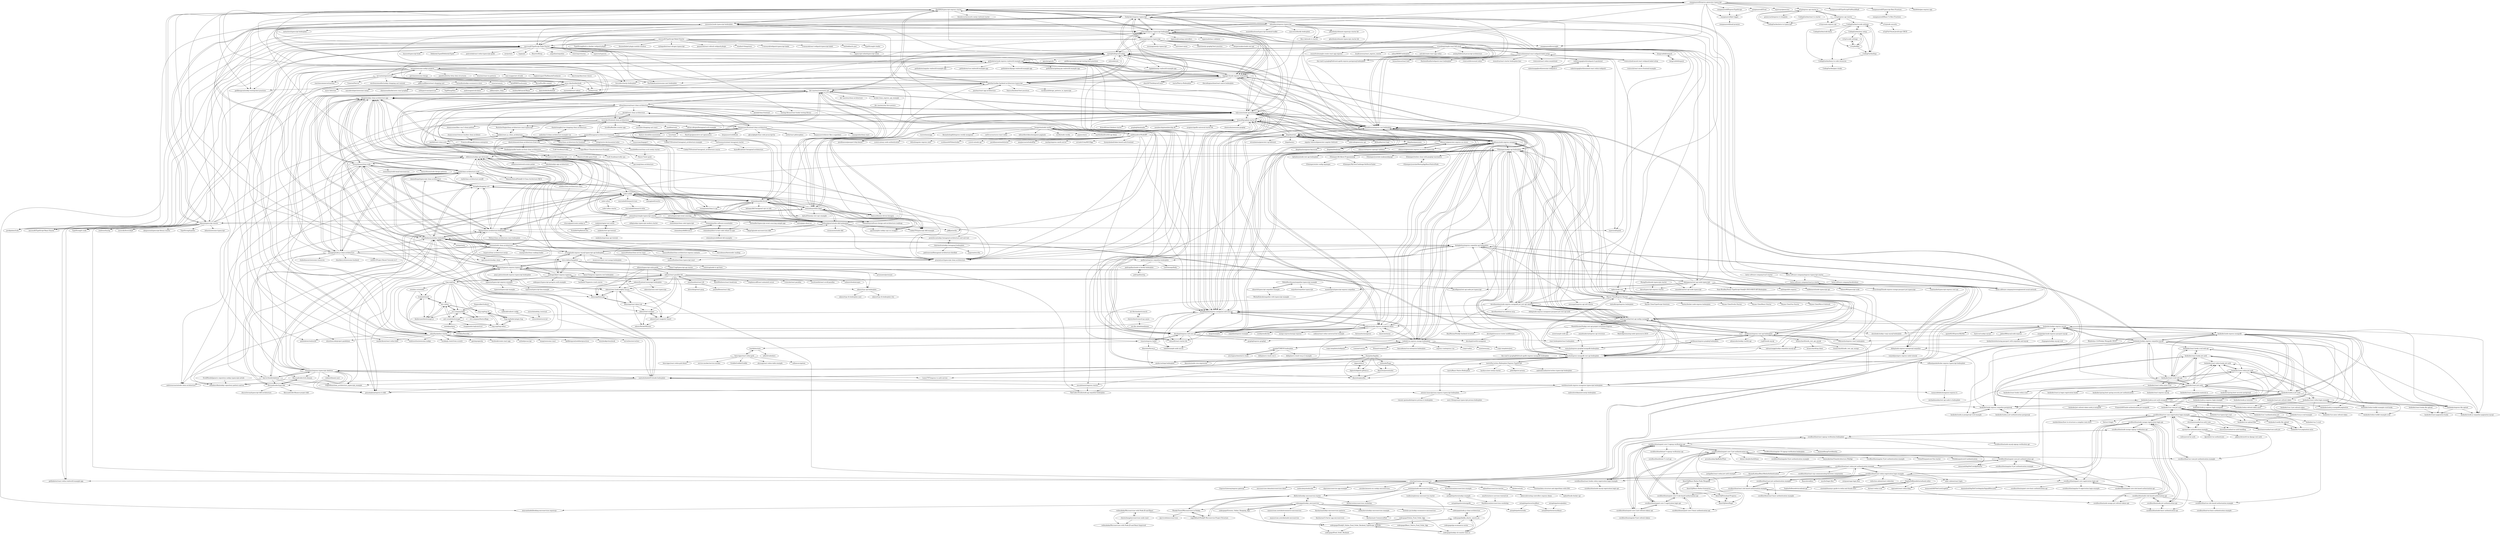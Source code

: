 digraph G {
"seanpmaxwell/express-generator-typescript" -> "ljlm0402/typescript-express-starter"
"seanpmaxwell/express-generator-typescript" -> "seanpmaxwell/overnight" ["e"=1]
"seanpmaxwell/express-generator-typescript" -> "GeekyAnts/express-typescript"
"seanpmaxwell/express-generator-typescript" -> "seanpmaxwell/jet-logger"
"seanpmaxwell/express-generator-typescript" -> "expressjs/generator" ["e"=1]
"seanpmaxwell/express-generator-typescript" -> "cdimascio/generator-express-no-stress-typescript"
"seanpmaxwell/express-generator-typescript" -> "w3cj/express-api-starter-ts"
"seanpmaxwell/express-generator-typescript" -> "seanpmaxwell/ExpressTypeScript"
"seanpmaxwell/express-generator-typescript" -> "seanpmaxwell/TypeScriptFullStackShell"
"seanpmaxwell/express-generator-typescript" -> "w3tecch/express-typescript-boilerplate"
"seanpmaxwell/express-generator-typescript" -> "ngduc/node-rem"
"seanpmaxwell/express-generator-typescript" -> "seanpmaxwell/Typescript-Best-Practices"
"seanpmaxwell/express-generator-typescript" -> "seanpmaxwell/Trool"
"seanpmaxwell/express-generator-typescript" -> "Dalufishe/gen-express-app" ["e"=1]
"seanpmaxwell/express-generator-typescript" -> "microsoft/TypeScript-Node-Starter"
"cornflourblue/vue-vuex-registration-login-example" -> "cornflourblue/vue-vuex-jwt-authentication-example"
"cornflourblue/vue-vuex-registration-login-example" -> "cornflourblue/node-mongo-registration-login-api"
"cornflourblue/vue-vuex-registration-login-example" -> "bezkoder/vue-vuex-jwt-auth"
"cornflourblue/vue-vuex-registration-login-example" -> "cornflourblue/vue-role-based-authorization-example"
"cornflourblue/vue-vuex-registration-login-example" -> "christiannwamba/vuex-auth-jwt"
"cornflourblue/vue-vuex-registration-login-example" -> "maoberlehner/how-to-structure-a-complex-vuex-store"
"cornflourblue/vue-vuex-registration-login-example" -> "christiannwamba/vue-auth-vuex"
"cornflourblue/vue-vuex-registration-login-example" -> "cornflourblue/aspnet-core-registration-login-api"
"cornflourblue/vue-vuex-registration-login-example" -> "sqreen/vue-authentication-example"
"cornflourblue/vue-vuex-registration-login-example" -> "christiannwamba/vue-auth-handling"
"cornflourblue/vue-vuex-registration-login-example" -> "Selvin11/login" ["e"=1]
"dev-mastery/comments-api" -> "arcdev1/mm_express_api_example"
"dev-mastery/comments-api" -> "jbuget/nodejs-clean-architecture-app"
"dev-mastery/comments-api" -> "talyssonoc/node-api-boilerplate"
"dev-mastery/comments-api" -> "stemmlerjs/ddd-forum"
"dev-mastery/comments-api" -> "howardmann/clean-node"
"dev-mastery/comments-api" -> "stemmlerjs/white-label"
"dev-mastery/comments-api" -> "santiq/bulletproof-nodejs"
"dev-mastery/comments-api" -> "royib/clean-architecture-node"
"dev-mastery/comments-api" -> "joshuaalpuerto/node-ddd-boilerplate"
"dev-mastery/comments-api" -> "pvarentsov/typescript-clean-architecture" ["e"=1]
"dev-mastery/comments-api" -> "dev-mastery/clean-architecture"
"dev-mastery/comments-api" -> "janishar/nodejs-backend-architecture-typescript"
"dev-mastery/comments-api" -> "node-ts/ddd"
"dev-mastery/comments-api" -> "eduardomoroni/react-clean-architecture"
"dev-mastery/comments-api" -> "panagiop/node.js-clean-architecture"
"makinhs/rest-api-tutorial" -> "makinhs/expressjs-api-tutorial"
"makinhs/rest-api-tutorial" -> "makinhs/toptal-rest-series"
"Melzar/onion-architecture-boilerplate" -> "Melzar/clean-architecture-react-boilerplate"
"Melzar/onion-architecture-boilerplate" -> "bazaglia/shopping-cart"
"Melzar/onion-architecture-boilerplate" -> "eldimious/nodejs-api-showcase"
"Melzar/onion-architecture-boilerplate" -> "rasouza/node-clean-architecture"
"Melzar/onion-architecture-boilerplate" -> "satishbabariya/nodejs-boilerplate"
"Melzar/onion-architecture-boilerplate" -> "royib/clean-architecture-node"
"Melzar/onion-architecture-boilerplate" -> "howardmann/clean-node"
"Melzar/onion-architecture-boilerplate" -> "node-ts/ddd"
"Melzar/onion-architecture-boilerplate" -> "pvarentsov/typescript-clean-architecture" ["e"=1]
"Melzar/onion-architecture-boilerplate" -> "apavamontri/nodejs-clean"
"Melzar/onion-architecture-boilerplate" -> "javierlecca/nodejs-hexagonal-architecture-and-unit-test"
"Melzar/onion-architecture-boilerplate" -> "jbuget/nodejs-clean-architecture-app"
"sahat/hackathon-starter" -> "react-boilerplate/react-boilerplate" ["e"=1]
"sahat/hackathon-starter" -> "kriasoft/react-starter-kit" ["e"=1]
"sahat/hackathon-starter" -> "sindresorhus/awesome-nodejs" ["e"=1]
"sahat/hackathon-starter" -> "gatsbyjs/gatsby" ["e"=1]
"sahat/hackathon-starter" -> "verekia/js-stack-from-scratch" ["e"=1]
"sahat/hackathon-starter" -> "facebook/create-react-app" ["e"=1]
"sahat/hackathon-starter" -> "elsewhencode/project-guidelines" ["e"=1]
"sahat/hackathon-starter" -> "airbnb/javascript" ["e"=1]
"sahat/hackathon-starter" -> "gothinkster/realworld" ["e"=1]
"sahat/hackathon-starter" -> "markerikson/react-redux-links" ["e"=1]
"sahat/hackathon-starter" -> "enaqx/awesome-react" ["e"=1]
"sahat/hackathon-starter" -> "microsoft/TypeScript-Node-Starter"
"sahat/hackathon-starter" -> "goldbergyoni/nodebestpractices" ["e"=1]
"sahat/hackathon-starter" -> "storybookjs/storybook" ["e"=1]
"sahat/hackathon-starter" -> "serverless/serverless" ["e"=1]
"stemmlerjs/white-label" -> "stemmlerjs/ddd-forum"
"stemmlerjs/white-label" -> "node-ts/ddd"
"stemmlerjs/white-label" -> "stemmlerjs/software-design-and-architecture-roadmap" ["e"=1]
"stemmlerjs/white-label" -> "pvarentsov/typescript-clean-architecture" ["e"=1]
"stemmlerjs/white-label" -> "joshuaalpuerto/node-ddd-boilerplate"
"stemmlerjs/white-label" -> "talyssonoc/node-api-boilerplate"
"stemmlerjs/white-label" -> "dev-mastery/comments-api"
"stemmlerjs/white-label" -> "CodelyTV/typescript-ddd-example" ["e"=1]
"stemmlerjs/white-label" -> "stemmlerjs/simple-typescript-starter"
"stemmlerjs/white-label" -> "qas/examples-nodejs-cqrs-es-swagger" ["e"=1]
"stemmlerjs/white-label" -> "Sairyss/domain-driven-hexagon" ["e"=1]
"stemmlerjs/white-label" -> "bazaglia/shopping-cart"
"stemmlerjs/white-label" -> "xolvio/typescript-event-sourcing"
"stemmlerjs/white-label" -> "jbuget/nodejs-clean-architecture-app"
"stemmlerjs/white-label" -> "kyhsa93/nestjs-rest-cqrs-example" ["e"=1]
"eldimious/nodejs-api-showcase" -> "Melzar/onion-architecture-boilerplate"
"eldimious/nodejs-api-showcase" -> "satishbabariya/nodejs-boilerplate"
"eldimious/nodejs-api-showcase" -> "howardmann/clean-node"
"eldimious/nodejs-api-showcase" -> "apavamontri/nodejs-clean"
"eldimious/nodejs-api-showcase" -> "rasouza/node-clean-architecture"
"eldimious/nodejs-api-showcase" -> "eldimious/network-avatar-picker"
"eldimious/nodejs-api-showcase" -> "akoufa/nodejs-app-architecture"
"eldimious/nodejs-api-showcase" -> "bazaglia/shopping-cart"
"eldimious/nodejs-api-showcase" -> "jbuget/nodejs-clean-architecture-app"
"eldimious/nodejs-api-showcase" -> "AlameerAshraf/NodeJS-A-Clean-Archticture-NJCA"
"eldimious/nodejs-api-showcase" -> "javierlecca/nodejs-hexagonal-architecture-and-unit-test"
"eldimious/nodejs-api-showcase" -> "nanosoftonline/clean-architecture-express-contacts"
"cornflourblue/react-redux-registration-login-example" -> "cornflourblue/react-redux-jwt-authentication-example"
"cornflourblue/react-redux-registration-login-example" -> "cornflourblue/node-mongo-registration-login-api"
"cornflourblue/react-redux-registration-login-example" -> "cornflourblue/react-hooks-redux-registration-login-example"
"cornflourblue/react-redux-registration-login-example" -> "gothinkster/react-redux-realworld-example-app" ["e"=1]
"cornflourblue/react-redux-registration-login-example" -> "cornflourblue/aspnet-core-registration-login-api"
"cornflourblue/react-redux-registration-login-example" -> "zafar-saleem/react-login"
"cornflourblue/react-redux-registration-login-example" -> "SophieDeBenedetto/catbook-redux"
"cornflourblue/react-redux-registration-login-example" -> "Remchi/reddice" ["e"=1]
"cornflourblue/react-redux-registration-login-example" -> "mxstbr/login-flow" ["e"=1]
"cornflourblue/react-redux-registration-login-example" -> "cornflourblue/react-jwt-authentication-example"
"cornflourblue/react-redux-registration-login-example" -> "sotojuan/saga-login-flow" ["e"=1]
"cornflourblue/react-redux-registration-login-example" -> "rajaraodv/react-redux-blog" ["e"=1]
"cornflourblue/react-redux-registration-login-example" -> "crizstian/cinema-microservice"
"cornflourblue/react-redux-registration-login-example" -> "reduction-admin/react-reduction" ["e"=1]
"cornflourblue/react-redux-registration-login-example" -> "cornflourblue/vue-vuex-registration-login-example"
"santiq/bulletproof-nodejs" -> "talyssonoc/node-api-boilerplate"
"santiq/bulletproof-nodejs" -> "typestack/typedi" ["e"=1]
"santiq/bulletproof-nodejs" -> "w3tecch/express-typescript-boilerplate"
"santiq/bulletproof-nodejs" -> "hagopj13/node-express-boilerplate"
"santiq/bulletproof-nodejs" -> "microsoft/TypeScript-Node-Starter"
"santiq/bulletproof-nodejs" -> "janishar/nodejs-backend-architecture-typescript"
"santiq/bulletproof-nodejs" -> "dev-mastery/comments-api"
"santiq/bulletproof-nodejs" -> "agenda/agenda" ["e"=1]
"santiq/bulletproof-nodejs" -> "goldbergyoni/nodejs-testing-best-practices" ["e"=1]
"santiq/bulletproof-nodejs" -> "goldbergyoni/javascript-testing-best-practices" ["e"=1]
"santiq/bulletproof-nodejs" -> "arb/celebrate" ["e"=1]
"santiq/bulletproof-nodejs" -> "danielfsousa/express-rest-boilerplate"
"santiq/bulletproof-nodejs" -> "Sairyss/domain-driven-hexagon" ["e"=1]
"santiq/bulletproof-nodejs" -> "alan2207/bulletproof-react" ["e"=1]
"santiq/bulletproof-nodejs" -> "gothinkster/node-express-realworld-example-app"
"madhums/node-express-mongoose-demo" -> "madhums/node-express-mongoose"
"madhums/node-express-mongoose-demo" -> "kunalkapadia/express-mongoose-es6-rest-api"
"madhums/node-express-mongoose-demo" -> "cnodejs/nodeclub" ["e"=1]
"madhums/node-express-mongoose-demo" -> "gothinkster/node-express-realworld-example-app"
"madhums/node-express-mongoose-demo" -> "mongo-express/mongo-express" ["e"=1]
"madhums/node-express-mongoose-demo" -> "icebob/vue-express-mongo-boilerplate"
"madhums/node-express-mongoose-demo" -> "developit/express-es6-rest-api"
"madhums/node-express-mongoose-demo" -> "erikras/react-redux-universal-hot-example" ["e"=1]
"madhums/node-express-mongoose-demo" -> "Automattic/mongoose" ["e"=1]
"madhums/node-express-mongoose-demo" -> "kriasoft/react-starter-kit" ["e"=1]
"madhums/node-express-mongoose-demo" -> "kriasoft/graphql-starter-kit"
"madhums/node-express-mongoose-demo" -> "linnovate/mean" ["e"=1]
"madhums/node-express-mongoose-demo" -> "sahat/hackathon-starter"
"madhums/node-express-mongoose-demo" -> "koajs/examples" ["e"=1]
"madhums/node-express-mongoose-demo" -> "sequelize/express-example" ["e"=1]
"eduardomoroni/react-clean-architecture" -> "falsy/clean-architecture-for-frontend" ["e"=1]
"eduardomoroni/react-clean-architecture" -> "bespoyasov/frontend-clean-architecture"
"eduardomoroni/react-clean-architecture" -> "rmanguinho/clean-react" ["e"=1]
"eduardomoroni/react-clean-architecture" -> "bailabs/react_js_clean_architecture"
"eduardomoroni/react-clean-architecture" -> "jbuget/nodejs-clean-architecture-app"
"eduardomoroni/react-clean-architecture" -> "stemmlerjs/ddd-forum"
"eduardomoroni/react-clean-architecture" -> "pvarentsov/typescript-clean-architecture" ["e"=1]
"eduardomoroni/react-clean-architecture" -> "janithl/react-clean-arch"
"eduardomoroni/react-clean-architecture" -> "t-tiger/React-CleanArchitecture-Example"
"eduardomoroni/react-clean-architecture" -> "phodal/clean-frontend" ["e"=1]
"eduardomoroni/react-clean-architecture" -> "talyssonoc/node-api-boilerplate"
"eduardomoroni/react-clean-architecture" -> "xurxodev/frontend-clean-architecture"
"eduardomoroni/react-clean-architecture" -> "dev-mastery/comments-api"
"eduardomoroni/react-clean-architecture" -> "daslaf/react-clean-architecture"
"eduardomoroni/react-clean-architecture" -> "testing-library/react-hooks-testing-library" ["e"=1]
"cornflourblue/aspnet-core-jwt-authentication-api" -> "cornflourblue/aspnet-core-registration-login-api"
"cornflourblue/aspnet-core-jwt-authentication-api" -> "cornflourblue/angular-6-jwt-authentication-example"
"cornflourblue/aspnet-core-jwt-authentication-api" -> "cornflourblue/aspnet-core-role-based-authorization-api"
"cornflourblue/aspnet-core-jwt-authentication-api" -> "cornflourblue/aspnet-core-3-jwt-authentication-api"
"cornflourblue/aspnet-core-jwt-authentication-api" -> "mmacneil/AspNetCoreApiStarter" ["e"=1]
"cornflourblue/aspnet-core-jwt-authentication-api" -> "cornflourblue/react-redux-jwt-authentication-example"
"mrvautin/expressCart" -> "atulmy/crate" ["e"=1]
"mrvautin/expressCart" -> "cezerin/cezerin" ["e"=1]
"mrvautin/expressCart" -> "sqreen/awesome-nodejs-projects"
"mrvautin/expressCart" -> "gothinkster/node-express-realworld-example-app"
"mrvautin/expressCart" -> "reactioncommerce/reaction" ["e"=1]
"mrvautin/expressCart" -> "kyle8998/Vynchronize" ["e"=1]
"mrvautin/expressCart" -> "ByronHsu/life-commit" ["e"=1]
"mrvautin/expressCart" -> "Cezerin2/Server" ["e"=1]
"mrvautin/expressCart" -> "sahat/hackathon-starter"
"mrvautin/expressCart" -> "async-labs/builderbook"
"mrvautin/expressCart" -> "mschwarzmueller/nodejs-shopping-cart-tutorial" ["e"=1]
"mrvautin/expressCart" -> "kunalkapadia/express-mongoose-es6-rest-api"
"mrvautin/expressCart" -> "madhums/node-express-mongoose-demo"
"mrvautin/expressCart" -> "jeffersonRibeiro/react-shopping-cart" ["e"=1]
"mrvautin/expressCart" -> "mrmodise/nodejs-ecommerce-store" ["e"=1]
"maitraysuthar/rest-api-nodejs-mongodb" -> "danielfsousa/express-rest-boilerplate"
"maitraysuthar/rest-api-nodejs-mongodb" -> "madhums/node-express-mongoose"
"maitraysuthar/rest-api-nodejs-mongodb" -> "MoathShraim/Nodejs-rest-api-project-structure-Express"
"maitraysuthar/rest-api-nodejs-mongodb" -> "davellanedam/node-express-mongodb-jwt-rest-api-skeleton"
"maitraysuthar/rest-api-nodejs-mongodb" -> "watscho/express-mongodb-rest-api-boilerplate"
"maitraysuthar/rest-api-nodejs-mongodb" -> "hagopj13/node-express-boilerplate"
"maitraysuthar/rest-api-nodejs-mongodb" -> "kunalkapadia/express-mongoose-es6-rest-api"
"maitraysuthar/rest-api-nodejs-mongodb" -> "EQuimper/nodejs-api-boilerplate"
"maitraysuthar/rest-api-nodejs-mongodb" -> "talyssonoc/node-api-boilerplate"
"maitraysuthar/rest-api-nodejs-mongodb" -> "aichbauer/express-rest-api-boilerplate"
"maitraysuthar/rest-api-nodejs-mongodb" -> "santiq/bulletproof-nodejs"
"maitraysuthar/rest-api-nodejs-mongodb" -> "watscho/express-graphql-mongodb-boilerplate"
"maitraysuthar/rest-api-nodejs-mongodb" -> "bezkoder/node-express-mongodb"
"maitraysuthar/rest-api-nodejs-mongodb" -> "bezkoder/nodejs-express-mysql"
"maitraysuthar/rest-api-nodejs-mongodb" -> "madhums/node-express-mongoose-demo"
"madhums/node-express-mongoose" -> "madhums/node-express-mongoose-demo"
"madhums/node-express-mongoose" -> "kunalkapadia/express-mongoose-es6-rest-api"
"madhums/node-express-mongoose" -> "danielfsousa/express-rest-boilerplate"
"madhums/node-express-mongoose" -> "kriasoft/graphql-starter-kit"
"madhums/node-express-mongoose" -> "maitraysuthar/rest-api-nodejs-mongodb"
"madhums/node-express-mongoose" -> "icebob/vue-express-mongo-boilerplate"
"madhums/node-express-mongoose" -> "talyssonoc/node-api-boilerplate"
"madhums/node-express-mongoose" -> "hagopj13/node-express-boilerplate"
"madhums/node-express-mongoose" -> "developit/express-es6-rest-api"
"madhums/node-express-mongoose" -> "watscho/express-mongodb-rest-api-boilerplate"
"madhums/node-express-mongoose" -> "EQuimper/nodejs-api-boilerplate"
"madhums/node-express-mongoose" -> "sahat/hackathon-starter"
"madhums/node-express-mongoose" -> "davellanedam/node-express-mongodb-jwt-rest-api-skeleton"
"madhums/node-express-mongoose" -> "gothinkster/node-express-realworld-example-app"
"madhums/node-express-mongoose" -> "diegohaz/rest"
"fChristenson/microservices-example" -> "crizstian/cinema-microservice"
"crsandeep/simple-react-full-stack" -> "esausilva/example-create-react-app-express" ["e"=1]
"crsandeep/simple-react-full-stack" -> "rwieruch/minimal-react-webpack-babel-setup"
"crsandeep/simple-react-full-stack" -> "Bikranshu/express-react-boilerplate"
"crsandeep/simple-react-full-stack" -> "bengrunfeld/rexpack"
"crsandeep/simple-react-full-stack" -> "santiq/bulletproof-nodejs"
"crsandeep/simple-react-full-stack" -> "danielfsousa/express-rest-boilerplate"
"crsandeep/simple-react-full-stack" -> "bradtraversy/react_express_starter" ["e"=1]
"crsandeep/simple-react-full-stack" -> "async-labs/builderbook"
"crsandeep/simple-react-full-stack" -> "react-boilerplate/react-boilerplate" ["e"=1]
"crsandeep/simple-react-full-stack" -> "arkon/MERN-boilerplate" ["e"=1]
"crsandeep/simple-react-full-stack" -> "talyssonoc/node-api-boilerplate"
"crsandeep/simple-react-full-stack" -> "the-road-to-graphql/fullstack-apollo-express-postgresql-boilerplate" ["e"=1]
"crsandeep/simple-react-full-stack" -> "atulmy/crate" ["e"=1]
"crsandeep/simple-react-full-stack" -> "notrab/create-react-app-redux" ["e"=1]
"crsandeep/simple-react-full-stack" -> "atulmy/fullstack-javascript-architecture" ["e"=1]
"anaida07/MEVN-boilerplate" -> "didinj/mevn-stack-vue.js-2-example"
"anaida07/MEVN-boilerplate" -> "aturingmachine/mevn-stack"
"anaida07/MEVN-boilerplate" -> "icebob/vue-express-mongo-boilerplate"
"anaida07/MEVN-boilerplate" -> "didinj/mevn-stack-vue-2"
"w3cj/express-api-starter" -> "w3cj/create-express-api"
"w3cj/express-api-starter" -> "w3cj/express-api-starter-ts"
"w3cj/express-api-starter" -> "CodingGarden/intro-to-typescript"
"w3cj/express-api-starter" -> "w3cj/node-security"
"w3cj/express-api-starter" -> "CodingGarden/vscode-settings"
"satishbabariya/nodejs-boilerplate" -> "steve-lebleu/typeplate"
"satishbabariya/nodejs-boilerplate" -> "eldimious/nodejs-api-showcase"
"satishbabariya/nodejs-boilerplate" -> "shihabmridha/nodejs-repository-pattern-and-ioc"
"satishbabariya/nodejs-boilerplate" -> "Melzar/onion-architecture-boilerplate"
"satishbabariya/nodejs-boilerplate" -> "a7urag/node-express-mysql-typescript-api-boilerplate"
"satishbabariya/nodejs-boilerplate" -> "watscho/express-mongodb-rest-api-boilerplate"
"satishbabariya/nodejs-boilerplate" -> "santoshshinde2012/node-boilerplate"
"satishbabariya/nodejs-boilerplate" -> "harvic3/nodetskeleton"
"satishbabariya/nodejs-boilerplate" -> "royib/clean-architecture-node"
"satishbabariya/nodejs-boilerplate" -> "rasouza/node-clean-architecture"
"satishbabariya/nodejs-boilerplate" -> "FilipeMata/clean_architecture_typescript_example"
"satishbabariya/nodejs-boilerplate" -> "binitghetiya/express-sequelize-api-boilerplate"
"satishbabariya/nodejs-boilerplate" -> "dannielhugo/typescript-clean-architecture"
"satishbabariya/nodejs-boilerplate" -> "restyjs/resty"
"satishbabariya/nodejs-boilerplate" -> "jbuget/nodejs-clean-architecture-app"
"joshuaalpuerto/node-ddd-boilerplate" -> "talyssonoc/node-api-boilerplate"
"joshuaalpuerto/node-ddd-boilerplate" -> "node-ts/ddd"
"joshuaalpuerto/node-ddd-boilerplate" -> "jbuget/nodejs-clean-architecture-app"
"joshuaalpuerto/node-ddd-boilerplate" -> "stemmlerjs/white-label"
"joshuaalpuerto/node-ddd-boilerplate" -> "stemmlerjs/ddd-forum"
"joshuaalpuerto/node-ddd-boilerplate" -> "qas/examples-nodejs-cqrs-es-swagger" ["e"=1]
"joshuaalpuerto/node-ddd-boilerplate" -> "dev-mastery/comments-api"
"joshuaalpuerto/node-ddd-boilerplate" -> "jeffijoe/awilix" ["e"=1]
"joshuaalpuerto/node-ddd-boilerplate" -> "CodelyTV/typescript-ddd-example" ["e"=1]
"joshuaalpuerto/node-ddd-boilerplate" -> "diego3g/node-microservices-ddd" ["e"=1]
"joshuaalpuerto/node-ddd-boilerplate" -> "Melzar/onion-architecture-boilerplate"
"joshuaalpuerto/node-ddd-boilerplate" -> "eldimious/nodejs-api-showcase"
"joshuaalpuerto/node-ddd-boilerplate" -> "royib/clean-architecture-node"
"joshuaalpuerto/node-ddd-boilerplate" -> "pvarentsov/typescript-clean-architecture" ["e"=1]
"joshuaalpuerto/node-ddd-boilerplate" -> "ricomonster/node-ddd"
"jbuget/nodejs-clean-architecture-app" -> "royib/clean-architecture-node"
"jbuget/nodejs-clean-architecture-app" -> "talyssonoc/node-api-boilerplate"
"jbuget/nodejs-clean-architecture-app" -> "dev-mastery/comments-api"
"jbuget/nodejs-clean-architecture-app" -> "joshuaalpuerto/node-ddd-boilerplate"
"jbuget/nodejs-clean-architecture-app" -> "rasouza/node-clean-architecture"
"jbuget/nodejs-clean-architecture-app" -> "rmanguinho/clean-ts-api" ["e"=1]
"jbuget/nodejs-clean-architecture-app" -> "panagiop/node.js-clean-architecture"
"jbuget/nodejs-clean-architecture-app" -> "howardmann/clean-node"
"jbuget/nodejs-clean-architecture-app" -> "pvarentsov/typescript-clean-architecture" ["e"=1]
"jbuget/nodejs-clean-architecture-app" -> "stemmlerjs/ddd-forum"
"jbuget/nodejs-clean-architecture-app" -> "otaviolemos/thewisedev-mailing" ["e"=1]
"jbuget/nodejs-clean-architecture-app" -> "apavamontri/nodejs-clean"
"jbuget/nodejs-clean-architecture-app" -> "eduardomoroni/react-clean-architecture"
"jbuget/nodejs-clean-architecture-app" -> "satishbabariya/nodejs-boilerplate"
"jbuget/nodejs-clean-architecture-app" -> "eldimious/nodejs-api-showcase"
"ealeksandrov/NodeAPI" -> "baugarten/node-restful"
"ealeksandrov/NodeAPI" -> "scottksmith95/beerlocker" ["e"=1]
"ealeksandrov/NodeAPI" -> "kunalkapadia/express-mongoose-es6-rest-api"
"ealeksandrov/NodeAPI" -> "scotch-io/node-api" ["e"=1]
"ealeksandrov/NodeAPI" -> "jaredhanson/oauth2orize" ["e"=1]
"ealeksandrov/NodeAPI" -> "jaredhanson/passport-http-bearer" ["e"=1]
"ealeksandrov/NodeAPI" -> "amejiarosario/todoAPIjs" ["e"=1]
"ealeksandrov/NodeAPI" -> "developit/express-es6-rest-api"
"ealeksandrov/NodeAPI" -> "oauthjs/express-oauth-server" ["e"=1]
"ealeksandrov/NodeAPI" -> "arvindr21/myRESTApp" ["e"=1]
"ealeksandrov/NodeAPI" -> "huseyinbabal/token-based-auth-frontend" ["e"=1]
"ealeksandrov/NodeAPI" -> "madhums/node-express-mongoose"
"ealeksandrov/NodeAPI" -> "scotch-io/easy-node-authentication" ["e"=1]
"ealeksandrov/NodeAPI" -> "madhums/node-express-mongoose-demo"
"ealeksandrov/NodeAPI" -> "btford/angular-express-seed" ["e"=1]
"async-labs/builderbook" -> "async-labs/saas" ["e"=1]
"async-labs/builderbook" -> "unicodeveloper/awesome-nextjs" ["e"=1]
"async-labs/builderbook" -> "clintonwoo/hackernews-react-graphql" ["e"=1]
"async-labs/builderbook" -> "withspectrum/spectrum" ["e"=1]
"async-labs/builderbook" -> "gothinkster/react-redux-realworld-example-app" ["e"=1]
"async-labs/builderbook" -> "atulmy/crate" ["e"=1]
"async-labs/builderbook" -> "gothinkster/node-express-realworld-example-app"
"async-labs/builderbook" -> "Yog9/SnapShot" ["e"=1]
"async-labs/builderbook" -> "andrewagain/calculator" ["e"=1]
"async-labs/builderbook" -> "oldboyxx/jira_clone" ["e"=1]
"async-labs/builderbook" -> "wesbos/Advanced-React" ["e"=1]
"async-labs/builderbook" -> "mrvautin/expressCart"
"async-labs/builderbook" -> "sqreen/awesome-nodejs-projects"
"async-labs/builderbook" -> "kentcdodds/bookshelf" ["e"=1]
"async-labs/builderbook" -> "marmelab/react-admin" ["e"=1]
"GeekyAnts/express-typescript" -> "w3tecch/express-typescript-boilerplate"
"GeekyAnts/express-typescript" -> "ljlm0402/typescript-express-starter"
"GeekyAnts/express-typescript" -> "mwanago/express-typescript"
"GeekyAnts/express-typescript" -> "mkosir/typeorm-express-typescript"
"GeekyAnts/express-typescript" -> "sidhantpanda/docker-express-typescript-boilerplate"
"GeekyAnts/express-typescript" -> "seanpmaxwell/express-generator-typescript"
"GeekyAnts/express-typescript" -> "janishar/nodejs-backend-architecture-typescript"
"GeekyAnts/express-typescript" -> "kutia-software-company/express-typescript-starter"
"GeekyAnts/express-typescript" -> "hagopj13/node-express-boilerplate"
"GeekyAnts/express-typescript" -> "danielfsousa/express-rest-boilerplate"
"GeekyAnts/express-typescript" -> "microsoft/TypeScript-Node-Starter"
"GeekyAnts/express-typescript" -> "edwinhern/express-typescript"
"GeekyAnts/express-typescript" -> "santoshshinde2012/node-boilerplate"
"GeekyAnts/express-typescript" -> "jsynowiec/node-typescript-boilerplate"
"GeekyAnts/express-typescript" -> "watscho/express-mongodb-rest-api-boilerplate"
"node-ts/bus" -> "node-ts/bus-starter"
"node-ts/bus" -> "node-ts/ddd"
"howardmann/clean-node" -> "royib/clean-architecture-node"
"howardmann/clean-node" -> "rasouza/node-clean-architecture"
"howardmann/clean-node" -> "jbuget/nodejs-clean-architecture-app"
"howardmann/clean-node" -> "eldimious/nodejs-api-showcase"
"howardmann/clean-node" -> "Melzar/onion-architecture-boilerplate"
"howardmann/clean-node" -> "dev-mastery/comments-api"
"howardmann/clean-node" -> "bazaglia/shopping-cart"
"howardmann/clean-node" -> "howardmann/node-design-patterns"
"howardmann/clean-node" -> "panagiop/node.js-clean-architecture"
"howardmann/clean-node" -> "andrewarosario/node-clean-architecture"
"howardmann/clean-node" -> "satishbabariya/nodejs-boilerplate"
"howardmann/clean-node" -> "stemmlerjs/solid-email-microservice"
"howardmann/clean-node" -> "harvic3/nodetskeleton"
"aturingmachine/mevn-stack" -> "anaida07/MEVN-boilerplate"
"ShankyTiwari/Microservices-in-Nodejs" -> "Abdizriel/nodejs-microservice-starter"
"ShankyTiwari/Microservices-in-Nodejs" -> "sagarkbhatt/NodeJS-Microservice-Project-Structure"
"ShankyTiwari/Microservices-in-Nodejs" -> "Jayvirrathi/microservices"
"ngduc/node-rem" -> "Shyam-Chen/Express-Starter"
"microsoft/TypeScript-Babel-Starter" -> "a-tarasyuk/webpack-typescript-babel"
"microsoft/TypeScript-Babel-Starter" -> "a-tarasyuk/react-webpack-typescript-babel"
"microsoft/TypeScript-Babel-Starter" -> "kulshekhar/ts-jest" ["e"=1]
"microsoft/TypeScript-Babel-Starter" -> "typescript-eslint/typescript-eslint" ["e"=1]
"microsoft/TypeScript-Babel-Starter" -> "jaredpalmer/tsdx" ["e"=1]
"microsoft/TypeScript-Babel-Starter" -> "TypeStrong/ts-loader" ["e"=1]
"microsoft/TypeScript-Babel-Starter" -> "testing-library/react-hooks-testing-library" ["e"=1]
"microsoft/TypeScript-Babel-Starter" -> "microsoft/TypeScript-React-Starter" ["e"=1]
"microsoft/TypeScript-Babel-Starter" -> "TypeStrong/fork-ts-checker-webpack-plugin" ["e"=1]
"microsoft/TypeScript-Babel-Starter" -> "tleunen/babel-plugin-module-resolver" ["e"=1]
"microsoft/TypeScript-Babel-Starter" -> "styleguidist/react-docgen-typescript" ["e"=1]
"microsoft/TypeScript-Babel-Starter" -> "pmmmwh/react-refresh-webpack-plugin" ["e"=1]
"microsoft/TypeScript-Babel-Starter" -> "microsoft/TypeScript-Node-Starter"
"microsoft/TypeScript-Babel-Starter" -> "bitjson/typescript-starter"
"microsoft/TypeScript-Babel-Starter" -> "standard-things/esm" ["e"=1]
"ErickWendel/generic-repository-nodejs-typescript-article" -> "shihabmridha/nodejs-repository-pattern-and-ioc"
"cornflourblue/react-redux-jwt-authentication-example" -> "cornflourblue/react-jwt-authentication-example"
"cornflourblue/react-redux-jwt-authentication-example" -> "cornflourblue/react-redux-registration-login-example"
"cornflourblue/react-redux-jwt-authentication-example" -> "cornflourblue/node-jwt-authentication-api"
"cornflourblue/react-redux-jwt-authentication-example" -> "cornflourblue/aspnet-core-jwt-authentication-api"
"cornflourblue/react-redux-jwt-authentication-example" -> "cornflourblue/react-role-based-authorization-example"
"cornflourblue/react-redux-jwt-authentication-example" -> "bezkoder/react-redux-hooks-jwt-auth"
"cornflourblue/react-redux-jwt-authentication-example" -> "cornflourblue/react-hooks-redux-registration-login-example"
"cornflourblue/react-redux-jwt-authentication-example" -> "zafar-saleem/react-login"
"cornflourblue/react-redux-jwt-authentication-example" -> "joshgeller/react-redux-jwt-auth-example" ["e"=1]
"cornflourblue/react-redux-jwt-authentication-example" -> "KrunalLathiya/ReactReduxAuthentication"
"cornflourblue/react-redux-jwt-authentication-example" -> "cornflourblue/aspnet-core-3-jwt-authentication-api"
"cornflourblue/react-redux-jwt-authentication-example" -> "cornflourblue/react-rxjs-communicating-between-components"
"cornflourblue/react-redux-jwt-authentication-example" -> "cornflourblue/react-signup-verification-boilerplate"
"andregardi/jwt-express-typeorm" -> "a7urag/node-express-mysql-typescript-api-boilerplate"
"andregardi/jwt-express-typeorm" -> "steve-lebleu/typeplate"
"andregardi/jwt-express-typeorm" -> "phcollignon/rest-api-node-jwt-typescript"
"andregardi/jwt-express-typeorm" -> "mkosir/typeorm-express-typescript"
"andregardi/jwt-express-typeorm" -> "mikesparr/typescript-postgres-auth-example"
"andregardi/jwt-express-typeorm" -> "typeorm/typescript-express-example"
"andregardi/jwt-express-typeorm" -> "satishbabariya/nodejs-boilerplate"
"andregardi/jwt-express-typeorm" -> "dalenguyen/rest-api-node-typescript"
"andregardi/jwt-express-typeorm" -> "harblaith7/typeorm-crash-course"
"a7urag/node-express-mysql-typescript-api-boilerplate" -> "steve-lebleu/typeplate"
"a7urag/node-express-mysql-typescript-api-boilerplate" -> "binitghetiya/express-sequelize-api-boilerplate"
"a7urag/node-express-mysql-typescript-api-boilerplate" -> "TheCodersStudio/node-pg-sequelize-boilerplate"
"a7urag/node-express-mysql-typescript-api-boilerplate" -> "satishbabariya/nodejs-boilerplate"
"a7urag/node-express-mysql-typescript-api-boilerplate" -> "andregardi/jwt-express-typeorm"
"a7urag/node-express-mysql-typescript-api-boilerplate" -> "msanvarov/nest-rest-mongo-boilerplate" ["e"=1]
"a7urag/node-express-mysql-typescript-api-boilerplate" -> "gadfaria/express-sequelize-boilerplate"
"cornflourblue/node-role-based-authorization-api" -> "cornflourblue/node-jwt-authentication-api"
"cornflourblue/node-role-based-authorization-api" -> "cornflourblue/react-role-based-authorization-example"
"cornflourblue/node-role-based-authorization-api" -> "cornflourblue/node-basic-authentication-api"
"cornflourblue/node-role-based-authorization-api" -> "cornflourblue/node-mongo-registration-login-api"
"cornflourblue/node-role-based-authorization-api" -> "cornflourblue/node-mongo-jwt-refresh-tokens-api"
"cornflourblue/node-role-based-authorization-api" -> "cornflourblue/vue-role-based-authorization-example"
"dalenguyen/rest-api-node-typescript" -> "nmanikiran/rest-api-node-typescript"
"dalenguyen/rest-api-node-typescript" -> "maximegris/typescript-express-sequelize"
"dalenguyen/rest-api-node-typescript" -> "andregardi/ts-express"
"dalenguyen/rest-api-node-typescript" -> "waldemarnt/node-typescript-api" ["e"=1]
"dalenguyen/rest-api-node-typescript" -> "phcollignon/rest-api-node-jwt-typescript"
"dalenguyen/rest-api-node-typescript" -> "andregardi/jwt-express-typeorm"
"dalenguyen/rest-api-node-typescript" -> "blove/typescript-express-starter"
"dalenguyen/rest-api-node-typescript" -> "ngduc/node-rem"
"dalenguyen/rest-api-node-typescript" -> "EQuimper/nodejs-api-boilerplate"
"dalenguyen/rest-api-node-typescript" -> "didinj/node-express-postgresql-sequelize"
"dalenguyen/rest-api-node-typescript" -> "Talento90/typescript-node" ["e"=1]
"dalenguyen/rest-api-node-typescript" -> "jerrychong25/node-express-mongo-passport-jwt-typescript"
"dalenguyen/rest-api-node-typescript" -> "wantanabe/typescript-express-rest-api"
"dalenguyen/rest-api-node-typescript" -> "w3tecch/express-typescript-boilerplate"
"dalenguyen/rest-api-node-typescript" -> "Sean-Bradley/Seans-TypeScript-NodeJS-CRUD-REST-API-Boilerplate"
"davellanedam/node-express-mongodb-jwt-rest-api-skeleton" -> "davellanedam/vue-skeleton-mvp" ["e"=1]
"davellanedam/node-express-mongodb-jwt-rest-api-skeleton" -> "maitraysuthar/rest-api-nodejs-mongodb"
"davellanedam/node-express-mongodb-jwt-rest-api-skeleton" -> "aichbauer/express-rest-api-boilerplate"
"davellanedam/node-express-mongodb-jwt-rest-api-skeleton" -> "danielfsousa/express-rest-boilerplate"
"davellanedam/node-express-mongodb-jwt-rest-api-skeleton" -> "watscho/express-mongodb-rest-api-boilerplate"
"davellanedam/node-express-mongodb-jwt-rest-api-skeleton" -> "EQuimper/nodejs-api-boilerplate"
"davellanedam/node-express-mongodb-jwt-rest-api-skeleton" -> "Shyam-Chen/Express-Starter"
"davellanedam/node-express-mongodb-jwt-rest-api-skeleton" -> "icebob/vue-express-mongo-boilerplate"
"davellanedam/node-express-mongodb-jwt-rest-api-skeleton" -> "kunalkapadia/express-mongoose-es6-rest-api"
"davellanedam/node-express-mongodb-jwt-rest-api-skeleton" -> "didinj/node-express-mongoose-passport-jwt-rest-api-auth" ["e"=1]
"davellanedam/node-express-mongodb-jwt-rest-api-skeleton" -> "diegohaz/rest"
"davellanedam/node-express-mongodb-jwt-rest-api-skeleton" -> "madhums/node-express-mongoose"
"davellanedam/node-express-mongodb-jwt-rest-api-skeleton" -> "chrisleekr/nodejs-vuejs-mysql-boilerplate"
"davellanedam/node-express-mongodb-jwt-rest-api-skeleton" -> "gothinkster/node-express-realworld-example-app"
"CodingGarden/vscode-settings" -> "CodingGarden/mac-setup"
"CodingGarden/vscode-settings" -> "CodingGarden/faqs"
"CodingGarden/vscode-settings" -> "CodingGarden/learn-to-code-resources"
"CodingGarden/vscode-settings" -> "CodingGarden/code-katas" ["e"=1]
"CodingGarden/vscode-settings" -> "w3cj/dotfiles"
"mwanago/express-typescript" -> "mwanago/nestjs-typescript" ["e"=1]
"mwanago/express-typescript" -> "GeekyAnts/express-typescript"
"mwanago/express-typescript" -> "w3tecch/express-typescript-boilerplate"
"mwanago/express-typescript" -> "nartc/nest-mean" ["e"=1]
"mwanago/express-typescript" -> "pvarentsov/typescript-clean-architecture" ["e"=1]
"mwanago/express-typescript" -> "dalenguyen/rest-api-node-typescript"
"mwanago/express-typescript" -> "microsoft/TypeScript-Node-Starter"
"mwanago/express-typescript" -> "stemmlerjs/white-label"
"mwanago/express-typescript" -> "santiq/bulletproof-nodejs"
"mwanago/express-typescript" -> "ljlm0402/typescript-express-starter"
"mwanago/express-typescript" -> "seanpmaxwell/overnight" ["e"=1]
"mwanago/express-typescript" -> "lujakob/nestjs-realworld-example-app" ["e"=1]
"mwanago/express-typescript" -> "chnirt/nestjs-graphql-best-practice" ["e"=1]
"mwanago/express-typescript" -> "talyssonoc/node-api-boilerplate"
"mwanago/express-typescript" -> "alexpermiakov/node-rest-api"
"cornflourblue/node-mongo-registration-login-api" -> "cornflourblue/node-mongo-signup-verification-api"
"cornflourblue/node-mongo-registration-login-api" -> "cornflourblue/node-jwt-authentication-api"
"cornflourblue/node-mongo-registration-login-api" -> "cornflourblue/node-role-based-authorization-api"
"cornflourblue/node-mongo-registration-login-api" -> "cornflourblue/vue-vuex-registration-login-example"
"cornflourblue/node-mongo-registration-login-api" -> "cornflourblue/react-redux-registration-login-example"
"cornflourblue/node-mongo-registration-login-api" -> "cornflourblue/node-basic-authentication-api"
"cornflourblue/node-mongo-registration-login-api" -> "cornflourblue/node-mongo-jwt-refresh-tokens-api"
"sidhantpanda/docker-express-typescript-boilerplate" -> "watscho/express-mongodb-rest-api-boilerplate"
"sidhantpanda/docker-express-typescript-boilerplate" -> "GeekyAnts/express-typescript"
"sidhantpanda/docker-express-typescript-boilerplate" -> "sunnysidelabs/mongoose-express-ts"
"sqreen/vue-authentication-example" -> "christiannwamba/vue-auth-vuex"
"sqreen/vue-authentication-example" -> "dgrubelic/vue-authenticate" ["e"=1]
"sqreen/vue-authentication-example" -> "cornflourblue/vue-vuex-registration-login-example"
"sqreen/vue-authentication-example" -> "cornflourblue/vue-vuex-jwt-authentication-example"
"sqreen/vue-authentication-example" -> "jakemcdermott/vue-django-rest-auth" ["e"=1]
"sqreen/vue-authentication-example" -> "websanova/vue-auth" ["e"=1]
"royib/clean-architecture-node" -> "rasouza/node-clean-architecture"
"royib/clean-architecture-node" -> "jbuget/nodejs-clean-architecture-app"
"royib/clean-architecture-node" -> "howardmann/clean-node"
"royib/clean-architecture-node" -> "royib/clean-architecture-nestJS" ["e"=1]
"royib/clean-architecture-node" -> "Melzar/onion-architecture-boilerplate"
"royib/clean-architecture-node" -> "andrewarosario/node-clean-architecture"
"royib/clean-architecture-node" -> "satishbabariya/nodejs-boilerplate"
"royib/clean-architecture-node" -> "panagiop/node.js-clean-architecture"
"royib/clean-architecture-node" -> "pvarentsov/typescript-clean-architecture" ["e"=1]
"royib/clean-architecture-node" -> "dev-mastery/comments-api"
"royib/clean-architecture-node" -> "eldimious/nodejs-api-showcase"
"royib/clean-architecture-node" -> "dannielhugo/typescript-clean-architecture"
"royib/clean-architecture-node" -> "AlameerAshraf/NodeJS-A-Clean-Archticture-NJCA"
"royib/clean-architecture-node" -> "joshuaalpuerto/node-ddd-boilerplate"
"royib/clean-architecture-node" -> "bazaglia/shopping-cart"
"cornflourblue/vue-vuex-jwt-authentication-example" -> "cornflourblue/vue-vuex-registration-login-example"
"cornflourblue/vue-vuex-jwt-authentication-example" -> "cornflourblue/vue-role-based-authorization-example"
"didinj/node-express-postgresql-sequelize" -> "binitghetiya/express-sequelize-api-boilerplate"
"didinj/node-express-postgresql-sequelize" -> "waiyaki/postgres-express-node-tutorial"
"didinj/node-express-postgresql-sequelize" -> "bezkoder/node-express-sequelize-postgresql"
"node-ts/ddd" -> "node-ts/bus"
"node-ts/ddd" -> "joshuaalpuerto/node-ddd-boilerplate"
"node-ts/ddd" -> "xolvio/typescript-event-sourcing"
"node-ts/ddd" -> "4lessandrodev/type-ddd"
"node-ts/ddd" -> "stemmlerjs/white-label"
"node-ts/ddd" -> "qas/examples-nodejs-cqrs-es-swagger" ["e"=1]
"node-ts/ddd" -> "reimagined/resolve" ["e"=1]
"node-ts/ddd" -> "bazaglia/shopping-cart"
"node-ts/ddd" -> "stemmlerjs/ddd-forum"
"node-ts/ddd" -> "pvarentsov/typescript-clean-architecture" ["e"=1]
"node-ts/ddd" -> "Melzar/onion-architecture-boilerplate"
"node-ts/ddd" -> "CodelyTV/typescript-ddd-example" ["e"=1]
"node-ts/ddd" -> "gonzaloplaza/express-ts-ddd"
"node-ts/ddd" -> "4lessandrodev/rich-domain"
"node-ts/ddd" -> "warrenbell/cleanarch-tsoo"
"w3cj/vscode-settings" -> "w3cj/dotfiles"
"warrenbell/cleanarch-tsoo" -> "warrenbell/cleanarch-tsfun"
"seanpmaxwell/Trool" -> "seanpmaxwell/jet-logger"
"seanpmaxwell/ExpressTypeScript" -> "seanpmaxwell/jet-logger"
"cornflourblue/react-role-based-authorization-example" -> "cornflourblue/node-role-based-authorization-api"
"cornflourblue/react-role-based-authorization-example" -> "cornflourblue/react-jwt-authentication-example"
"cornflourblue/react-role-based-authorization-example" -> "cornflourblue/react-basic-authentication-example"
"cornflourblue/react-role-based-authorization-example" -> "cornflourblue/aspnet-core-3-role-based-authorization-api"
"mkosir/twit-wrapper" -> "mkosir/RocketMission"
"mkosir/twit-wrapper" -> "mkosir/react-magnetic-board"
"KrunalLathiya/ReactReduxAuthentication" -> "Amin52J/React-Redux-Node-Mongodb"
"binitghetiya/express-sequelize-api-boilerplate" -> "gadfaria/express-sequelize-boilerplate"
"binitghetiya/express-sequelize-api-boilerplate" -> "amida-tech/api-boilerplate"
"binitghetiya/express-sequelize-api-boilerplate" -> "a7urag/node-express-mysql-typescript-api-boilerplate"
"binitghetiya/express-sequelize-api-boilerplate" -> "mucahitnezir/express-starter"
"binitghetiya/express-sequelize-api-boilerplate" -> "indraarianggi/nodejs-sequelize-mysql-api"
"binitghetiya/express-sequelize-api-boilerplate" -> "didinj/node-express-postgresql-sequelize"
"binitghetiya/express-sequelize-api-boilerplate" -> "bezkoder/nodejs-express-sequelize-mysql"
"w3cj/create-express-api" -> "w3cj/express-api-starter"
"sagarkbhatt/NodeJS-Microservice-Project-Structure" -> "Abdizriel/nodejs-microservice-starter"
"sagarkbhatt/NodeJS-Microservice-Project-Structure" -> "ShankyTiwari/Microservices-in-Nodejs"
"brianschardt/node_rest_api_mysql" -> "brianschardt/ng-client"
"brianschardt/node_rest_api_mysql" -> "brianschardt/node_rest_api_mongo"
"valentinogagliardi/webpack-4-quickstart" -> "valentinogagliardi/awesome-webpack-4"
"valentinogagliardi/webpack-4-quickstart" -> "valentinogagliardi/minimal-react-redux-webpack"
"ahmerb/typescript-sequelize-example" -> "MichalZalecki/sequelize-with-typescript-example"
"ahmerb/typescript-sequelize-example" -> "RobinBuschmann/sequelize-typescript-example"
"RobinBuschmann/sequelize-typescript-example" -> "ahmerb/typescript-sequelize-example"
"RobinBuschmann/sequelize-typescript-example" -> "maximegris/typescript-express-sequelize"
"RobinBuschmann/sequelize-typescript-example" -> "sequelize/sequelize-typescript" ["e"=1]
"cornflourblue/node-jwt-authentication-api" -> "cornflourblue/node-basic-authentication-api"
"cornflourblue/node-jwt-authentication-api" -> "cornflourblue/node-role-based-authorization-api"
"cornflourblue/node-jwt-authentication-api" -> "cornflourblue/node-mongo-registration-login-api"
"bengrunfeld/expack" -> "bengrunfeld/rexpack"
"cornflourblue/aspnet-core-registration-login-api" -> "cornflourblue/aspnet-core-jwt-authentication-api"
"cornflourblue/aspnet-core-registration-login-api" -> "cornflourblue/aspnet-core-role-based-authorization-api"
"cornflourblue/aspnet-core-registration-login-api" -> "cornflourblue/aspnet-core-basic-authentication-api"
"cornflourblue/aspnet-core-registration-login-api" -> "cornflourblue/angular-6-registration-login-example" ["e"=1]
"cornflourblue/aspnet-core-registration-login-api" -> "mmacneil/ASPNetCoreGraphQL" ["e"=1]
"cornflourblue/aspnet-core-registration-login-api" -> "damienbod/AspNetCoreAngularSignalRSecurity" ["e"=1]
"cornflourblue/aspnet-core-role-based-authorization-api" -> "cornflourblue/aspnet-core-registration-login-api"
"cornflourblue/node-basic-authentication-api" -> "cornflourblue/node-jwt-authentication-api"
"cornflourblue/react-jwt-authentication-example" -> "cornflourblue/react-basic-authentication-example"
"cornflourblue/react-jwt-authentication-example" -> "cornflourblue/react-role-based-authorization-example"
"cornflourblue/react-jwt-authentication-example" -> "cornflourblue/react-redux-jwt-authentication-example"
"andoshin11/clean-architecture-example-vue" -> "thanhchungbtc/vue-shopping-clean-architecture"
"cornflourblue/angular-6-jwt-authentication-example" -> "cornflourblue/aspnet-core-jwt-authentication-api"
"sunnysidelabs/mongoose-express-ts" -> "michaelmendez/rest-api-node-ts-boilerplate"
"valentinogagliardi/awesome-webpack-4" -> "valentinogagliardi/webpack-4-quickstart"
"rwieruch/advanced-react-webpack-babel-setup" -> "rwieruch/minimal-react-webpack-babel-setup"
"rwieruch/advanced-react-webpack-babel-setup" -> "rwieruch/react-micro-frontend-example"
"arcdev1/mm_express_api_example" -> "dev-mastery/comments-api"
"arcdev1/mm_express_api_example" -> "dev-mastery/my-fave-posters"
"cornflourblue/vue-role-based-authorization-example" -> "cornflourblue/vue-basic-authentication-example"
"thanpolas/logality" -> "skgtech/devit"
"thanpolas/logality" -> "kbariotis/presentador"
"thanpolas/logality" -> "kbariotis/node-cron-expression"
"thanpolas/logality" -> "attheodo/Pingu"
"thanpolas/logality" -> "kbariotis/gityeller"
"thanpolas/logality" -> "skgtech/skgtech.github.io"
"bengrunfeld/rexpack" -> "bengrunfeld/expack"
"Amin52J/React-Redux-Enterprise" -> "Amin52J/AutoMagic"
"Amin52J/React-Redux-Enterprise" -> "Amin52J/React-Redux-Node-Mongodb"
"Amin52J/React-Redux-Enterprise" -> "Amin52J/Download-Progress"
"christiannwamba/vue-auth-vuex" -> "sqreen/vue-authentication-example"
"christiannwamba/vue-auth-vuex" -> "christiannwamba/vuex-auth-jwt"
"christiannwamba/vue-auth-vuex" -> "christiannwamba/vue-auth-handling"
"ttag-org/ttag-cli" -> "ttag-org/babel-plugin-ttag"
"ttag-org/ttag-cli" -> "ttag-org/ttag-editor"
"skgtech/skgtech.github.io" -> "skgtech/devit"
"skgtech/skgtech.github.io" -> "kbariotis/gityeller"
"ttag-org/ttag-editor" -> "ttag-org/babel-plugin-ttag"
"ttag-org/ttag-editor" -> "ttag-org/ttag-cli"
"bezkoder/node-js-jwt-auth" -> "bezkoder/react-jwt-auth"
"bezkoder/node-js-jwt-auth" -> "bezkoder/node-js-jwt-auth-mongodb"
"bezkoder/node-js-jwt-auth" -> "bezkoder/nodejs-express-sequelize-mysql"
"bezkoder/node-js-jwt-auth" -> "bezkoder/vue-vuex-jwt-auth"
"bezkoder/node-js-jwt-auth" -> "bezkoder/nodejs-express-mysql"
"bezkoder/node-js-jwt-auth" -> "bezkoder/react-hooks-jwt-auth"
"bezkoder/node-js-jwt-auth" -> "bezkoder/node-express-sequelize-postgresql"
"bezkoder/node-js-jwt-auth" -> "bezkoder/react-redux-hooks-jwt-auth"
"bezkoder/node-js-jwt-auth" -> "bezkoder/node-js-tutorials"
"bezkoder/node-js-jwt-auth" -> "bezkoder/node-js-express-login-example"
"bezkoder/node-js-jwt-auth" -> "bezkoder/express-file-upload"
"bezkoder/node-js-jwt-auth" -> "bezkoder/react-redux-login-example"
"hagopj13/node-express-boilerplate" -> "danielfsousa/express-rest-boilerplate"
"hagopj13/node-express-boilerplate" -> "w3tecch/express-typescript-boilerplate"
"hagopj13/node-express-boilerplate" -> "santiq/bulletproof-nodejs"
"hagopj13/node-express-boilerplate" -> "brocoders/nestjs-boilerplate" ["e"=1]
"hagopj13/node-express-boilerplate" -> "maitraysuthar/rest-api-nodejs-mongodb"
"hagopj13/node-express-boilerplate" -> "sahat/hackathon-starter"
"hagopj13/node-express-boilerplate" -> "kunalkapadia/express-mongoose-es6-rest-api"
"hagopj13/node-express-boilerplate" -> "ljlm0402/typescript-express-starter"
"hagopj13/node-express-boilerplate" -> "ixartz/Next-js-Boilerplate" ["e"=1]
"hagopj13/node-express-boilerplate" -> "janishar/nodejs-backend-architecture-typescript"
"hagopj13/node-express-boilerplate" -> "microsoft/TypeScript-Node-Starter"
"hagopj13/node-express-boilerplate" -> "gothinkster/node-express-realworld-example-app"
"hagopj13/node-express-boilerplate" -> "NarHakobyan/awesome-nest-boilerplate" ["e"=1]
"hagopj13/node-express-boilerplate" -> "thecodingmachine/react-native-boilerplate" ["e"=1]
"hagopj13/node-express-boilerplate" -> "alan2207/bulletproof-react" ["e"=1]
"stemmlerjs/simple-typescript-starter" -> "stemmlerjs/ddd-forum"
"stemmlerjs/simple-typescript-starter" -> "stemmlerjs/white-label"
"stemmlerjs/simple-typescript-starter" -> "stemmlerjs/software-design-and-architecture-roadmap" ["e"=1]
"stemmlerjs/simple-typescript-starter" -> "makinhs/toptal-rest-series"
"stemmlerjs/simple-typescript-starter" -> "stemmlerjs/clean-code-typescript"
"stemmlerjs/simple-typescript-starter" -> "bitjson/typescript-starter"
"stemmlerjs/simple-typescript-starter" -> "xddq/nodejs-typescript-modern-starter"
"stemmlerjs/simple-typescript-starter" -> "stemmlerjs/how-to-test-code-reliant-on-apis"
"stemmlerjs/simple-typescript-starter" -> "jsynowiec/node-typescript-boilerplate"
"stemmlerjs/simple-typescript-starter" -> "talyssonoc/node-api-boilerplate"
"stemmlerjs/simple-typescript-starter" -> "stemmlerjs/the-software-essentialist"
"stemmlerjs/simple-typescript-starter" -> "ljlm0402/typescript-express-starter"
"stemmlerjs/simple-typescript-starter" -> "jbuget/nodejs-clean-architecture-app"
"stemmlerjs/simple-typescript-starter" -> "vitorsalgado/create-nodejs-ts"
"stemmlerjs/simple-typescript-starter" -> "joshuaalpuerto/node-ddd-boilerplate"
"watscho/express-mongodb-rest-api-boilerplate" -> "watscho/express-graphql-mongodb-boilerplate"
"watscho/express-mongodb-rest-api-boilerplate" -> "satishbabariya/nodejs-boilerplate"
"watscho/express-mongodb-rest-api-boilerplate" -> "saisilinus/node-express-mongoose-typescript-boilerplate"
"watscho/express-mongodb-rest-api-boilerplate" -> "maitraysuthar/rest-api-nodejs-mongodb"
"watscho/express-mongodb-rest-api-boilerplate" -> "EQuimper/nodejs-api-boilerplate"
"watscho/express-mongodb-rest-api-boilerplate" -> "sidhantpanda/docker-express-typescript-boilerplate"
"watscho/express-mongodb-rest-api-boilerplate" -> "davellanedam/node-express-mongodb-jwt-rest-api-skeleton"
"watscho/express-mongodb-rest-api-boilerplate" -> "ixartz/Serverless-Boilerplate-Express-TypeScript"
"watscho/express-mongodb-rest-api-boilerplate" -> "ngduc/node-rem"
"watscho/express-mongodb-rest-api-boilerplate" -> "santoshshinde2012/node-boilerplate"
"watscho/express-mongodb-rest-api-boilerplate" -> "mucahitnezir/express-starter"
"watscho/express-mongodb-rest-api-boilerplate" -> "binitghetiya/express-sequelize-api-boilerplate"
"watscho/express-mongodb-rest-api-boilerplate" -> "hagopj13/node-express-boilerplate"
"watscho/express-mongodb-rest-api-boilerplate" -> "danielfsousa/express-rest-boilerplate"
"watscho/express-mongodb-rest-api-boilerplate" -> "antonio-lazaro/prisma-express-typescript-boilerplate"
"bezkoder/vue-js-crud-example" -> "bezkoder/vue-upload-files"
"bezkoder/vue-js-crud-example" -> "bezkoder/vue-vuex-jwt-auth"
"janishar/nodejs-backend-architecture-typescript" -> "janishar/react-app-architecture"
"janishar/nodejs-backend-architecture-typescript" -> "santiq/bulletproof-nodejs"
"janishar/nodejs-backend-architecture-typescript" -> "hagopj13/node-express-boilerplate"
"janishar/nodejs-backend-architecture-typescript" -> "w3tecch/express-typescript-boilerplate"
"janishar/nodejs-backend-architecture-typescript" -> "Sairyss/backend-best-practices" ["e"=1]
"janishar/nodejs-backend-architecture-typescript" -> "pvarentsov/typescript-clean-architecture" ["e"=1]
"janishar/nodejs-backend-architecture-typescript" -> "microsoft/TypeScript-Node-Starter"
"janishar/nodejs-backend-architecture-typescript" -> "GeekyAnts/express-typescript"
"janishar/nodejs-backend-architecture-typescript" -> "goldbergyoni/nodejs-testing-best-practices" ["e"=1]
"janishar/nodejs-backend-architecture-typescript" -> "dev-mastery/comments-api"
"janishar/nodejs-backend-architecture-typescript" -> "AlaaMezian/NodeJs-backend-structure" ["e"=1]
"janishar/nodejs-backend-architecture-typescript" -> "danielfsousa/express-rest-boilerplate"
"janishar/nodejs-backend-architecture-typescript" -> "ljlm0402/typescript-express-starter"
"janishar/nodejs-backend-architecture-typescript" -> "Sairyss/domain-driven-hexagon" ["e"=1]
"janishar/nodejs-backend-architecture-typescript" -> "torokmark/design_patterns_in_typescript" ["e"=1]
"stemmlerjs/ddd-forum" -> "stemmlerjs/white-label"
"stemmlerjs/ddd-forum" -> "stemmlerjs/software-design-and-architecture-roadmap" ["e"=1]
"stemmlerjs/ddd-forum" -> "CodelyTV/typescript-ddd-example" ["e"=1]
"stemmlerjs/ddd-forum" -> "pvarentsov/typescript-clean-architecture" ["e"=1]
"stemmlerjs/ddd-forum" -> "stemmlerjs/simple-typescript-starter"
"stemmlerjs/ddd-forum" -> "rmanguinho/clean-ts-api" ["e"=1]
"stemmlerjs/ddd-forum" -> "bitloops/ddd-hexagonal-cqrs-es-eda" ["e"=1]
"stemmlerjs/ddd-forum" -> "Sairyss/domain-driven-hexagon" ["e"=1]
"stemmlerjs/ddd-forum" -> "node-ts/ddd"
"stemmlerjs/ddd-forum" -> "jbuget/nodejs-clean-architecture-app"
"stemmlerjs/ddd-forum" -> "otaviolemos/thewisedev-mailing" ["e"=1]
"stemmlerjs/ddd-forum" -> "dev-mastery/comments-api"
"stemmlerjs/ddd-forum" -> "joshuaalpuerto/node-ddd-boilerplate"
"stemmlerjs/ddd-forum" -> "diego3g/node-microservices-ddd" ["e"=1]
"stemmlerjs/ddd-forum" -> "kyhsa93/nestjs-rest-cqrs-example" ["e"=1]
"ljlm0402/typescript-express-starter" -> "w3tecch/express-typescript-boilerplate"
"ljlm0402/typescript-express-starter" -> "GeekyAnts/express-typescript"
"ljlm0402/typescript-express-starter" -> "seanpmaxwell/express-generator-typescript"
"ljlm0402/typescript-express-starter" -> "hagopj13/node-express-boilerplate"
"ljlm0402/typescript-express-starter" -> "microsoft/TypeScript-Node-Starter"
"ljlm0402/typescript-express-starter" -> "danielfsousa/express-rest-boilerplate"
"ljlm0402/typescript-express-starter" -> "mkosir/typeorm-express-typescript"
"ljlm0402/typescript-express-starter" -> "goldbergyoni/nodejs-testing-best-practices" ["e"=1]
"ljlm0402/typescript-express-starter" -> "jsynowiec/node-typescript-boilerplate"
"ljlm0402/typescript-express-starter" -> "bitjson/typescript-starter"
"ljlm0402/typescript-express-starter" -> "borjapazr/express-typescript-skeleton"
"ljlm0402/typescript-express-starter" -> "janishar/nodejs-backend-architecture-typescript"
"ljlm0402/typescript-express-starter" -> "santiq/bulletproof-nodejs"
"ljlm0402/typescript-express-starter" -> "brocoders/nestjs-boilerplate" ["e"=1]
"ljlm0402/typescript-express-starter" -> "theodorusclarence/ts-nextjs-tailwind-starter" ["e"=1]
"bezkoder/react-crud-web-api" -> "bezkoder/react-hooks-crud-web-api"
"bezkoder/react-crud-web-api" -> "bezkoder/react-jwt-auth"
"bezkoder/react-crud-web-api" -> "bezkoder/react-redux-jwt-auth"
"bezkoder/react-crud-web-api" -> "bezkoder/react-redux-axios-crud"
"bezkoder/react-crud-web-api" -> "bezkoder/react-hooks-jwt-auth"
"bezkoder/react-redux-jwt-auth" -> "bezkoder/react-redux-hooks-jwt-auth"
"bezkoder/react-redux-jwt-auth" -> "bezkoder/redux-refresh-token-axios"
"bezkoder/react-redux-jwt-auth" -> "bezkoder/react-redux-login-example"
"bezkoder/react-redux-jwt-auth" -> "bezkoder/redux-toolkit-example-crud"
"bezkoder/react-redux-jwt-auth" -> "bezkoder/react-redux-axios-crud"
"bezkoder/react-redux-jwt-auth" -> "bezkoder/react-crud-web-api"
"mucahitnezir/express-starter" -> "TheCodersStudio/node-pg-sequelize-boilerplate"
"panagiop/node.js-clean-architecture" -> "shahednasser/awesome-resources" ["e"=1]
"panagiop/node.js-clean-architecture" -> "zhashkevych/awesome-backend" ["e"=1]
"panagiop/node.js-clean-architecture" -> "mtb0x1/Project-Based-Tutorials-in-C" ["e"=1]
"panagiop/node.js-clean-architecture" -> "jbuget/nodejs-clean-architecture-app"
"panagiop/node.js-clean-architecture" -> "rasouza/node-clean-architecture"
"panagiop/node.js-clean-architecture" -> "royib/clean-architecture-node"
"panagiop/node.js-clean-architecture" -> "howardmann/clean-node"
"panagiop/node.js-clean-architecture" -> "satishbabariya/nodejs-boilerplate"
"panagiop/node.js-clean-architecture" -> "apavamontri/nodejs-clean"
"panagiop/node.js-clean-architecture" -> "pvarentsov/typescript-clean-architecture" ["e"=1]
"panagiop/node.js-clean-architecture" -> "dev-mastery/comments-api"
"panagiop/node.js-clean-architecture" -> "eldimious/nodejs-api-showcase"
"panagiop/node.js-clean-architecture" -> "shihabmridha/nodejs-repository-pattern-and-ioc"
"panagiop/node.js-clean-architecture" -> "janishar/nodejs-backend-architecture-typescript"
"panagiop/node.js-clean-architecture" -> "borjapazr/express-typescript-skeleton"
"cornflourblue/aspnet-core-3-jwt-authentication-api" -> "cornflourblue/aspnet-core-3-registration-login-api"
"cornflourblue/aspnet-core-3-jwt-authentication-api" -> "cornflourblue/aspnet-core-3-jwt-refresh-tokens-api"
"cornflourblue/aspnet-core-3-jwt-authentication-api" -> "cornflourblue/aspnet-core-3-signup-verification-api"
"cornflourblue/aspnet-core-3-jwt-authentication-api" -> "cornflourblue/aspnet-core-3-role-based-authorization-api"
"cornflourblue/aspnet-core-3-jwt-authentication-api" -> "cornflourblue/aspnet-core-3-basic-authentication-api"
"cornflourblue/aspnet-core-3-jwt-authentication-api" -> "cornflourblue/aspnet-core-jwt-authentication-api"
"cornflourblue/aspnet-core-3-jwt-authentication-api" -> "dotnet-labs/JwtAuthDemo" ["e"=1]
"cornflourblue/aspnet-core-3-jwt-authentication-api" -> "mmacneil/AspNetCoreApiStarter" ["e"=1]
"cornflourblue/aspnet-core-3-jwt-authentication-api" -> "cornflourblue/angular-8-jwt-authentication-example" ["e"=1]
"cornflourblue/aspnet-core-3-jwt-authentication-api" -> "cornflourblue/vue-vuex-jwt-authentication-example"
"cornflourblue/aspnet-core-3-jwt-authentication-api" -> "iammukeshm/CleanArchitecture.WebApi" ["e"=1]
"cornflourblue/aspnet-core-3-jwt-authentication-api" -> "cornflourblue/angular-9-jwt-authentication-example"
"cornflourblue/aspnet-core-3-jwt-authentication-api" -> "TrilonIO/aspnetcore-Vue-starter" ["e"=1]
"cornflourblue/aspnet-core-3-jwt-authentication-api" -> "T0shik/aspnetcore3-authentication" ["e"=1]
"cornflourblue/aspnet-core-3-jwt-authentication-api" -> "proudmonkey/ApiBoilerPlate" ["e"=1]
"bezkoder/react-jwt-auth" -> "bezkoder/react-hooks-jwt-auth"
"bezkoder/react-jwt-auth" -> "bezkoder/react-crud-web-api"
"bezkoder/react-jwt-auth" -> "bezkoder/node-js-jwt-auth"
"bezkoder/react-jwt-auth" -> "bezkoder/spring-boot-spring-security-jwt-authentication" ["e"=1]
"bezkoder/react-jwt-auth" -> "bezkoder/react-redux-jwt-auth"
"bezkoder/react-jwt-auth" -> "bezkoder/node-js-jwt-auth-mongodb"
"bezkoder/react-jwt-auth" -> "bezkoder/react-hooks-crud-web-api"
"bezkoder/react-jwt-auth" -> "bezkoder/react-redux-hooks-jwt-auth"
"bezkoder/react-jwt-auth" -> "bezkoder/node-js-jwt-authentication-postgresql"
"bezkoder/react-jwt-auth" -> "bezkoder/nodejs-express-sequelize-mysql"
"bezkoder/react-jwt-auth" -> "bezkoder/react-express-mysql"
"bezkoder/react-jwt-auth" -> "bezkoder/react-pagination-material-ui"
"bezkoder/react-jwt-auth" -> "bezkoder/spring-boot-security-postgresql" ["e"=1]
"bezkoder/react-jwt-auth" -> "bezkoder/react-js-login-registration-hooks"
"chesterheng/microservices-node-react" -> "webmakaka/Microservices-with-Node-JS-and-React"
"chesterheng/microservices-node-react" -> "webmakaka/Microservices-with-Node-JS-and-React-Improved"
"tkssharma/nodejs-microservices-patterns" -> "tkssharma/12-factor-app-microservices"
"tkssharma/nodejs-microservices-patterns" -> "tkssharma/e-CommerseHub"
"cornflourblue/aspnet-core-3-role-based-authorization-api" -> "cornflourblue/aspnet-core-3-registration-login-api"
"cornflourblue/aspnet-core-3-role-based-authorization-api" -> "cornflourblue/aspnet-core-3-basic-authentication-api"
"cornflourblue/aspnet-core-3-role-based-authorization-api" -> "cornflourblue/aspnet-core-3-signup-verification-api"
"mkosir/react-parallax-tilt" -> "mkosir/react-hook-mighty-mouse"
"mkosir/react-parallax-tilt" -> "demozap/demozap"
"mkosir/react-parallax-tilt" -> "mkosir/typeorm-express-typescript"
"mkosir/react-parallax-tilt" -> "jonathandion/react-tilt"
"mkosir/react-parallax-tilt" -> "ttag-org/ttag"
"mkosir/react-parallax-tilt" -> "demozap/react-demo-tab"
"mkosir/react-parallax-tilt" -> "mkosir/twit-wrapper"
"mkosir/react-parallax-tilt" -> "mkosir/react-magnetic-board"
"mkosir/react-parallax-tilt" -> "rrutsche/react-parallax" ["e"=1]
"mkosir/react-parallax-tilt" -> "mkosir/frontend-monorepo-boilerplate"
"mkosir/react-parallax-tilt" -> "jscottsmith/react-scroll-parallax" ["e"=1]
"mkosir/react-parallax-tilt" -> "ttag-org/ttag-cli"
"mkosir/react-parallax-tilt" -> "nolimits4web/atropos" ["e"=1]
"mkosir/react-parallax-tilt" -> "KyleAMathews/react-headroom" ["e"=1]
"mkosir/react-parallax-tilt" -> "stephenscaff/react-animated-cursor" ["e"=1]
"mkosir/react-hook-mighty-mouse" -> "demozap/demozap"
"mkosir/react-hook-mighty-mouse" -> "demozap/react-demo-tab"
"mkosir/react-hook-mighty-mouse" -> "mkosir/react-magnetic-board"
"mkosir/react-hook-mighty-mouse" -> "mkosir/twit-wrapper"
"demozap/demozap" -> "mkosir/react-hook-mighty-mouse"
"demozap/demozap" -> "demozap/react-demo-tab"
"mkosir/typeorm-express-typescript" -> "mkosir/react-hook-mighty-mouse"
"mkosir/typeorm-express-typescript" -> "demozap/demozap"
"mkosir/typeorm-express-typescript" -> "mkosir/react-parallax-tilt"
"mkosir/typeorm-express-typescript" -> "steve-lebleu/typeplate"
"mkosir/typeorm-express-typescript" -> "ttag-org/ttag"
"mkosir/typeorm-express-typescript" -> "mkosir/frontend-monorepo-boilerplate"
"mkosir/typeorm-express-typescript" -> "bymi15/express-typeorm-rest-boilerplate"
"mkosir/typeorm-express-typescript" -> "typeorm/typescript-express-example"
"mkosir/typeorm-express-typescript" -> "andregardi/jwt-express-typeorm"
"mkosir/typeorm-express-typescript" -> "satishbabariya/nodejs-boilerplate"
"mkosir/typeorm-express-typescript" -> "saisilinus/node-express-mongoose-typescript-boilerplate"
"mkosir/typeorm-express-typescript" -> "jonas-pietzsch/node-express-typescript-boilerplate" ["e"=1]
"mkosir/typeorm-express-typescript" -> "kutia-software-company/express-typescript-starter"
"mkosir/typeorm-express-typescript" -> "GeekyAnts/express-typescript"
"mkosir/typeorm-express-typescript" -> "mkosir/trpc-api-boilerplate"
"manjeshpv/node-express-passport-mysql" -> "bezkoder/nodejs-express-mysql"
"manjeshpv/node-express-passport-mysql" -> "lyndachiwetelu/using-passport-with-sequelize-and-mysql"
"manjeshpv/node-express-passport-mysql" -> "chapagain/nodejs-mysql-crud" ["e"=1]
"bezkoder/nodejs-express-mysql" -> "bezkoder/nodejs-express-sequelize-mysql"
"bezkoder/nodejs-express-mysql" -> "bezkoder/node-js-jwt-auth"
"bezkoder/nodejs-express-mysql" -> "Juliest88/mysql-node-express"
"bezkoder/nodejs-express-mysql" -> "fazt/crud-nodejs-mysql" ["e"=1]
"bezkoder/nodejs-express-mysql" -> "bezkoder/node-express-mongodb"
"bezkoder/nodejs-express-mysql" -> "Bikranshu/express-react-boilerplate"
"bezkoder/nodejs-express-mysql" -> "npatel023/ExpressMySQL"
"bezkoder/nodejs-express-mysql" -> "manjeshpv/node-express-passport-mysql"
"bezkoder/nodejs-express-mysql" -> "chrisleekr/nodejs-vuejs-mysql-boilerplate"
"bezkoder/nodejs-express-mysql" -> "maitraysuthar/rest-api-nodejs-mongodb"
"bezkoder/nodejs-express-mysql" -> "aichbauer/express-rest-api-boilerplate"
"bezkoder/nodejs-express-mysql" -> "bezkoder/node-express-sequelize-postgresql"
"bezkoder/nodejs-express-mysql" -> "bezkoder/node-js-sequelize-pagination-mysql"
"bezkoder/nodejs-express-mysql" -> "bezkoder/express-file-upload"
"bezkoder/nodejs-express-mysql" -> "bezkoder/react-jwt-auth"
"bazaglia/shopping-cart" -> "Melzar/onion-architecture-boilerplate"
"bazaglia/shopping-cart" -> "dannielhugo/typescript-clean-architecture"
"bazaglia/shopping-cart" -> "node-ts/ddd"
"cornflourblue/aspnet-core-3-signup-verification-api" -> "cornflourblue/angular-10-signup-verification-boilerplate"
"cornflourblue/aspnet-core-3-signup-verification-api" -> "cornflourblue/aspnet-core-3-jwt-authentication-api"
"cornflourblue/aspnet-core-3-signup-verification-api" -> "cornflourblue/aspnet-core-3-role-based-authorization-api"
"cornflourblue/aspnet-core-3-signup-verification-api" -> "cornflourblue/aspnet-core-3-registration-login-api"
"cornflourblue/aspnet-core-3-signup-verification-api" -> "cornflourblue/aspnet-core-3-jwt-refresh-tokens-api"
"cornflourblue/aspnet-core-3-signup-verification-api" -> "cornflourblue/dotnet-5-signup-verification-api"
"cornflourblue/aspnet-core-3-signup-verification-api" -> "cornflourblue/react-signup-verification-boilerplate"
"cornflourblue/aspnet-core-3-signup-verification-api" -> "shammelburg/CoreIdentity"
"bezkoder/vue-vuex-jwt-auth" -> "bezkoder/vue-js-crud-example"
"bezkoder/vue-vuex-jwt-auth" -> "bezkoder/vue-upload-files"
"bezkoder/vue-vuex-jwt-auth" -> "bezkoder/vue-axios-refresh-token"
"bezkoder/vue-vuex-jwt-auth" -> "bezkoder/vue-typescript-crud"
"bezkoder/vue-vuex-jwt-auth" -> "bezkoder/node-js-jwt-auth"
"bezkoder/vue-vuex-jwt-auth" -> "bezkoder/vue-3-authentication-jwt"
"bezkoder/vue-vuex-jwt-auth" -> "bezkoder/vue-pagination-axios"
"bezkoder/vue-vuex-jwt-auth" -> "christiannwamba/vue-auth-vuex"
"bezkoder/vue-vuex-jwt-auth" -> "bezkoder/vuetify-file-upload"
"bezkoder/vue-vuex-jwt-auth" -> "cornflourblue/vue-vuex-registration-login-example"
"bezkoder/vue-vuex-jwt-auth" -> "christiannwamba/vuex-auth-jwt"
"bezkoder/node-express-mongodb" -> "bezkoder/node-js-jwt-auth-mongodb"
"bezkoder/node-express-mongodb" -> "bezkoder/node-js-express-login-mongodb"
"bezkoder/node-express-mongodb" -> "Bhabishya-123/Nodejs-Mongodb-CRUD"
"bezkoder/node-express-mongodb" -> "bezkoder/react-crud-web-api"
"bezkoder/node-express-mongodb" -> "bezkoder/node-js-tutorials"
"bezkoder/node-express-mongodb" -> "bezkoder/node-express-sequelize-postgresql"
"bezkoder/node-express-mongodb" -> "bezkoder/nodejs-express-sequelize-mysql"
"bezkoder/node-express-mongodb" -> "bezkoder/node-js-sequelize-pagination-mysql"
"bezkoder/node-express-mongodb" -> "bezkoder/vue-js-crud-example"
"bezkoder/node-express-mongodb" -> "bezkoder/nodejs-express-mysql"
"bezkoder/node-express-mongodb" -> "bezkoder/express-file-upload"
"bezkoder/node-express-mongodb" -> "bezkoder/node-js-mongodb-pagination"
"bezkoder/react-hooks-jwt-auth" -> "bezkoder/react-jwt-auth"
"bezkoder/react-hooks-jwt-auth" -> "bezkoder/react-hooks-crud-web-api"
"bezkoder/react-hooks-jwt-auth" -> "bezkoder/node-js-jwt-auth-mongodb"
"bezkoder/react-hooks-jwt-auth" -> "bezkoder/react-jwt-refresh-token"
"bezkoder/react-hooks-jwt-auth" -> "bezkoder/react-crud-web-api"
"bezkoder/react-hooks-jwt-auth" -> "bezkoder/react-redux-hooks-jwt-auth"
"bezkoder/react-hooks-jwt-auth" -> "bezkoder/react-redux-jwt-auth"
"steve-lebleu/typeplate" -> "satishbabariya/nodejs-boilerplate"
"steve-lebleu/typeplate" -> "mkosir/typeorm-express-typescript"
"steve-lebleu/typeplate" -> "bymi15/express-typeorm-rest-boilerplate"
"steve-lebleu/typeplate" -> "a7urag/node-express-mysql-typescript-api-boilerplate"
"steve-lebleu/typeplate" -> "rootstrap/node-ts-api-base" ["e"=1]
"steve-lebleu/typeplate" -> "gonzaloplaza/express-ts-ddd"
"steve-lebleu/typeplate" -> "andregardi/jwt-express-typeorm"
"steve-lebleu/typeplate" -> "nmanikiran/rest-api-node-typescript"
"steve-lebleu/typeplate" -> "cham11ng/typescript-api-starter" ["e"=1]
"MoathShraim/Nodejs-rest-api-project-structure-Express" -> "maitraysuthar/rest-api-nodejs-mongodb"
"MoathShraim/Nodejs-rest-api-project-structure-Express" -> "AlaaMezian/NodeJs-backend-structure" ["e"=1]
"MoathShraim/Nodejs-rest-api-project-structure-Express" -> "Mybridge/amazing-node-opensource-2019"
"MoathShraim/Nodejs-rest-api-project-structure-Express" -> "zowe/sample-node-api"
"MoathShraim/Nodejs-rest-api-project-structure-Express" -> "anandundavia/express-api-structure"
"codergogoi/Online_Food_Order_App" -> "codergogoi/React_Native_Food_Order_App"
"codergogoi/Online_Food_Order_App" -> "codergogoi/Food_Order_Backend"
"codergogoi/Online_Food_Order_App" -> "codergogoi/NodeJS_Online_Food_Order_Backend_TypeScript_Youtube"
"codergogoi/Online_Food_Order_App" -> "codergogoi/nodejs-sls-master-class.io"
"thanhchungbtc/vue-shopping-clean-architecture" -> "andoshin11/clean-architecture-example-vue"
"watscho/express-graphql-mongodb-boilerplate" -> "watscho/express-mongodb-rest-api-boilerplate"
"watscho/express-graphql-mongodb-boilerplate" -> "the-road-to-graphql/fullstack-apollo-express-mongodb-boilerplate" ["e"=1]
"watscho/express-graphql-mongodb-boilerplate" -> "aichbauer/express-graphql-boilerplate"
"watscho/express-graphql-mongodb-boilerplate" -> "Shyam-Chen/Express-Starter"
"bezkoder/react-redux-hooks-jwt-auth" -> "bezkoder/react-redux-jwt-auth"
"bezkoder/nodejs-express-sequelize-mysql" -> "bezkoder/nodejs-express-mysql"
"bezkoder/nodejs-express-sequelize-mysql" -> "bezkoder/node-js-jwt-auth"
"bezkoder/nodejs-express-sequelize-mysql" -> "indraarianggi/nodejs-sequelize-mysql-api"
"bezkoder/nodejs-express-sequelize-mysql" -> "bezkoder/node-js-sequelize-pagination-mysql"
"bezkoder/nodejs-express-sequelize-mysql" -> "bezkoder/react-crud-web-api"
"bezkoder/nodejs-express-sequelize-mysql" -> "binitghetiya/express-sequelize-api-boilerplate"
"bezkoder/nodejs-express-sequelize-mysql" -> "bezkoder/node-express-sequelize-postgresql"
"bezkoder/nodejs-express-sequelize-mysql" -> "bezkoder/vue-js-crud-example"
"bezkoder/nodejs-express-sequelize-mysql" -> "bezkoder/node-express-mongodb"
"bezkoder/nodejs-express-sequelize-mysql" -> "bezkoder/node-js-postgresql-crud-example"
"bezkoder/nodejs-express-sequelize-mysql" -> "bezkoder/react-jwt-auth"
"bezkoder/nodejs-express-sequelize-mysql" -> "bezkoder/react-hooks-crud-web-api"
"bezkoder/nodejs-express-sequelize-mysql" -> "bezkoder/express-file-upload"
"bezkoder/nodejs-express-sequelize-mysql" -> "didinj/node-express-postgresql-sequelize"
"claytonsilva/nodejs-hexagonal-boilerplate" -> "pedromoraisf/hexagonal-architecture-distilled"
"claytonsilva/nodejs-hexagonal-boilerplate" -> "javierlecca/nodejs-hexagonal-architecture-and-unit-test"
"claytonsilva/nodejs-hexagonal-boilerplate" -> "pagarme/escriba" ["e"=1]
"bezkoder/node-express-sequelize-postgresql" -> "bezkoder/node-js-jwt-authentication-postgresql"
"bezkoder/node-express-sequelize-postgresql" -> "bezkoder/node-js-postgresql-crud-example"
"bezkoder/node-express-sequelize-postgresql" -> "bezkoder/node-js-sequelize-pagination-mysql"
"harvic3/nodetskeleton" -> "borjapazr/express-typescript-skeleton"
"harvic3/nodetskeleton" -> "satishbabariya/nodejs-boilerplate"
"harvic3/nodetskeleton" -> "andrewarosario/node-clean-architecture"
"harvic3/nodetskeleton" -> "gonzaloplaza/express-ts-ddd"
"harvic3/nodetskeleton" -> "4lessandrodev/type-ddd"
"harvic3/nodetskeleton" -> "FilipeMata/clean_architecture_typescript_example"
"harvic3/nodetskeleton" -> "bazaglia/shopping-cart"
"bezkoder/node-js-jwt-auth-mongodb" -> "bezkoder/node-express-mongodb"
"bezkoder/node-js-jwt-auth-mongodb" -> "bezkoder/node-js-jwt-auth"
"bezkoder/node-js-jwt-auth-mongodb" -> "bezkoder/react-hooks-jwt-auth"
"bezkoder/node-js-jwt-auth-mongodb" -> "PraneshASP/node-authentication-jwt-mongodb"
"bezkoder/node-js-jwt-auth-mongodb" -> "bezkoder/react-redux-hooks-jwt-auth"
"bezkoder/node-js-jwt-auth-mongodb" -> "bezkoder/express-file-upload"
"bezkoder/node-js-jwt-auth-mongodb" -> "bezkoder/react-jwt-auth"
"bezkoder/node-js-jwt-auth-mongodb" -> "bezkoder/react-crud-web-api"
"bezkoder/node-js-jwt-auth-mongodb" -> "bezkoder/node-js-express-login-mongodb"
"bezkoder/node-js-jwt-auth-mongodb" -> "bezkoder/node-js-mongodb-pagination"
"bezkoder/node-js-jwt-auth-mongodb" -> "bezkoder/jwt-refresh-token-node-js-mongodb"
"bezkoder/node-js-jwt-auth-mongodb" -> "bezkoder/vue-vuex-jwt-auth"
"bezkoder/node-js-jwt-auth-mongodb" -> "bezkoder/node-express-sequelize-postgresql"
"cornflourblue/react-hooks-redux-registration-login-example" -> "cornflourblue/react-signup-verification-boilerplate"
"cornflourblue/react-hooks-redux-registration-login-example" -> "bezkoder/react-redux-hooks-jwt-auth"
"cornflourblue/react-hooks-redux-registration-login-example" -> "cornflourblue/node-mysql-registration-login-api"
"attheodo/Pingu" -> "kbariotis/presentador"
"attheodo/Pingu" -> "kbariotis/gityeller"
"makinhs/toptal-rest-series" -> "makinhs/rest-api-tutorial"
"makinhs/toptal-rest-series" -> "ScalableOrg/fintech-lite" ["e"=1]
"webmakaka/Microservices-with-Node-JS-and-React" -> "chesterheng/microservices-node-react"
"webmakaka/Microservices-with-Node-JS-and-React" -> "webmakaka/Microservices-with-Node-JS-and-React-Improved"
"webmakaka/Microservices-with-Node-JS-and-React" -> "sagarkbhatt/NodeJS-Microservice-Project-Structure"
"bezkoder/react-hooks-crud-web-api" -> "bezkoder/react-crud-web-api"
"bezkoder/react-hooks-crud-web-api" -> "bezkoder/react-hooks-jwt-auth"
"bezkoder/react-hooks-crud-web-api" -> "bezkoder/react-pagination-hooks"
"bezkoder/express-file-upload" -> "bezkoder/node-js-sequelize-pagination-mysql"
"bezkoder/express-file-upload" -> "bezkoder/react-pagination-hooks"
"bezkoder/vue-upload-files" -> "bezkoder/vue-pagination-axios"
"bezkoder/vuetify-file-upload" -> "bezkoder/vue-pagination-axios"
"bezkoder/vue-pagination-axios" -> "bezkoder/vuetify-file-upload"
"janishar/react-app-architecture" -> "janishar/nodejs-backend-architecture-typescript"
"cornflourblue/aspnet-core-3-jwt-refresh-tokens-api" -> "cornflourblue/aspnet-core-3-jwt-authentication-api"
"cornflourblue/aspnet-core-3-jwt-refresh-tokens-api" -> "cornflourblue/aspnet-core-3-signup-verification-api"
"cornflourblue/aspnet-core-3-jwt-refresh-tokens-api" -> "cornflourblue/angular-9-jwt-refresh-tokens"
"cornflourblue/aspnet-core-3-jwt-refresh-tokens-api" -> "cornflourblue/aspnet-core-3-registration-login-api"
"cornflourblue/node-mongo-signup-verification-api" -> "cornflourblue/node-mongo-jwt-refresh-tokens-api"
"cornflourblue/node-mongo-signup-verification-api" -> "cornflourblue/react-signup-verification-boilerplate"
"cornflourblue/node-mongo-signup-verification-api" -> "cornflourblue/node-mongo-registration-login-api"
"cornflourblue/aspnet-core-3-registration-login-api" -> "cornflourblue/aspnet-core-3-role-based-authorization-api"
"cornflourblue/aspnet-core-3-registration-login-api" -> "cornflourblue/aspnet-core-3-jwt-authentication-api"
"cornflourblue/aspnet-core-3-registration-login-api" -> "cornflourblue/aspnet-core-3-signup-verification-api"
"cornflourblue/aspnet-core-3-registration-login-api" -> "cornflourblue/aspnet-core-3-jwt-refresh-tokens-api"
"cornflourblue/aspnet-core-3-registration-login-api" -> "cornflourblue/aspnet-core-3-basic-authentication-api"
"gadfaria/express-sequelize-boilerplate" -> "pedropalhari/node-ts-fastify-boilerplate"
"gadfaria/express-sequelize-boilerplate" -> "LeoGonzaga/ihelp"
"janithl/react-clean-arch" -> "bailabs/react_js_clean_architecture"
"janithl/react-clean-arch" -> "t-tiger/React-CleanArchitecture-Example"
"bezkoder/vue-typescript-crud" -> "bezkoder/vue-upload-files"
"rasouza/node-clean-architecture" -> "royib/clean-architecture-node"
"rasouza/node-clean-architecture" -> "howardmann/clean-node"
"rasouza/node-clean-architecture" -> "jbuget/nodejs-clean-architecture-app"
"rasouza/node-clean-architecture" -> "Melzar/onion-architecture-boilerplate"
"rasouza/node-clean-architecture" -> "eldimious/nodejs-api-showcase"
"rasouza/node-clean-architecture" -> "otaviolemos/thewisedev-mailing" ["e"=1]
"rasouza/node-clean-architecture" -> "satishbabariya/nodejs-boilerplate"
"rasouza/node-clean-architecture" -> "rmanguinho/clean-ranking-loader" ["e"=1]
"rasouza/node-clean-architecture" -> "panagiop/node.js-clean-architecture"
"rasouza/node-clean-architecture" -> "bazaglia/shopping-cart"
"rasouza/node-clean-architecture" -> "hvpaiva/clean-architecture-nestjs" ["e"=1]
"rasouza/node-clean-architecture" -> "andrewarosario/node-clean-architecture"
"rasouza/node-clean-architecture" -> "nanosoftonline/clean-architecture-express-contacts"
"rasouza/node-clean-architecture" -> "gonzaloplaza/express-ts-ddd"
"rasouza/node-clean-architecture" -> "pvarentsov/typescript-clean-architecture" ["e"=1]
"CodingGarden/faqs" -> "CodingGarden/learn-to-code-resources"
"CodingGarden/faqs" -> "CodingGarden/vscode-settings"
"javierlecca/nodejs-hexagonal-architecture-and-unit-test" -> "claytonsilva/nodejs-hexagonal-boilerplate"
"bailabs/react_js_clean_architecture" -> "janithl/react-clean-arch"
"bailabs/react_js_clean_architecture" -> "RostislavDugin/clean-architecture-react-typescript"
"bailabs/react_js_clean_architecture" -> "falsy/clean-architecture-for-frontend" ["e"=1]
"bailabs/react_js_clean_architecture" -> "progressive-dev/essential-todos"
"progressive-dev/essential-todos" -> "bailabs/react_js_clean_architecture"
"lets-cli/lets" -> "evo-company/hiku"
"lets-cli/lets" -> "kindermax/elasticmagic-js"
"lets-cli/lets" -> "brabadu/tanok"
"lets-cli/lets" -> "anti-social/elasticmagic"
"lets-cli/lets" -> "ttag-org/ttag-cli"
"lets-cli/lets" -> "evo-company/featureflags"
"cornflourblue/react-signup-verification-boilerplate" -> "cornflourblue/node-mongo-signup-verification-api"
"cornflourblue/react-signup-verification-boilerplate" -> "cornflourblue/node-mysql-signup-verification-api"
"cornflourblue/react-signup-verification-boilerplate" -> "cornflourblue/react-hooks-redux-registration-login-example"
"cornflourblue/react-signup-verification-boilerplate" -> "cornflourblue/aspnet-core-3-signup-verification-api"
"Juliest88/mysql-node-express" -> "indraarianggi/nodejs-sequelize-mysql-api"
"RostislavDugin/clean-architecture-react-typescript" -> "bailabs/react_js_clean_architecture"
"xolvio/typescript-event-sourcing" -> "yerinadler/typescript-event-sourcing-sample-app"
"xolvio/typescript-event-sourcing" -> "node-ts/ddd"
"xolvio/typescript-event-sourcing" -> "xolvio/pojo-observer"
"cornflourblue/aspnet-core-3-basic-authentication-api" -> "cornflourblue/aspnet-core-3-role-based-authorization-api"
"cornflourblue/node-mongo-jwt-refresh-tokens-api" -> "cornflourblue/node-mongo-signup-verification-api"
"seedofjoy/darq" -> "anti-social/elasticmagic"
"seedofjoy/darq" -> "seedofjoy/bazooka"
"t-tiger/React-CleanArchitecture-Example" -> "janithl/react-clean-arch"
"demozap/react-demo-tab" -> "demozap/demozap"
"demozap/react-demo-tab" -> "mkosir/twit-wrapper"
"demozap/react-demo-tab" -> "mkosir/react-magnetic-board"
"demozap/react-demo-tab" -> "mkosir/react-hook-mighty-mouse"
"demozap/react-demo-tab" -> "mkosir/RocketMission"
"anti-social/elasticmagic" -> "seedofjoy/darq"
"anti-social/elasticmagic" -> "ttag-org/ttag-editor"
"anti-social/elasticmagic" -> "evo-company/hiku"
"anti-social/elasticmagic" -> "lets-cli/lets"
"anti-social/elasticmagic" -> "vmagamedov/sqlconstruct"
"bezkoder/react-hooks-file-upload" -> "bezkoder/react-pagination-hooks"
"kindermax/elasticmagic-js" -> "lets-cli/lets"
"mkosir/react-magnetic-board" -> "mkosir/twit-wrapper"
"mkosir/react-magnetic-board" -> "mkosir/RocketMission"
"skgtech/devit" -> "skgtech/skgtech.github.io"
"developit/express-es6-rest-api" -> "kunalkapadia/express-mongoose-es6-rest-api"
"developit/express-es6-rest-api" -> "danielfsousa/express-rest-boilerplate"
"developit/express-es6-rest-api" -> "kriasoft/graphql-starter-kit"
"developit/express-es6-rest-api" -> "babel/example-node-server" ["e"=1]
"developit/express-es6-rest-api" -> "vmasto/express-babel"
"developit/express-es6-rest-api" -> "madhums/node-express-mongoose-demo"
"developit/express-es6-rest-api" -> "diegohaz/rest"
"developit/express-es6-rest-api" -> "madhums/node-express-mongoose"
"developit/express-es6-rest-api" -> "gothinkster/node-express-realworld-example-app"
"developit/express-es6-rest-api" -> "icebob/vue-express-mongo-boilerplate"
"developit/express-es6-rest-api" -> "kriasoft/react-starter-kit" ["e"=1]
"developit/express-es6-rest-api" -> "EQuimper/nodejs-api-boilerplate"
"developit/express-es6-rest-api" -> "talyssonoc/node-api-boilerplate"
"developit/express-es6-rest-api" -> "graphql/express-graphql" ["e"=1]
"developit/express-es6-rest-api" -> "developit/restful-mongoose"
"juanm4/hexagonal-architecture-frontend" -> "dimitridumont/clean-architecture-front-end"
"juanm4/hexagonal-architecture-frontend" -> "esaraviam/dogappv1"
"juanm4/hexagonal-architecture-frontend" -> "CodelyTV/frontend-hexagonal_architecture-course" ["e"=1]
"juanm4/hexagonal-architecture-frontend" -> "daslaf/react-clean-architecture"
"juanm4/hexagonal-architecture-frontend" -> "xurxodev/frontend-clean-architecture"
"juanm4/hexagonal-architecture-frontend" -> "carlosazaustre/next-hexagonal-starter"
"juanm4/hexagonal-architecture-frontend" -> "bespoyasov/frontend-clean-architecture"
"juanm4/hexagonal-architecture-frontend" -> "CodelyTV/typescript-ddd-example" ["e"=1]
"juanm4/hexagonal-architecture-frontend" -> "askides/clean-architecture-react"
"juanm4/hexagonal-architecture-frontend" -> "PCreations/tdd-shopping-cart"
"juanm4/hexagonal-architecture-frontend" -> "CodelyTV/frontend-hexagonal_architecture-example" ["e"=1]
"bezkoder/node-js-jwt-authentication-postgresql" -> "bezkoder/node-express-sequelize-postgresql"
"bezkoder/react-jwt-refresh-token" -> "bezkoder/redux-refresh-token-axios"
"bezkoder/node-js-postgresql-crud-example" -> "bezkoder/node-express-sequelize-postgresql"
"Zenika/grenoble-hands-on-front-clean-architecture" -> "PCreations/tdd-shopping-cart"
"Zenika/grenoble-hands-on-front-clean-architecture" -> "Maestro31/idle-game-front"
"Zenika/grenoble-hands-on-front-clean-architecture" -> "Craft-Academy/crafty-spa"
"bespoyasov/frontend-clean-architecture" -> "eduardomoroni/react-clean-architecture"
"bespoyasov/frontend-clean-architecture" -> "falsy/clean-architecture-for-frontend" ["e"=1]
"bespoyasov/frontend-clean-architecture" -> "bespoyasov/refactor-like-a-superhero" ["e"=1]
"bespoyasov/frontend-clean-architecture" -> "feature-sliced/documentation" ["e"=1]
"bespoyasov/frontend-clean-architecture" -> "xurxodev/frontend-clean-architecture"
"bespoyasov/frontend-clean-architecture" -> "rmanguinho/clean-react" ["e"=1]
"bespoyasov/frontend-clean-architecture" -> "pvarentsov/typescript-clean-architecture" ["e"=1]
"bespoyasov/frontend-clean-architecture" -> "toss/slash" ["e"=1]
"bespoyasov/frontend-clean-architecture" -> "HashLips/generative-art-opensource" ["e"=1]
"bespoyasov/frontend-clean-architecture" -> "bespoyasov/solidbook" ["e"=1]
"bespoyasov/frontend-clean-architecture" -> "stemmlerjs/ddd-forum"
"bespoyasov/frontend-clean-architecture" -> "juanm4/hexagonal-architecture-frontend"
"bespoyasov/frontend-clean-architecture" -> "qkraudghgh/clean-code-javascript-ko" ["e"=1]
"bespoyasov/frontend-clean-architecture" -> "mithi/react-philosophies" ["e"=1]
"bespoyasov/frontend-clean-architecture" -> "daslaf/react-clean-architecture"
"bezkoder/vue-3-authentication-jwt" -> "bezkoder/vue-3-crud"
"bezkoder/vue-3-authentication-jwt" -> "bezkoder/vue-vuex-jwt-auth"
"xurxodev/frontend-clean-architecture" -> "daslaf/react-clean-architecture"
"xurxodev/frontend-clean-architecture" -> "bespoyasov/frontend-clean-architecture"
"xurxodev/frontend-clean-architecture" -> "itswillta/flexible-counter-app"
"xurxodev/frontend-clean-architecture" -> "thanhchungbtc/vue-shopping-clean-architecture"
"xurxodev/frontend-clean-architecture" -> "shamscorner/bloc-vue-3-clean-pattern"
"xurxodev/frontend-clean-architecture" -> "xurxodev/shopping-cart-react"
"xurxodev/frontend-clean-architecture" -> "juanm4/hexagonal-architecture-frontend"
"xurxodev/frontend-clean-architecture" -> "falsy/clean-architecture-for-frontend" ["e"=1]
"xurxodev/frontend-clean-architecture" -> "Zenika/grenoble-hands-on-front-clean-architecture"
"xurxodev/frontend-clean-architecture" -> "namKolo/ronin"
"xurxodev/frontend-clean-architecture" -> "adrian-afergon/hexagonal-arch-example"
"xurxodev/frontend-clean-architecture" -> "RostislavDugin/clean-architecture-react-typescript"
"codergogoi/Grocery_Online_Shopping_App" -> "codergogoi/nodejs_microservice"
"codergogoi/Grocery_Online_Shopping_App" -> "codergogoi/NodeJS_Online_Food_Order_Backend_TypeScript_Youtube"
"santoshshinde2012/node-boilerplate" -> "satishbabariya/nodejs-boilerplate"
"santoshshinde2012/node-boilerplate" -> "borjapazr/express-typescript-skeleton"
"santoshshinde2012/node-boilerplate" -> "shihabmridha/nodejs-repository-pattern-and-ioc"
"santoshshinde2012/node-boilerplate" -> "gonzaloplaza/express-ts-ddd"
"santoshshinde2012/node-boilerplate" -> "FilipeMata/clean_architecture_typescript_example"
"santoshshinde2012/node-boilerplate" -> "watscho/express-mongodb-rest-api-boilerplate"
"santoshshinde2012/node-boilerplate" -> "eldimious/nodejs-api-showcase"
"santoshshinde2012/node-boilerplate" -> "mucahitnezir/express-starter"
"santoshshinde2012/node-boilerplate" -> "saisilinus/node-express-mongoose-typescript-boilerplate"
"ixartz/Serverless-Boilerplate-Express-TypeScript" -> "borjapazr/express-typescript-skeleton"
"ixartz/Serverless-Boilerplate-Express-TypeScript" -> "watscho/express-mongodb-rest-api-boilerplate"
"ixartz/Serverless-Boilerplate-Express-TypeScript" -> "hardyscc/aws-nestjs-starter" ["e"=1]
"ixartz/Serverless-Boilerplate-Express-TypeScript" -> "jetbridge/sst-prisma" ["e"=1]
"ixartz/Serverless-Boilerplate-Express-TypeScript" -> "andrenbrandao/serverless-typescript-boilerplate"
"ixartz/Serverless-Boilerplate-Express-TypeScript" -> "ixartz/React-Native-Boilerplate" ["e"=1]
"codergogoi/NodeJS_Online_Food_Order_Backend_TypeScript_Youtube" -> "codergogoi/nodejs-sls-master-class.io"
"codergogoi/NodeJS_Online_Food_Order_Backend_TypeScript_Youtube" -> "codergogoi/kafka_elastic_search_ms"
"codergogoi/NodeJS_Online_Food_Order_Backend_TypeScript_Youtube" -> "codergogoi/Food_Order_Backend"
"4lessandrodev/type-ddd" -> "4lessandrodev/rich-domain"
"4lessandrodev/type-ddd" -> "4lessandrodev/finance-project-ddd"
"4lessandrodev/type-ddd" -> "node-ts/ddd"
"4lessandrodev/type-ddd" -> "zhuravlevma/typescript-ddd-architecture" ["e"=1]
"borjapazr/express-typescript-skeleton" -> "harvic3/nodetskeleton"
"borjapazr/express-typescript-skeleton" -> "santoshshinde2012/node-boilerplate"
"borjapazr/express-typescript-skeleton" -> "ixartz/Serverless-Boilerplate-Express-TypeScript"
"borjapazr/express-typescript-skeleton" -> "FilipeMata/clean_architecture_typescript_example"
"borjapazr/express-typescript-skeleton" -> "satishbabariya/nodejs-boilerplate"
"borjapazr/express-typescript-skeleton" -> "Louis3797/express-ts-auth-service"
"borjapazr/express-typescript-skeleton" -> "shihabmridha/nodejs-repository-pattern-and-ioc"
"borjapazr/express-typescript-skeleton" -> "4lessandrodev/type-ddd"
"borjapazr/express-typescript-skeleton" -> "royib/clean-architecture-node"
"borjapazr/express-typescript-skeleton" -> "gonzaloplaza/express-ts-ddd"
"borjapazr/express-typescript-skeleton" -> "rubiin/ultimate-nest" ["e"=1]
"borjapazr/express-typescript-skeleton" -> "watscho/express-mongodb-rest-api-boilerplate"
"borjapazr/express-typescript-skeleton" -> "antonio-lazaro/prisma-express-typescript-boilerplate"
"borjapazr/express-typescript-skeleton" -> "Melzar/onion-architecture-boilerplate"
"borjapazr/express-typescript-skeleton" -> "4lessandrodev/rich-domain"
"bezkoder/react-redux-axios-crud" -> "bezkoder/react-hooks-redux-crud"
"seanpmaxwell/jet-logger" -> "seanpmaxwell/mail-promise"
"kutia-software-company/vue3-starter" -> "kutia-software-company/react-js-starter"
"CodingGarden/learn-to-code-resources" -> "CodingGarden/gme-stonks"
"kutia-software-company/express-typescript-starter" -> "kutia-software-company/react-js-starter"
"kutia-software-company/express-typescript-starter" -> "kutia-software-company/overengineered-social-network"
"kutia-software-company/express-typescript-starter" -> "kutia-software-company/larafirebase" ["e"=1]
"kbariotis/throw.js" -> "kbariotis/gityeller"
"kbariotis/throw.js" -> "thanpolas/logality"
"manosriram-youtube/ecommerce-microservice" -> "manosriram-youtube/node-microservice"
"bezkoder/vue-3-jwt-refresh-token" -> "bezkoder/vue-axios-refresh-token"
"kutia-software-company/react-js-starter" -> "kutia-software-company/overengineered-social-network"
"developit/resource-router-middleware" -> "developit/restful-mongoose"
"kutia-software-company/overengineered-social-network" -> "kutia-software-company/react-js-starter"
"kbariotis/presentador" -> "kbariotis/gityeller"
"seedofjoy/bazooka" -> "brabadu/tanok"
"zzzsochi/aiohttp_traversal" -> "zzzsochi/aiotraversal"
"evo-company/featureflags" -> "evo-company/hiku"
"pedropalhari/node-ts-fastify-boilerplate" -> "pedropalhari/nq"
"codergogoi/nodejs_microservice" -> "codergogoi/Grocery_Online_Shopping_App"
"codergogoi/nodejs_microservice" -> "ShankyTiwari/Microservices-in-Nodejs"
"codergogoi/nodejs_microservice" -> "tkssharma/nodejs-microservices-patterns"
"codergogoi/nodejs_microservice" -> "codergogoi/NodeJS_Online_Food_Order_Backend_TypeScript_Youtube"
"codergogoi/nodejs_microservice" -> "Abdizriel/nodejs-microservice-starter"
"codergogoi/nodejs_microservice" -> "manosriram-youtube/ecommerce-microservice"
"codergogoi/nodejs_microservice" -> "codergogoi/nodejs-sls-master-class.io"
"codergogoi/nodejs_microservice" -> "codergogoi/kafka_elastic_search_ms"
"codergogoi/nodejs_microservice" -> "meysamhadeli/booking-microservices-expressjs" ["e"=1]
"codergogoi/nodejs_microservice" -> "ashleydavis/nodejs-microservices-example"
"codergogoi/nodejs_microservice" -> "nicholas-gcc/nodejs-ecommerce-microservice"
"codergogoi/nodejs_microservice" -> "codergogoi/node.js-clean-architecture"
"daslaf/react-clean-architecture" -> "RostislavDugin/clean-architecture-react-typescript"
"daslaf/react-clean-architecture" -> "xurxodev/frontend-clean-architecture"
"bencripps/react-redux-grid" -> "bencripps/react-redux-grid-demo"
"bencripps/react-redux-grid" -> "tonyhb/tectonic"
"bencripps/react-redux-grid" -> "service-mocker/service-mocker" ["e"=1]
"bencripps/react-redux-grid" -> "GriddleGriddle/Griddle" ["e"=1]
"bencripps/react-redux-grid" -> "alyssaq/react-redux-table-example"
"bencripps/react-redux-grid" -> "callmecavs/gotem" ["e"=1]
"bezkoder/redux-toolkit-example-crud-hooks" -> "bezkoder/redux-toolkit-example-crud"
"bezkoder/redux-toolkit-example-crud-hooks" -> "bezkoder/react-redux-login-example"
"saisilinus/node-express-mongoose-typescript-boilerplate" -> "watscho/express-mongodb-rest-api-boilerplate"
"saisilinus/node-express-mongoose-typescript-boilerplate" -> "mkosir/typeorm-express-typescript"
"saisilinus/node-express-mongoose-typescript-boilerplate" -> "andrechristikan/ack-nestjs-boilerplate" ["e"=1]
"saisilinus/node-express-mongoose-typescript-boilerplate" -> "sunnysidelabs/mongoose-express-ts"
"saisilinus/node-express-mongoose-typescript-boilerplate" -> "antonio-lazaro/prisma-express-typescript-boilerplate"
"saisilinus/node-express-mongoose-typescript-boilerplate" -> "santoshshinde2012/node-boilerplate"
"saisilinus/node-express-mongoose-typescript-boilerplate" -> "gonzaloplaza/express-ts-ddd"
"shamscorner/bloc-vue-3-clean-pattern" -> "shamscorner/vitesse-stackter-clean-architect"
"nanosoftonline/clean-mvvm-react" -> "nanosoftonline/clean-typescript-react"
"dimitridumont/clean-architecture-front-end" -> "Rassis7/next-goals"
"dimitridumont/clean-architecture-front-end" -> "yazaldefilimone/clean-arch-nextjs-starter"
"dimitridumont/clean-architecture-front-end" -> "juanm4/hexagonal-architecture-frontend"
"dimitridumont/clean-architecture-front-end" -> "PCreations/tdd-shopping-cart"
"dimitridumont/clean-architecture-front-end" -> "Zenika/grenoble-hands-on-front-clean-architecture"
"bezkoder/node-js-express-login-example" -> "bezkoder/node-js-express-login-mongodb"
"cornflourblue/dotnet-5-signup-verification-api" -> "cornflourblue/dotnet-5-crud-api"
"nanosoftonline/clean-architecture-express-contacts" -> "nanosoftonline/clean-typescript-react"
"bezkoder/react-redux-login-example" -> "bezkoder/redux-refresh-token-axios"
"bezkoder/react-redux-login-example" -> "bezkoder/redux-toolkit-example-crud-hooks"
"bezkoder/react-redux-login-example" -> "bezkoder/redux-toolkit-example-crud"
"bezkoder/react-redux-login-example" -> "bezkoder/react-redux-jwt-auth"
"evo-company/hiku" -> "lets-cli/lets"
"evo-company/hiku" -> "evo-company/featureflags"
"evo-company/hiku" -> "anti-social/elasticmagic"
"evo-company/hiku" -> "kindermax/elasticmagic-js"
"shamscorner/vitesse-stackter-clean-architect" -> "FranciscoKloganB/vitesse-enterprise"
"brabadu/tanok" -> "seedofjoy/bazooka"
"brabadu/tanok" -> "lets-cli/lets"
"brabadu/tanok" -> "kindermax/elasticmagic-js"
"autopilotpattern/cloudflare" -> "autopilotpattern/couchbase"
"autopilotpattern/cloudflare" -> "autopilotpattern/redis"
"stemmlerjs/how-to-test-code-reliant-on-apis" -> "stemmlerjs/solidbook-tdd-examples"
"stemmlerjs/how-to-test-code-reliant-on-apis" -> "stemmlerjs/the-software-essentialist"
"diegohaz/querymen" -> "diegohaz/bodymen"
"diegohaz/querymen" -> "diegohaz/mongoose-keywords"
"mkosir/typescript-style-guide" -> "mkosir/frontend-monorepo-boilerplate"
"mkosir/typescript-style-guide" -> "mkosir/trpc-api-boilerplate"
"mkosir/typescript-style-guide" -> "mkosir/react-hook-mighty-mouse"
"mkosir/typescript-style-guide" -> "demozap/demozap"
"mkosir/typescript-style-guide" -> "mkosir/react-parallax-tilt"
"mkosir/typescript-style-guide" -> "prismaneui/prismane"
"kunalkapadia/express-mongoose-es6-rest-api" -> "developit/express-es6-rest-api"
"kunalkapadia/express-mongoose-es6-rest-api" -> "danielfsousa/express-rest-boilerplate"
"kunalkapadia/express-mongoose-es6-rest-api" -> "madhums/node-express-mongoose-demo"
"kunalkapadia/express-mongoose-es6-rest-api" -> "madhums/node-express-mongoose"
"kunalkapadia/express-mongoose-es6-rest-api" -> "diegohaz/rest"
"kunalkapadia/express-mongoose-es6-rest-api" -> "kriasoft/graphql-starter-kit"
"kunalkapadia/express-mongoose-es6-rest-api" -> "talyssonoc/node-api-boilerplate"
"kunalkapadia/express-mongoose-es6-rest-api" -> "hagopj13/node-express-boilerplate"
"kunalkapadia/express-mongoose-es6-rest-api" -> "crizstian/cinema-microservice"
"kunalkapadia/express-mongoose-es6-rest-api" -> "EQuimper/nodejs-api-boilerplate"
"kunalkapadia/express-mongoose-es6-rest-api" -> "maitraysuthar/rest-api-nodejs-mongodb"
"kunalkapadia/express-mongoose-es6-rest-api" -> "icebob/vue-express-mongo-boilerplate"
"kunalkapadia/express-mongoose-es6-rest-api" -> "sahat/hackathon-starter"
"kunalkapadia/express-mongoose-es6-rest-api" -> "kriasoft/react-starter-kit" ["e"=1]
"kunalkapadia/express-mongoose-es6-rest-api" -> "babel/example-node-server" ["e"=1]
"w3cj/express-api-starter-ts" -> "w3cj/express-api-starter"
"w3cj/express-api-starter-ts" -> "CodingGarden/intro-to-typescript"
"w3cj/express-api-starter-ts" -> "w3cj/create-express-api"
"w3cj/express-api-starter-ts" -> "greenroach/express-ts-template"
"EQuimper/All-About-Programming" -> "EQuimper/MyOwnChallenge-RnMovieTinder"
"EQuimper/All-About-Programming" -> "EQuimper/eslint-config-equimper"
"EQuimper/All-About-Programming" -> "EQuimper/nodejs-api-boilerplate"
"CodingGarden/mac-setup" -> "CodingGarden/vscode-settings"
"CodingGarden/mac-setup" -> "w3cj/dotfiles"
"CodingGarden/mac-setup" -> "CodingGarden/faqs"
"CodingGarden/mac-setup" -> "CodingGarden/learn-to-code-resources"
"CodingGarden/mac-setup" -> "w3cj/vscode-settings"
"CodingGarden/react-ts-starter" -> "CodingGarden/intro-to-typescript"
"mkosir/frontend-monorepo-boilerplate" -> "demozap/demozap"
"mkosir/frontend-monorepo-boilerplate" -> "mkosir/prisma-next-typescript"
"mkosir/frontend-monorepo-boilerplate" -> "mkosir/react-hook-mighty-mouse"
"mkosir/frontend-monorepo-boilerplate" -> "mkosir/trpc-api-boilerplate"
"nearform/micro-services-tutorial-iot" -> "lloydbenson/microservices-workshop"
"antonio-lazaro/prisma-express-typescript-boilerplate" -> "ascii-16/expressjs-typescript-prisma-boilerplate"
"antonio-lazaro/prisma-express-typescript-boilerplate" -> "vincent-queimado/express-prisma-ts-boilerplate"
"CodingGarden/intro-to-typescript" -> "w3cj/express-api-starter-ts"
"4lessandrodev/rich-domain" -> "4lessandrodev/type-ddd"
"codergogoi/nodejs-sls-master-class.io" -> "codergogoi/kafka_elastic_search_ms"
"codergogoi/nodejs-sls-master-class.io" -> "codergogoi/NodeJS_Online_Food_Order_Backend_TypeScript_Youtube"
"seanpmaxwell/Typescript-Best-Practices" -> "seanpmaxwell/React-Ts-Best-Practices"
"seanpmaxwell/React-Ts-Best-Practices" -> "seanpmaxwell/Typescript-Best-Practices"
"askides/clean-architecture-react" -> "nanosoftonline/clean-typescript-react"
"yazaldefilimone/clean-arch-nextjs-starter" -> "Rassis7/next-goals"
"PCreations/tdd-shopping-cart" -> "garronej/clean-architecture" ["e"=1]
"elastic/elasticsearch-py-async" -> "aio-libs/aioelasticsearch"
"elastic/elasticsearch-py-async" -> "aio-libs-abandoned/aioes"
"pedropalhari/nq" -> "pedropalhari/node-ts-fastify-boilerplate"
"tonyhb/tectonic" -> "bencripps/react-redux-grid"
"tonyhb/tectonic" -> "mfix22/calendarx"
"autopilotpattern/jenkins" -> "autopilotpattern/couchbase"
"autopilotpattern/mongodb" -> "autopilotpattern/redis"
"diegohaz/rest" -> "kunalkapadia/express-mongoose-es6-rest-api"
"diegohaz/rest" -> "diegohaz/querymen"
"diegohaz/rest" -> "ndelvalle/generator-api" ["e"=1]
"diegohaz/rest" -> "danielfsousa/express-rest-boilerplate"
"diegohaz/rest" -> "developit/express-es6-rest-api"
"diegohaz/rest" -> "kriasoft/graphql-starter-kit"
"diegohaz/rest" -> "JKHeadley/rest-hapi" ["e"=1]
"diegohaz/rest" -> "cdimascio/generator-express-no-stress"
"diegohaz/rest" -> "ericmdantas/generator-ng-fullstack" ["e"=1]
"diegohaz/rest" -> "diegohaz/bodymen"
"diegohaz/rest" -> "davellanedam/node-express-mongodb-jwt-rest-api-skeleton"
"diegohaz/rest" -> "diegohaz/arc" ["e"=1]
"diegohaz/rest" -> "angular-fullstack/generator-angular-fullstack" ["e"=1]
"diegohaz/rest" -> "madhums/node-express-mongoose"
"diegohaz/rest" -> "talyssonoc/node-api-boilerplate"
"icebob/vue-express-mongo-boilerplate" -> "vuesion/vuesion" ["e"=1]
"icebob/vue-express-mongo-boilerplate" -> "Ethaan/vuexpresso" ["e"=1]
"icebob/vue-express-mongo-boilerplate" -> "bencodezen/vue-enterprise-boilerplate" ["e"=1]
"icebob/vue-express-mongo-boilerplate" -> "express-vue/express-vue" ["e"=1]
"icebob/vue-express-mongo-boilerplate" -> "madhums/node-express-mongoose"
"icebob/vue-express-mongo-boilerplate" -> "kriasoft/graphql-starter-kit"
"icebob/vue-express-mongo-boilerplate" -> "anaida07/MEVN-boilerplate"
"icebob/vue-express-mongo-boilerplate" -> "talyssonoc/node-api-boilerplate"
"icebob/vue-express-mongo-boilerplate" -> "madhums/node-express-mongoose-demo"
"icebob/vue-express-mongo-boilerplate" -> "vuejs/vuefire" ["e"=1]
"icebob/vue-express-mongo-boilerplate" -> "nuxt/awesome" ["e"=1]
"icebob/vue-express-mongo-boilerplate" -> "kunalkapadia/express-mongoose-es6-rest-api"
"icebob/vue-express-mongo-boilerplate" -> "vuejs-templates/pwa" ["e"=1]
"icebob/vue-express-mongo-boilerplate" -> "danielfsousa/express-rest-boilerplate"
"icebob/vue-express-mongo-boilerplate" -> "vuejs-templates/webpack" ["e"=1]
"carlosazaustre/next-hexagonal-starter" -> "kuzeofficial/next-hexagonal-architecture"
"carlosazaustre/next-hexagonal-starter" -> "CodelyTV/frontend-hexagonal_architecture-course" ["e"=1]
"kriasoft/graphql-starter-kit" -> "talyssonoc/node-api-boilerplate"
"kriasoft/graphql-starter-kit" -> "madhums/node-express-mongoose"
"kriasoft/graphql-starter-kit" -> "kriasoft/react-starter-kit" ["e"=1]
"kriasoft/graphql-starter-kit" -> "kriasoft/react-firebase-starter" ["e"=1]
"kriasoft/graphql-starter-kit" -> "kunalkapadia/express-mongoose-es6-rest-api"
"kriasoft/graphql-starter-kit" -> "icebob/vue-express-mongo-boilerplate"
"kriasoft/graphql-starter-kit" -> "sahat/hackathon-starter"
"kriasoft/graphql-starter-kit" -> "developit/express-es6-rest-api"
"kriasoft/graphql-starter-kit" -> "danielfsousa/express-rest-boilerplate"
"kriasoft/graphql-starter-kit" -> "graphql/dataloader" ["e"=1]
"kriasoft/graphql-starter-kit" -> "graphql/express-graphql" ["e"=1]
"kriasoft/graphql-starter-kit" -> "membership/membership.db" ["e"=1]
"kriasoft/graphql-starter-kit" -> "microsoft/TypeScript-Node-Starter"
"kriasoft/graphql-starter-kit" -> "sysgears/apollo-universal-starter-kit" ["e"=1]
"kriasoft/graphql-starter-kit" -> "chentsulin/awesome-graphql" ["e"=1]
"gothinkster/node-express-realworld-example-app" -> "gothinkster/react-redux-realworld-example-app" ["e"=1]
"gothinkster/node-express-realworld-example-app" -> "gothinkster/angular-realworld-example-app" ["e"=1]
"gothinkster/node-express-realworld-example-app" -> "gothinkster/vue-realworld-example-app" ["e"=1]
"gothinkster/node-express-realworld-example-app" -> "madhums/node-express-mongoose-demo"
"gothinkster/node-express-realworld-example-app" -> "microsoft/TypeScript-Node-Starter"
"gothinkster/node-express-realworld-example-app" -> "lujakob/nestjs-realworld-example-app" ["e"=1]
"gothinkster/node-express-realworld-example-app" -> "sqreen/awesome-nodejs-projects"
"gothinkster/node-express-realworld-example-app" -> "gothinkster/django-realworld-example-app" ["e"=1]
"gothinkster/node-express-realworld-example-app" -> "kriasoft/graphql-starter-kit"
"gothinkster/node-express-realworld-example-app" -> "santiq/bulletproof-nodejs"
"gothinkster/node-express-realworld-example-app" -> "gothinkster/realworld" ["e"=1]
"gothinkster/node-express-realworld-example-app" -> "hagopj13/node-express-boilerplate"
"gothinkster/node-express-realworld-example-app" -> "danielfsousa/express-rest-boilerplate"
"gothinkster/node-express-realworld-example-app" -> "kunalkapadia/express-mongoose-es6-rest-api"
"gothinkster/node-express-realworld-example-app" -> "gothinkster/golang-gin-realworld-example-app" ["e"=1]
"stemmlerjs/the-software-essentialist" -> "stemmlerjs/dddforumv2"
"stemmlerjs/the-software-essentialist" -> "stemmlerjs/how-to-test-code-reliant-on-apis"
"stemmlerjs/dddforumv2" -> "stemmlerjs/the-software-essentialist"
"jsynowiec/node-typescript-boilerplate" -> "w3tecch/express-typescript-boilerplate"
"jsynowiec/node-typescript-boilerplate" -> "bitjson/typescript-starter"
"jsynowiec/node-typescript-boilerplate" -> "microsoft/TypeScript-Node-Starter"
"jsynowiec/node-typescript-boilerplate" -> "ljlm0402/typescript-express-starter"
"jsynowiec/node-typescript-boilerplate" -> "NarHakobyan/awesome-nest-boilerplate" ["e"=1]
"jsynowiec/node-typescript-boilerplate" -> "vitorsalgado/create-nodejs-ts"
"jsynowiec/node-typescript-boilerplate" -> "GeekyAnts/express-typescript"
"jsynowiec/node-typescript-boilerplate" -> "hagopj13/node-express-boilerplate"
"jsynowiec/node-typescript-boilerplate" -> "metachris/typescript-boilerplate"
"jsynowiec/node-typescript-boilerplate" -> "janishar/nodejs-backend-architecture-typescript"
"jsynowiec/node-typescript-boilerplate" -> "danielfsousa/express-rest-boilerplate"
"jsynowiec/node-typescript-boilerplate" -> "stemmlerjs/simple-typescript-starter"
"jsynowiec/node-typescript-boilerplate" -> "santiq/bulletproof-nodejs"
"jsynowiec/node-typescript-boilerplate" -> "jaredpalmer/tsdx" ["e"=1]
"jsynowiec/node-typescript-boilerplate" -> "goldbergyoni/nodejs-testing-best-practices" ["e"=1]
"waiyaki/postgres-express-node-tutorial" -> "didinj/node-express-postgresql-sequelize"
"waiyaki/postgres-express-node-tutorial" -> "amida-tech/api-boilerplate"
"Shyam-Chen/Express-Starter" -> "Shyam-Chen/Svelte-Starter"
"Shyam-Chen/Express-Starter" -> "Shyam-Chen/React-Starter"
"Shyam-Chen/Express-Starter" -> "ngduc/node-rem"
"Shyam-Chen/Express-Starter" -> "mesaugat/express-api-es6-starter" ["e"=1]
"Shyam-Chen/Express-Starter" -> "binitghetiya/express-sequelize-api-boilerplate"
"Shyam-Chen/Express-Starter" -> "watscho/express-graphql-mongodb-boilerplate"
"Shyam-Chen/Express-Starter" -> "EQuimper/nodejs-api-boilerplate"
"Shyam-Chen/Express-Starter" -> "Shyam-Chen/Vue-Starter"
"Shyam-Chen/Express-Starter" -> "Shyam-Chen/Micro-Fullstack"
"Shyam-Chen/Express-Starter" -> "danielfsousa/express-rest-boilerplate"
"Shyam-Chen/Express-Starter" -> "davellanedam/node-express-mongodb-jwt-rest-api-skeleton"
"Shyam-Chen/Express-Starter" -> "imbudhiraja/express-boilerplate"
"Shyam-Chen/Express-Starter" -> "Shyam-Chen/TypeScript-Solutions"
"Shyam-Chen/Express-Starter" -> "didinj/node-express-postgresql-sequelize"
"Shyam-Chen/Express-Starter" -> "hueter/docker-node-express-boilerplate"
"baugarten/node-restful" -> "jspears/mers" ["e"=1]
"baugarten/node-restful" -> "matthoiland/restful-api-demo"
"baugarten/node-restful" -> "travist/meanapp"
"baugarten/node-restful" -> "ealeksandrov/NodeAPI"
"baugarten/node-restful" -> "florianholzapfel/express-restify-mongoose" ["e"=1]
"baugarten/node-restful" -> "kunalkapadia/express-mongoose-es6-rest-api"
"baugarten/node-restful" -> "cod3rcursos/curso-react-redux" ["e"=1]
"baugarten/node-restful" -> "edwardhotchkiss/mongoose-paginate" ["e"=1]
"baugarten/node-restful" -> "developit/express-es6-rest-api"
"baugarten/node-restful" -> "diegohaz/rest"
"baugarten/node-restful" -> "jaredhanson/passport-http-bearer" ["e"=1]
"baugarten/node-restful" -> "restify/node-restify" ["e"=1]
"SophieDeBenedetto/catbook-redux" -> "SophieDeBenedetto/catbook-api"
"SophieDeBenedetto/catbook-redux" -> "rajaraodv/react-redux-blog" ["e"=1]
"SophieDeBenedetto/catbook-redux" -> "stowball/dummys-guide-to-redux-and-thunk-react"
"SophieDeBenedetto/catbook-redux" -> "tb/react-redux-crud"
"Abdizriel/nodejs-microservice-starter" -> "ShankyTiwari/Microservices-in-Nodejs"
"Abdizriel/nodejs-microservice-starter" -> "sagarkbhatt/NodeJS-Microservice-Project-Structure"
"Abdizriel/nodejs-microservice-starter" -> "dashersw/microservices-workshop"
"Abdizriel/nodejs-microservice-starter" -> "codergogoi/nodejs_microservice"
"Abdizriel/nodejs-microservice-starter" -> "crizstian/cinema-microservice"
"swimlane/node-microservice-demo" -> "crizstian/cinema-microservice"
"swimlane/node-microservice-demo" -> "tsukhu/nxplorerjs-microservice-starter"
"swimlane/node-microservice-demo" -> "dashersw/microservices-workshop"
"swimlane/node-microservice-demo" -> "Abdizriel/nodejs-microservice-starter"
"swimlane/node-microservice-demo" -> "autopilotpattern/nodejs-example"
"swimlane/node-microservice-demo" -> "pleerock/routing-controllers-express-demo"
"Craft-Academy/crafty" -> "Craft-Academy/crafty-spa"
"mkosir/trpc-api-boilerplate" -> "mkosir/trpc-fe-boilerplate-next"
"mkosir/trpc-api-boilerplate" -> "mkosir/trpc-fe-boilerplate-vite"
"w3cj/node-security" -> "w3cj/Full-Stack-JavaScript-CRUD"
"diegohaz/bodymen" -> "diegohaz/querymen"
"tailhook/trafaret-config" -> "zzzsochi/aiotraversal"
"Amin52J/AutoMagic" -> "Amin52J/Download-Progress"
"sqreen/awesome-nodejs-projects" -> "verekia/js-stack-from-scratch" ["e"=1]
"sqreen/awesome-nodejs-projects" -> "sindresorhus/awesome-nodejs" ["e"=1]
"sqreen/awesome-nodejs-projects" -> "mrvautin/expressCart"
"sqreen/awesome-nodejs-projects" -> "sahat/hackathon-starter"
"sqreen/awesome-nodejs-projects" -> "gothinkster/node-express-realworld-example-app"
"sqreen/awesome-nodejs-projects" -> "max-mapper/art-of-node" ["e"=1]
"sqreen/awesome-nodejs-projects" -> "engineerapart/TheRemoteFreelancer" ["e"=1]
"sqreen/awesome-nodejs-projects" -> "keystonejs/keystone-classic" ["e"=1]
"sqreen/awesome-nodejs-projects" -> "reactioncommerce/reaction" ["e"=1]
"sqreen/awesome-nodejs-projects" -> "gztchan/awesome-design" ["e"=1]
"sqreen/awesome-nodejs-projects" -> "jamiebuilds/itsy-bitsy-data-structures" ["e"=1]
"sqreen/awesome-nodejs-projects" -> "elsewhencode/project-guidelines" ["e"=1]
"sqreen/awesome-nodejs-projects" -> "krasimir/react-in-patterns" ["e"=1]
"sqreen/awesome-nodejs-projects" -> "markerikson/react-redux-links" ["e"=1]
"sqreen/awesome-nodejs-projects" -> "hagopj13/node-express-boilerplate"
"crizstian/cinema-microservice" -> "swimlane/node-microservice-demo"
"crizstian/cinema-microservice" -> "Abdizriel/nodejs-microservice-starter"
"crizstian/cinema-microservice" -> "kunalkapadia/express-mongoose-es6-rest-api"
"crizstian/cinema-microservice" -> "talyssonoc/node-api-boilerplate"
"crizstian/cinema-microservice" -> "mjhea0/microservice-movies"
"crizstian/cinema-microservice" -> "fChristenson/microservices-example"
"crizstian/cinema-microservice" -> "dashersw/cote" ["e"=1]
"crizstian/cinema-microservice" -> "crizstian/data-structure-and-algorithms-with-ES6" ["e"=1]
"crizstian/cinema-microservice" -> "ExpressGateway/express-gateway" ["e"=1]
"crizstian/cinema-microservice" -> "microservices-demo/microservices-demo" ["e"=1]
"crizstian/cinema-microservice" -> "moleculerjs/moleculer" ["e"=1]
"crizstian/cinema-microservice" -> "elgris/microservice-app-example" ["e"=1]
"crizstian/cinema-microservice" -> "awslabs/amazon-ecs-nodejs-microservices" ["e"=1]
"crizstian/cinema-microservice" -> "dev-mastery/comments-api"
"crizstian/cinema-microservice" -> "joshuaalpuerto/node-ddd-boilerplate"
"vmasto/express-babel" -> "developit/express-es6-rest-api"
"vmasto/express-babel" -> "kbariotis/throw.js"
"vmasto/express-babel" -> "kunalkapadia/express-mongoose-es6-rest-api"
"vmasto/express-babel" -> "babel/example-node-server" ["e"=1]
"vmasto/express-babel" -> "tonyhb/tectonic"
"codergogoi/node.js-clean-architecture" -> "codergogoi/kafka_elastic_search_ms"
"ttag-org/ttag" -> "ttag-org/ttag-cli"
"ttag-org/ttag" -> "ttag-org/babel-plugin-ttag"
"ttag-org/ttag" -> "lets-cli/lets"
"ttag-org/ttag" -> "brabadu/tanok"
"ttag-org/ttag" -> "mkosir/react-hook-mighty-mouse"
"ttag-org/ttag" -> "ttag-org/ttag-editor"
"ttag-org/ttag" -> "mkosir/typeorm-express-typescript"
"ttag-org/ttag" -> "evo-company/hiku"
"ttag-org/ttag" -> "mkosir/react-parallax-tilt"
"ttag-org/ttag" -> "demozap/demozap"
"ttag-org/ttag" -> "kindermax/elasticmagic-js"
"ttag-org/ttag" -> "swindon-rs/swindon"
"ttag-org/ttag" -> "seedofjoy/bazooka"
"edwinhern/express-typescript" -> "w3tecch/express-typescript-boilerplate"
"edwinhern/express-typescript" -> "GeekyAnts/express-typescript"
"edwinhern/express-typescript" -> "ghostlexly/ultimate-expressjs-starter-kit"
"edwinhern/express-typescript" -> "muneebhashone/typescript-backend-toolkit" ["e"=1]
"edwinhern/express-typescript" -> "Louis3797/express-ts-auth-service"
"edwinhern/express-typescript" -> "meysamhadeli/booking-microservices-expressjs" ["e"=1]
"edwinhern/express-typescript" -> "borjapazr/express-typescript-skeleton"
"edwinhern/express-typescript" -> "ljlm0402/typescript-express-starter"
"edwinhern/express-typescript" -> "hagopj13/node-express-boilerplate"
"edwinhern/express-typescript" -> "fless-lab/node-ts-starter"
"edwinhern/express-typescript" -> "kutia-software-company/express-typescript-starter"
"edwinhern/express-typescript" -> "saisilinus/node-express-mongoose-typescript-boilerplate"
"edwinhern/express-typescript" -> "danielfsousa/express-rest-boilerplate"
"edwinhern/express-typescript" -> "marcoturi/fastify-boilerplate" ["e"=1]
"edwinhern/express-typescript" -> "brocoders/nestjs-boilerplate" ["e"=1]
"w3cj/dotfiles" -> "w3cj/vscode-settings"
"w3cj/dotfiles" -> "CodingGarden/faqs"
"w3cj/dotfiles" -> "CodingGarden/mac-setup"
"stowball/dummys-guide-to-redux-and-thunk-react" -> "SophieDeBenedetto/catbook-redux"
"codergogoi/kafka_elastic_search_ms" -> "codergogoi/node.js-clean-architecture"
"codergogoi/kafka_elastic_search_ms" -> "codergogoi/nodejs-sls-master-class.io"
"codergogoi/kafka_elastic_search_ms" -> "codergogoi/go-ecommerce-series"
"codergogoi/kafka_elastic_search_ms" -> "codergogoi/NodeJS_Online_Food_Order_Backend_TypeScript_Youtube"
"autopilotpattern/nodejs-example" -> "autopilotpattern/mongodb"
"autopilotpattern/nodejs-example" -> "lloydbenson/microservices-workshop"
"ttag-org/babel-plugin-ttag" -> "ttag-org/ttag-cli"
"ttag-org/babel-plugin-ttag" -> "ttag-org/ttag-editor"
"jonathandion/react-tilt" -> "mkosir/react-parallax-tilt"
"jonathandion/react-tilt" -> "jonahallibone/react-tilty"
"jonathandion/react-tilt" -> "bitworking/react-gsap" ["e"=1]
"EQuimper/nodejs-api-boilerplate" -> "kylealwyn/node-rest-api-boilerplate"
"EQuimper/nodejs-api-boilerplate" -> "watscho/express-mongodb-rest-api-boilerplate"
"EQuimper/nodejs-api-boilerplate" -> "EQuimper/youtube-makeanodejsapi"
"EQuimper/nodejs-api-boilerplate" -> "danielfsousa/express-rest-boilerplate"
"EQuimper/nodejs-api-boilerplate" -> "kunalkapadia/express-mongoose-es6-rest-api"
"EQuimper/nodejs-api-boilerplate" -> "binitghetiya/express-sequelize-api-boilerplate"
"EQuimper/nodejs-api-boilerplate" -> "Shyam-Chen/Express-Starter"
"EQuimper/nodejs-api-boilerplate" -> "EQuimper/All-About-Programming"
"EQuimper/nodejs-api-boilerplate" -> "mesaugat/express-api-es6-starter" ["e"=1]
"EQuimper/nodejs-api-boilerplate" -> "maitraysuthar/rest-api-nodejs-mongodb"
"EQuimper/nodejs-api-boilerplate" -> "eldimious/nodejs-api-showcase"
"EQuimper/nodejs-api-boilerplate" -> "amida-tech/api-boilerplate"
"EQuimper/nodejs-api-boilerplate" -> "davellanedam/node-express-mongodb-jwt-rest-api-skeleton"
"EQuimper/nodejs-api-boilerplate" -> "a7urag/node-express-mysql-typescript-api-boilerplate"
"EQuimper/nodejs-api-boilerplate" -> "EQuimper/twitter-clone-with-graphql-reactnative"
"rwieruch/minimal-react-webpack-babel-setup" -> "rwieruch/advanced-react-webpack-babel-setup"
"rwieruch/minimal-react-webpack-babel-setup" -> "leonardomso/react-bolt"
"rwieruch/minimal-react-webpack-babel-setup" -> "HashemKhalifa/webpack-react-boilerplate" ["e"=1]
"rwieruch/minimal-react-webpack-babel-setup" -> "rwieruch/favesound-redux" ["e"=1]
"rwieruch/minimal-react-webpack-babel-setup" -> "the-road-to-graphql/fullstack-apollo-express-postgresql-boilerplate" ["e"=1]
"rwieruch/minimal-react-webpack-babel-setup" -> "esausilva/react-starter-boilerplate-hmr"
"rwieruch/minimal-react-webpack-babel-setup" -> "crsandeep/simple-react-full-stack"
"rwieruch/minimal-react-webpack-babel-setup" -> "valentinogagliardi/webpack-4-quickstart"
"rwieruch/minimal-react-webpack-babel-setup" -> "rwieruch/react-redux-soundcloud" ["e"=1]
"talyssonoc/node-api-boilerplate" -> "joshuaalpuerto/node-ddd-boilerplate"
"talyssonoc/node-api-boilerplate" -> "jbuget/nodejs-clean-architecture-app"
"talyssonoc/node-api-boilerplate" -> "kriasoft/graphql-starter-kit"
"talyssonoc/node-api-boilerplate" -> "jeffijoe/awilix" ["e"=1]
"talyssonoc/node-api-boilerplate" -> "santiq/bulletproof-nodejs"
"talyssonoc/node-api-boilerplate" -> "dev-mastery/comments-api"
"talyssonoc/node-api-boilerplate" -> "stemmlerjs/white-label"
"talyssonoc/node-api-boilerplate" -> "danielfsousa/express-rest-boilerplate"
"talyssonoc/node-api-boilerplate" -> "madhums/node-express-mongoose"
"talyssonoc/node-api-boilerplate" -> "stemmlerjs/ddd-forum"
"talyssonoc/node-api-boilerplate" -> "rmanguinho/clean-ts-api" ["e"=1]
"talyssonoc/node-api-boilerplate" -> "w3tecch/express-typescript-boilerplate"
"talyssonoc/node-api-boilerplate" -> "kunalkapadia/express-mongoose-es6-rest-api"
"talyssonoc/node-api-boilerplate" -> "icebob/vue-express-mongo-boilerplate"
"talyssonoc/node-api-boilerplate" -> "crizstian/cinema-microservice"
"bitjson/typescript-starter" -> "alexjoverm/typescript-library-starter" ["e"=1]
"bitjson/typescript-starter" -> "jsynowiec/node-typescript-boilerplate"
"bitjson/typescript-starter" -> "microsoft/TypeScript-Node-Starter"
"bitjson/typescript-starter" -> "jaredpalmer/tsdx" ["e"=1]
"bitjson/typescript-starter" -> "TypeStrong/typedoc" ["e"=1]
"bitjson/typescript-starter" -> "talyssonoc/node-api-boilerplate"
"bitjson/typescript-starter" -> "kriasoft/graphql-starter-kit"
"bitjson/typescript-starter" -> "w3tecch/express-typescript-boilerplate"
"bitjson/typescript-starter" -> "dzharii/awesome-typescript" ["e"=1]
"bitjson/typescript-starter" -> "microsoft/TypeScript-React-Starter" ["e"=1]
"bitjson/typescript-starter" -> "ljlm0402/typescript-express-starter"
"bitjson/typescript-starter" -> "sindresorhus/np" ["e"=1]
"bitjson/typescript-starter" -> "typestack/typedi" ["e"=1]
"bitjson/typescript-starter" -> "TypeStrong/ts-node" ["e"=1]
"bitjson/typescript-starter" -> "inversify/InversifyJS" ["e"=1]
"w3tecch/express-typescript-boilerplate" -> "GeekyAnts/express-typescript"
"w3tecch/express-typescript-boilerplate" -> "microsoft/TypeScript-Node-Starter"
"w3tecch/express-typescript-boilerplate" -> "ljlm0402/typescript-express-starter"
"w3tecch/express-typescript-boilerplate" -> "typestack/routing-controllers" ["e"=1]
"w3tecch/express-typescript-boilerplate" -> "hagopj13/node-express-boilerplate"
"w3tecch/express-typescript-boilerplate" -> "danielfsousa/express-rest-boilerplate"
"w3tecch/express-typescript-boilerplate" -> "santiq/bulletproof-nodejs"
"w3tecch/express-typescript-boilerplate" -> "jsynowiec/node-typescript-boilerplate"
"w3tecch/express-typescript-boilerplate" -> "typestack/typedi" ["e"=1]
"w3tecch/express-typescript-boilerplate" -> "NarHakobyan/awesome-nest-boilerplate" ["e"=1]
"w3tecch/express-typescript-boilerplate" -> "talyssonoc/node-api-boilerplate"
"w3tecch/express-typescript-boilerplate" -> "janishar/nodejs-backend-architecture-typescript"
"w3tecch/express-typescript-boilerplate" -> "typestack/class-validator" ["e"=1]
"w3tecch/express-typescript-boilerplate" -> "mwanago/express-typescript"
"w3tecch/express-typescript-boilerplate" -> "kriasoft/graphql-starter-kit"
"maximegris/typescript-express-sequelize" -> "TheCodersStudio/node-pg-sequelize-boilerplate"
"cdimascio/generator-express-no-stress" -> "cdimascio/generator-express-no-stress-typescript"
"cdimascio/generator-express-no-stress" -> "cdimascio/express-openapi-validator" ["e"=1]
"cdimascio/generator-express-no-stress" -> "diegohaz/rest"
"cdimascio/generator-express-no-stress" -> "vmasto/express-babel"
"ghostlexly/ultimate-expressjs-starter-kit" -> "ghostlexly/ultimate-typescript-starter-kit"
"ghostlexly/ultimate-expressjs-starter-kit" -> "fless-lab/node-ts-starter"
"typeorm/typescript-express-example" -> "typeorm/typescript-example"
"typeorm/typescript-express-example" -> "mkosir/typeorm-express-typescript"
"typeorm/typescript-express-example" -> "typeorm/typescript-koa-example" ["e"=1]
"aio-libs/aioelasticsearch" -> "elastic/elasticsearch-py-async"
"aio-libs/aioelasticsearch" -> "anti-social/elasticmagic"
"amida-tech/api-boilerplate" -> "binitghetiya/express-sequelize-api-boilerplate"
"EQuimper/youtubeMeetupAppReactNativeNode" -> "EQuimper/twitter-clone-with-graphql-reactnative"
"swindon-rs/swindon" -> "brabadu/tanok"
"swindon-rs/swindon" -> "seedofjoy/bazooka"
"Deepwalker/trafaret" -> "tailhook/trafaret-config"
"Deepwalker/trafaret" -> "evo-company/hiku"
"RisingStack/node-typescript-starter" -> "blove/typescript-express-starter"
"microsoft/TypeScript-Node-Starter" -> "microsoft/TypeScript-React-Starter" ["e"=1]
"microsoft/TypeScript-Node-Starter" -> "w3tecch/express-typescript-boilerplate"
"microsoft/TypeScript-Node-Starter" -> "typeorm/typeorm" ["e"=1]
"microsoft/TypeScript-Node-Starter" -> "TypeStrong/ts-node" ["e"=1]
"microsoft/TypeScript-Node-Starter" -> "sahat/hackathon-starter"
"microsoft/TypeScript-Node-Starter" -> "basarat/typescript-book" ["e"=1]
"microsoft/TypeScript-Node-Starter" -> "DefinitelyTyped/DefinitelyTyped" ["e"=1]
"microsoft/TypeScript-Node-Starter" -> "piotrwitek/react-redux-typescript-guide" ["e"=1]
"microsoft/TypeScript-Node-Starter" -> "nestjs/nest" ["e"=1]
"microsoft/TypeScript-Node-Starter" -> "hapijs/joi" ["e"=1]
"microsoft/TypeScript-Node-Starter" -> "ReactiveX/rxjs" ["e"=1]
"microsoft/TypeScript-Node-Starter" -> "typescript-eslint/typescript-eslint" ["e"=1]
"microsoft/TypeScript-Node-Starter" -> "santiq/bulletproof-nodejs"
"microsoft/TypeScript-Node-Starter" -> "sequelize/sequelize" ["e"=1]
"microsoft/TypeScript-Node-Starter" -> "winstonjs/winston" ["e"=1]
"aichbauer/express-graphql-boilerplate" -> "aichbauer/express-rest-api-boilerplate"
"aichbauer/express-graphql-boilerplate" -> "watscho/express-graphql-mongodb-boilerplate"
"danielfsousa/express-rest-boilerplate" -> "hagopj13/node-express-boilerplate"
"danielfsousa/express-rest-boilerplate" -> "kunalkapadia/express-mongoose-es6-rest-api"
"danielfsousa/express-rest-boilerplate" -> "maitraysuthar/rest-api-nodejs-mongodb"
"danielfsousa/express-rest-boilerplate" -> "developit/express-es6-rest-api"
"danielfsousa/express-rest-boilerplate" -> "madhums/node-express-mongoose"
"danielfsousa/express-rest-boilerplate" -> "w3tecch/express-typescript-boilerplate"
"danielfsousa/express-rest-boilerplate" -> "talyssonoc/node-api-boilerplate"
"danielfsousa/express-rest-boilerplate" -> "diegohaz/rest"
"danielfsousa/express-rest-boilerplate" -> "kriasoft/graphql-starter-kit"
"danielfsousa/express-rest-boilerplate" -> "EQuimper/nodejs-api-boilerplate"
"danielfsousa/express-rest-boilerplate" -> "santiq/bulletproof-nodejs"
"danielfsousa/express-rest-boilerplate" -> "aichbauer/express-rest-api-boilerplate"
"danielfsousa/express-rest-boilerplate" -> "icebob/vue-express-mongo-boilerplate"
"danielfsousa/express-rest-boilerplate" -> "davellanedam/node-express-mongodb-jwt-rest-api-skeleton"
"danielfsousa/express-rest-boilerplate" -> "gothinkster/node-express-realworld-example-app"
"Bikranshu/express-react-boilerplate" -> "aichbauer/express-rest-api-boilerplate"
"EQuimper/twitter-clone-with-graphql-reactnative" -> "EQuimper/youtubeMeetupAppReactNativeNode"
"aichbauer/express-rest-api-boilerplate" -> "aichbauer/express-graphql-boilerplate"
"aichbauer/express-rest-api-boilerplate" -> "amida-tech/api-boilerplate"
"aichbauer/express-rest-api-boilerplate" -> "danielfsousa/express-rest-boilerplate"
"aichbauer/express-rest-api-boilerplate" -> "Bikranshu/express-react-boilerplate"
"aichbauer/express-rest-api-boilerplate" -> "davellanedam/node-express-mongodb-jwt-rest-api-skeleton"
"aichbauer/express-rest-api-boilerplate" -> "adnanrahic/nodejs-restful-api" ["e"=1]
"aichbauer/express-rest-api-boilerplate" -> "yug95/node-mysql"
"aichbauer/express-rest-api-boilerplate" -> "maitraysuthar/rest-api-nodejs-mongodb"
"aichbauer/express-rest-api-boilerplate" -> "EQuimper/nodejs-api-boilerplate"
"aichbauer/express-rest-api-boilerplate" -> "brianschardt/node_rest_api_mysql"
"mjhea0/microservice-movies" -> "mjhea0/node-docker-api"
"nmanikiran/rest-api-node-typescript" -> "dalenguyen/rest-api-node-typescript"
"dannielhugo/typescript-clean-architecture" -> "bazaglia/shopping-cart"
"cdimascio/generator-express-no-stress-typescript" -> "cdimascio/generator-express-no-stress"
"tsukhu/nxplorerjs-microservice-starter" -> "tkssharma/e-CommerseHub"
"Amin52J/React-Redux-Node-Mongodb" -> "Amin52J/AutoMagic"
"Amin52J/React-Redux-Node-Mongodb" -> "Amin52J/Download-Progress"
"Amin52J/React-Redux-Node-Mongodb" -> "Amin52J/React-Redux-Enterprise"
"Amin52J/Download-Progress" -> "Amin52J/AutoMagic"
"seanpmaxwell/express-generator-typescript" ["l"="2.813,-21.029"]
"ljlm0402/typescript-express-starter" ["l"="2.858,-20.951"]
"seanpmaxwell/overnight" ["l"="1.546,-33.414"]
"GeekyAnts/express-typescript" ["l"="2.864,-20.995"]
"seanpmaxwell/jet-logger" ["l"="2.766,-21.072"]
"expressjs/generator" ["l"="0.117,-34.321"]
"cdimascio/generator-express-no-stress-typescript" ["l"="3,-21.054"]
"w3cj/express-api-starter-ts" ["l"="2.519,-21.114"]
"seanpmaxwell/ExpressTypeScript" ["l"="2.788,-21.066"]
"seanpmaxwell/TypeScriptFullStackShell" ["l"="2.779,-21.08"]
"w3tecch/express-typescript-boilerplate" ["l"="2.888,-20.956"]
"ngduc/node-rem" ["l"="2.865,-21.089"]
"seanpmaxwell/Typescript-Best-Practices" ["l"="2.698,-21.068"]
"seanpmaxwell/Trool" ["l"="2.745,-21.08"]
"Dalufishe/gen-express-app" ["l"="-54.792,-12.917"]
"microsoft/TypeScript-Node-Starter" ["l"="2.927,-20.872"]
"cornflourblue/vue-vuex-registration-login-example" ["l"="3.102,-21.463"]
"cornflourblue/vue-vuex-jwt-authentication-example" ["l"="3.13,-21.5"]
"cornflourblue/node-mongo-registration-login-api" ["l"="3.1,-21.498"]
"bezkoder/vue-vuex-jwt-auth" ["l"="3.014,-21.406"]
"cornflourblue/vue-role-based-authorization-example" ["l"="3.144,-21.517"]
"christiannwamba/vuex-auth-jwt" ["l"="3.056,-21.436"]
"maoberlehner/how-to-structure-a-complex-vuex-store" ["l"="3.164,-21.448"]
"christiannwamba/vue-auth-vuex" ["l"="3.081,-21.444"]
"cornflourblue/aspnet-core-registration-login-api" ["l"="3.158,-21.496"]
"sqreen/vue-authentication-example" ["l"="3.129,-21.455"]
"christiannwamba/vue-auth-handling" ["l"="3.079,-21.468"]
"Selvin11/login" ["l"="-5.915,-34.44"]
"dev-mastery/comments-api" ["l"="2.796,-20.88"]
"arcdev1/mm_express_api_example" ["l"="2.754,-20.811"]
"jbuget/nodejs-clean-architecture-app" ["l"="2.754,-20.909"]
"talyssonoc/node-api-boilerplate" ["l"="2.895,-20.915"]
"stemmlerjs/ddd-forum" ["l"="2.742,-20.849"]
"howardmann/clean-node" ["l"="2.732,-20.933"]
"stemmlerjs/white-label" ["l"="2.762,-20.876"]
"santiq/bulletproof-nodejs" ["l"="2.927,-20.923"]
"royib/clean-architecture-node" ["l"="2.747,-20.937"]
"joshuaalpuerto/node-ddd-boilerplate" ["l"="2.78,-20.897"]
"pvarentsov/typescript-clean-architecture" ["l"="1.901,-20.978"]
"dev-mastery/clean-architecture" ["l"="2.773,-20.824"]
"janishar/nodejs-backend-architecture-typescript" ["l"="2.854,-20.918"]
"node-ts/ddd" ["l"="2.703,-20.902"]
"eduardomoroni/react-clean-architecture" ["l"="2.686,-20.809"]
"panagiop/node.js-clean-architecture" ["l"="2.766,-20.946"]
"makinhs/rest-api-tutorial" ["l"="2.754,-20.636"]
"makinhs/expressjs-api-tutorial" ["l"="2.746,-20.599"]
"makinhs/toptal-rest-series" ["l"="2.766,-20.688"]
"Melzar/onion-architecture-boilerplate" ["l"="2.718,-20.945"]
"Melzar/clean-architecture-react-boilerplate" ["l"="2.664,-20.927"]
"bazaglia/shopping-cart" ["l"="2.706,-20.933"]
"eldimious/nodejs-api-showcase" ["l"="2.736,-20.964"]
"rasouza/node-clean-architecture" ["l"="2.736,-20.953"]
"satishbabariya/nodejs-boilerplate" ["l"="2.77,-21.011"]
"apavamontri/nodejs-clean" ["l"="2.713,-20.963"]
"javierlecca/nodejs-hexagonal-architecture-and-unit-test" ["l"="2.633,-20.943"]
"sahat/hackathon-starter" ["l"="3.061,-20.848"]
"react-boilerplate/react-boilerplate" ["l"="0.996,-29.062"]
"kriasoft/react-starter-kit" ["l"="0.858,-29.074"]
"sindresorhus/awesome-nodejs" ["l"="27.026,-26.278"]
"gatsbyjs/gatsby" ["l"="-1.059,-31.65"]
"verekia/js-stack-from-scratch" ["l"="26.951,-25.875"]
"facebook/create-react-app" ["l"="-1.194,-31.745"]
"elsewhencode/project-guidelines" ["l"="27.022,-25.958"]
"airbnb/javascript" ["l"="-1.096,-31.906"]
"gothinkster/realworld" ["l"="27.338,-26.234"]
"markerikson/react-redux-links" ["l"="0.918,-29.171"]
"enaqx/awesome-react" ["l"="27.24,-25.994"]
"goldbergyoni/nodebestpractices" ["l"="27.477,-26.094"]
"storybookjs/storybook" ["l"="-1.071,-31.707"]
"serverless/serverless" ["l"="-1.113,-31.489"]
"stemmlerjs/software-design-and-architecture-roadmap" ["l"="26.368,-26.077"]
"CodelyTV/typescript-ddd-example" ["l"="24.647,-31.544"]
"stemmlerjs/simple-typescript-starter" ["l"="2.804,-20.829"]
"qas/examples-nodejs-cqrs-es-swagger" ["l"="1.788,-21.036"]
"Sairyss/domain-driven-hexagon" ["l"="2.012,-20.904"]
"xolvio/typescript-event-sourcing" ["l"="2.662,-20.862"]
"kyhsa93/nestjs-rest-cqrs-example" ["l"="1.84,-20.995"]
"eldimious/network-avatar-picker" ["l"="2.674,-21.004"]
"akoufa/nodejs-app-architecture" ["l"="2.651,-20.994"]
"AlameerAshraf/NodeJS-A-Clean-Archticture-NJCA" ["l"="2.688,-20.935"]
"nanosoftonline/clean-architecture-express-contacts" ["l"="2.682,-20.881"]
"cornflourblue/react-redux-registration-login-example" ["l"="3.09,-21.418"]
"cornflourblue/react-redux-jwt-authentication-example" ["l"="3.066,-21.51"]
"cornflourblue/react-hooks-redux-registration-login-example" ["l"="3.028,-21.502"]
"gothinkster/react-redux-realworld-example-app" ["l"="0.902,-29.283"]
"zafar-saleem/react-login" ["l"="3.056,-21.469"]
"SophieDeBenedetto/catbook-redux" ["l"="3.227,-21.445"]
"Remchi/reddice" ["l"="0.976,-29.348"]
"mxstbr/login-flow" ["l"="0.633,-29.18"]
"cornflourblue/react-jwt-authentication-example" ["l"="3.051,-21.523"]
"sotojuan/saga-login-flow" ["l"="0.732,-29.316"]
"rajaraodv/react-redux-blog" ["l"="0.836,-29.183"]
"crizstian/cinema-microservice" ["l"="2.973,-20.843"]
"reduction-admin/react-reduction" ["l"="-13.439,-31.31"]
"typestack/typedi" ["l"="1.488,-33.501"]
"hagopj13/node-express-boilerplate" ["l"="2.936,-20.958"]
"agenda/agenda" ["l"="-0.113,-34.001"]
"goldbergyoni/nodejs-testing-best-practices" ["l"="-0.462,-33.752"]
"goldbergyoni/javascript-testing-best-practices" ["l"="27.139,-25.952"]
"arb/celebrate" ["l"="4.11,-20.79"]
"danielfsousa/express-rest-boilerplate" ["l"="2.954,-20.987"]
"alan2207/bulletproof-react" ["l"="-3.726,-29.682"]
"gothinkster/node-express-realworld-example-app" ["l"="3.039,-20.927"]
"madhums/node-express-mongoose-demo" ["l"="3.068,-20.949"]
"madhums/node-express-mongoose" ["l"="2.988,-20.979"]
"kunalkapadia/express-mongoose-es6-rest-api" ["l"="3.01,-20.962"]
"cnodejs/nodeclub" ["l"="-8.275,-34.807"]
"mongo-express/mongo-express" ["l"="0.141,-34.008"]
"icebob/vue-express-mongo-boilerplate" ["l"="3.01,-20.914"]
"developit/express-es6-rest-api" ["l"="3.044,-20.983"]
"erikras/react-redux-universal-hot-example" ["l"="0.756,-29.097"]
"Automattic/mongoose" ["l"="0.105,-34.208"]
"kriasoft/graphql-starter-kit" ["l"="2.981,-20.931"]
"linnovate/mean" ["l"="9.923,-24.101"]
"koajs/examples" ["l"="-8.171,-34.862"]
"sequelize/express-example" ["l"="-0.119,-34.333"]
"falsy/clean-architecture-for-frontend" ["l"="-5.329,-21.817"]
"bespoyasov/frontend-clean-architecture" ["l"="2.621,-20.743"]
"rmanguinho/clean-react" ["l"="3.927,-20.851"]
"bailabs/react_js_clean_architecture" ["l"="2.59,-20.782"]
"janithl/react-clean-arch" ["l"="2.623,-20.792"]
"t-tiger/React-CleanArchitecture-Example" ["l"="2.644,-20.795"]
"phodal/clean-frontend" ["l"="-7.952,-34.965"]
"xurxodev/frontend-clean-architecture" ["l"="2.579,-20.701"]
"daslaf/react-clean-architecture" ["l"="2.59,-20.733"]
"testing-library/react-hooks-testing-library" ["l"="-4.027,-29.407"]
"cornflourblue/aspnet-core-jwt-authentication-api" ["l"="3.143,-21.543"]
"cornflourblue/angular-6-jwt-authentication-example" ["l"="3.175,-21.564"]
"cornflourblue/aspnet-core-role-based-authorization-api" ["l"="3.174,-21.521"]
"cornflourblue/aspnet-core-3-jwt-authentication-api" ["l"="3.13,-21.592"]
"mmacneil/AspNetCoreApiStarter" ["l"="-33.879,-1.326"]
"mrvautin/expressCart" ["l"="3.129,-20.91"]
"atulmy/crate" ["l"="0.8,-29.55"]
"cezerin/cezerin" ["l"="-52.678,-10.905"]
"sqreen/awesome-nodejs-projects" ["l"="3.134,-20.866"]
"reactioncommerce/reaction" ["l"="-0.357,-34.529"]
"kyle8998/Vynchronize" ["l"="0.854,-29.855"]
"ByronHsu/life-commit" ["l"="-4.29,-28.37"]
"Cezerin2/Server" ["l"="-52.647,-10.923"]
"async-labs/builderbook" ["l"="3.19,-20.906"]
"mschwarzmueller/nodejs-shopping-cart-tutorial" ["l"="-50.298,-10.312"]
"jeffersonRibeiro/react-shopping-cart" ["l"="-52.65,-10.846"]
"mrmodise/nodejs-ecommerce-store" ["l"="-52.551,-10.949"]
"maitraysuthar/rest-api-nodejs-mongodb" ["l"="2.952,-21.027"]
"MoathShraim/Nodejs-rest-api-project-structure-Express" ["l"="2.993,-20.88"]
"davellanedam/node-express-mongodb-jwt-rest-api-skeleton" ["l"="2.974,-21.033"]
"watscho/express-mongodb-rest-api-boilerplate" ["l"="2.868,-21.041"]
"EQuimper/nodejs-api-boilerplate" ["l"="2.937,-21.056"]
"aichbauer/express-rest-api-boilerplate" ["l"="2.981,-21.082"]
"watscho/express-graphql-mongodb-boilerplate" ["l"="2.912,-21.074"]
"bezkoder/node-express-mongodb" ["l"="2.943,-21.29"]
"bezkoder/nodejs-express-mysql" ["l"="2.947,-21.237"]
"diegohaz/rest" ["l"="3.02,-21.013"]
"fChristenson/microservices-example" ["l"="2.967,-20.788"]
"crsandeep/simple-react-full-stack" ["l"="3.122,-20.987"]
"esausilva/example-create-react-app-express" ["l"="1.169,-29.422"]
"rwieruch/minimal-react-webpack-babel-setup" ["l"="3.27,-21.036"]
"Bikranshu/express-react-boilerplate" ["l"="3.029,-21.107"]
"bengrunfeld/rexpack" ["l"="3.228,-20.982"]
"bradtraversy/react_express_starter" ["l"="-50.561,-10.581"]
"arkon/MERN-boilerplate" ["l"="-51.656,-10.185"]
"the-road-to-graphql/fullstack-apollo-express-postgresql-boilerplate" ["l"="-0.365,-20.775"]
"notrab/create-react-app-redux" ["l"="1.034,-29.317"]
"atulmy/fullstack-javascript-architecture" ["l"="-0.366,-20.983"]
"anaida07/MEVN-boilerplate" ["l"="3.098,-20.806"]
"didinj/mevn-stack-vue.js-2-example" ["l"="3.11,-20.756"]
"aturingmachine/mevn-stack" ["l"="3.134,-20.77"]
"didinj/mevn-stack-vue-2" ["l"="3.134,-20.79"]
"w3cj/express-api-starter" ["l"="2.441,-21.144"]
"w3cj/create-express-api" ["l"="2.472,-21.143"]
"CodingGarden/intro-to-typescript" ["l"="2.468,-21.117"]
"w3cj/node-security" ["l"="2.402,-21.168"]
"CodingGarden/vscode-settings" ["l"="2.316,-21.18"]
"steve-lebleu/typeplate" ["l"="2.807,-21.093"]
"shihabmridha/nodejs-repository-pattern-and-ioc" ["l"="2.723,-21.008"]
"a7urag/node-express-mysql-typescript-api-boilerplate" ["l"="2.824,-21.11"]
"santoshshinde2012/node-boilerplate" ["l"="2.79,-21.024"]
"harvic3/nodetskeleton" ["l"="2.722,-20.987"]
"FilipeMata/clean_architecture_typescript_example" ["l"="2.735,-21.02"]
"binitghetiya/express-sequelize-api-boilerplate" ["l"="2.868,-21.147"]
"dannielhugo/typescript-clean-architecture" ["l"="2.698,-20.976"]
"restyjs/resty" ["l"="2.712,-21.025"]
"jeffijoe/awilix" ["l"="1.486,-33.414"]
"diego3g/node-microservices-ddd" ["l"="3.981,-20.801"]
"ricomonster/node-ddd" ["l"="2.712,-20.862"]
"rmanguinho/clean-ts-api" ["l"="3.9,-20.815"]
"otaviolemos/thewisedev-mailing" ["l"="3.933,-20.803"]
"ealeksandrov/NodeAPI" ["l"="3.081,-20.998"]
"baugarten/node-restful" ["l"="3.109,-21.028"]
"scottksmith95/beerlocker" ["l"="1.134,-35.456"]
"scotch-io/node-api" ["l"="9.708,-24.433"]
"jaredhanson/oauth2orize" ["l"="1.076,-35.479"]
"jaredhanson/passport-http-bearer" ["l"="0.068,-34.443"]
"amejiarosario/todoAPIjs" ["l"="9.658,-24.339"]
"oauthjs/express-oauth-server" ["l"="1.095,-35.492"]
"arvindr21/myRESTApp" ["l"="9.729,-24.53"]
"huseyinbabal/token-based-auth-frontend" ["l"="9.775,-24.461"]
"scotch-io/easy-node-authentication" ["l"="0.047,-34.471"]
"btford/angular-express-seed" ["l"="9.758,-24.245"]
"async-labs/saas" ["l"="-3.185,-30.346"]
"unicodeveloper/awesome-nextjs" ["l"="-1.349,-29.834"]
"clintonwoo/hackernews-react-graphql" ["l"="0.761,-29.418"]
"withspectrum/spectrum" ["l"="-3.93,-29.152"]
"Yog9/SnapShot" ["l"="0.901,-29.744"]
"andrewagain/calculator" ["l"="0.867,-29.703"]
"oldboyxx/jira_clone" ["l"="-3.944,-29.194"]
"wesbos/Advanced-React" ["l"="26.693,-25.456"]
"kentcdodds/bookshelf" ["l"="-1.959,-28.267"]
"marmelab/react-admin" ["l"="-3.475,-29.302"]
"mwanago/express-typescript" ["l"="2.834,-20.963"]
"mkosir/typeorm-express-typescript" ["l"="2.886,-21.121"]
"sidhantpanda/docker-express-typescript-boilerplate" ["l"="2.841,-21.048"]
"kutia-software-company/express-typescript-starter" ["l"="2.837,-21.074"]
"edwinhern/express-typescript" ["l"="2.832,-21.007"]
"jsynowiec/node-typescript-boilerplate" ["l"="2.864,-20.886"]
"node-ts/bus" ["l"="2.637,-20.885"]
"node-ts/bus-starter" ["l"="2.59,-20.878"]
"howardmann/node-design-patterns" ["l"="2.685,-20.917"]
"andrewarosario/node-clean-architecture" ["l"="2.696,-20.954"]
"stemmlerjs/solid-email-microservice" ["l"="2.638,-20.962"]
"ShankyTiwari/Microservices-in-Nodejs" ["l"="3.099,-20.632"]
"Abdizriel/nodejs-microservice-starter" ["l"="3.068,-20.673"]
"sagarkbhatt/NodeJS-Microservice-Project-Structure" ["l"="3.076,-20.621"]
"Jayvirrathi/microservices" ["l"="3.126,-20.623"]
"Shyam-Chen/Express-Starter" ["l"="2.922,-21.102"]
"microsoft/TypeScript-Babel-Starter" ["l"="2.9,-20.729"]
"a-tarasyuk/webpack-typescript-babel" ["l"="2.882,-20.67"]
"a-tarasyuk/react-webpack-typescript-babel" ["l"="2.913,-20.677"]
"kulshekhar/ts-jest" ["l"="-0.804,-31.271"]
"typescript-eslint/typescript-eslint" ["l"="-0.742,-31.325"]
"jaredpalmer/tsdx" ["l"="-4.166,-29.471"]
"TypeStrong/ts-loader" ["l"="0.552,-26.747"]
"microsoft/TypeScript-React-Starter" ["l"="1.007,-28.979"]
"TypeStrong/fork-ts-checker-webpack-plugin" ["l"="0.458,-26.733"]
"tleunen/babel-plugin-module-resolver" ["l"="3.506,-28.146"]
"styleguidist/react-docgen-typescript" ["l"="-4.042,-32.734"]
"pmmmwh/react-refresh-webpack-plugin" ["l"="-4.1,-29.475"]
"bitjson/typescript-starter" ["l"="2.875,-20.843"]
"standard-things/esm" ["l"="-4.354,-29.088"]
"ErickWendel/generic-repository-nodejs-typescript-article" ["l"="2.644,-21.037"]
"cornflourblue/node-jwt-authentication-api" ["l"="3.093,-21.518"]
"cornflourblue/react-role-based-authorization-example" ["l"="3.069,-21.551"]
"bezkoder/react-redux-hooks-jwt-auth" ["l"="2.959,-21.412"]
"joshgeller/react-redux-jwt-auth-example" ["l"="0.69,-29.186"]
"KrunalLathiya/ReactReduxAuthentication" ["l"="3.014,-21.588"]
"cornflourblue/react-rxjs-communicating-between-components" ["l"="3.029,-21.534"]
"cornflourblue/react-signup-verification-boilerplate" ["l"="3.063,-21.572"]
"andregardi/jwt-express-typeorm" ["l"="2.817,-21.134"]
"phcollignon/rest-api-node-jwt-typescript" ["l"="2.798,-21.16"]
"mikesparr/typescript-postgres-auth-example" ["l"="2.783,-21.196"]
"typeorm/typescript-express-example" ["l"="2.844,-21.172"]
"dalenguyen/rest-api-node-typescript" ["l"="2.791,-21.128"]
"harblaith7/typeorm-crash-course" ["l"="2.79,-21.176"]
"TheCodersStudio/node-pg-sequelize-boilerplate" ["l"="2.783,-21.151"]
"msanvarov/nest-rest-mongo-boilerplate" ["l"="1.819,-21.055"]
"gadfaria/express-sequelize-boilerplate" ["l"="2.818,-21.18"]
"cornflourblue/node-role-based-authorization-api" ["l"="3.107,-21.533"]
"cornflourblue/node-basic-authentication-api" ["l"="3.086,-21.533"]
"cornflourblue/node-mongo-jwt-refresh-tokens-api" ["l"="3.116,-21.552"]
"nmanikiran/rest-api-node-typescript" ["l"="2.76,-21.134"]
"maximegris/typescript-express-sequelize" ["l"="2.73,-21.204"]
"andregardi/ts-express" ["l"="2.736,-21.168"]
"waldemarnt/node-typescript-api" ["l"="3.94,-20.827"]
"blove/typescript-express-starter" ["l"="2.679,-21.199"]
"didinj/node-express-postgresql-sequelize" ["l"="2.868,-21.196"]
"Talento90/typescript-node" ["l"="-1.415,-35.104"]
"jerrychong25/node-express-mongo-passport-jwt-typescript" ["l"="2.756,-21.184"]
"wantanabe/typescript-express-rest-api" ["l"="2.759,-21.159"]
"Sean-Bradley/Seans-TypeScript-NodeJS-CRUD-REST-API-Boilerplate" ["l"="2.711,-21.164"]
"davellanedam/vue-skeleton-mvp" ["l"="-7.925,-32.543"]
"didinj/node-express-mongoose-passport-jwt-rest-api-auth" ["l"="28.266,-25.672"]
"chrisleekr/nodejs-vuejs-mysql-boilerplate" ["l"="2.978,-21.15"]
"CodingGarden/mac-setup" ["l"="2.274,-21.177"]
"CodingGarden/faqs" ["l"="2.294,-21.195"]
"CodingGarden/learn-to-code-resources" ["l"="2.29,-21.212"]
"CodingGarden/code-katas" ["l"="27.865,-28.984"]
"w3cj/dotfiles" ["l"="2.263,-21.196"]
"mwanago/nestjs-typescript" ["l"="1.925,-21.084"]
"nartc/nest-mean" ["l"="1.86,-21.104"]
"lujakob/nestjs-realworld-example-app" ["l"="1.975,-21.062"]
"chnirt/nestjs-graphql-best-practice" ["l"="1.884,-21.051"]
"alexpermiakov/node-rest-api" ["l"="2.801,-20.946"]
"cornflourblue/node-mongo-signup-verification-api" ["l"="3.093,-21.554"]
"sunnysidelabs/mongoose-express-ts" ["l"="2.759,-21.101"]
"dgrubelic/vue-authenticate" ["l"="-6.597,-32.376"]
"jakemcdermott/vue-django-rest-auth" ["l"="46.944,18.164"]
"websanova/vue-auth" ["l"="-6.497,-32.341"]
"royib/clean-architecture-nestJS" ["l"="1.866,-20.968"]
"waiyaki/postgres-express-node-tutorial" ["l"="2.891,-21.195"]
"bezkoder/node-express-sequelize-postgresql" ["l"="2.903,-21.296"]
"4lessandrodev/type-ddd" ["l"="2.668,-20.949"]
"reimagined/resolve" ["l"="0.9,-27.745"]
"gonzaloplaza/express-ts-ddd" ["l"="2.747,-21.008"]
"4lessandrodev/rich-domain" ["l"="2.675,-20.966"]
"warrenbell/cleanarch-tsoo" ["l"="2.624,-20.905"]
"w3cj/vscode-settings" ["l"="2.237,-21.191"]
"warrenbell/cleanarch-tsfun" ["l"="2.589,-20.904"]
"cornflourblue/react-basic-authentication-example" ["l"="3.034,-21.559"]
"cornflourblue/aspnet-core-3-role-based-authorization-api" ["l"="3.109,-21.608"]
"mkosir/twit-wrapper" ["l"="3.008,-21.208"]
"mkosir/RocketMission" ["l"="3.012,-21.225"]
"mkosir/react-magnetic-board" ["l"="3,-21.214"]
"Amin52J/React-Redux-Node-Mongodb" ["l"="2.986,-21.642"]
"amida-tech/api-boilerplate" ["l"="2.91,-21.134"]
"mucahitnezir/express-starter" ["l"="2.832,-21.095"]
"indraarianggi/nodejs-sequelize-mysql-api" ["l"="2.876,-21.232"]
"bezkoder/nodejs-express-sequelize-mysql" ["l"="2.91,-21.279"]
"brianschardt/node_rest_api_mysql" ["l"="3.11,-21.128"]
"brianschardt/ng-client" ["l"="3.139,-21.148"]
"brianschardt/node_rest_api_mongo" ["l"="3.161,-21.143"]
"valentinogagliardi/webpack-4-quickstart" ["l"="3.375,-21.06"]
"valentinogagliardi/awesome-webpack-4" ["l"="3.407,-21.056"]
"valentinogagliardi/minimal-react-redux-webpack" ["l"="3.412,-21.082"]
"ahmerb/typescript-sequelize-example" ["l"="2.647,-21.295"]
"MichalZalecki/sequelize-with-typescript-example" ["l"="2.624,-21.317"]
"RobinBuschmann/sequelize-typescript-example" ["l"="2.672,-21.269"]
"sequelize/sequelize-typescript" ["l"="-0.16,-34.314"]
"bengrunfeld/expack" ["l"="3.269,-20.976"]
"cornflourblue/aspnet-core-basic-authentication-api" ["l"="3.202,-21.504"]
"cornflourblue/angular-6-registration-login-example" ["l"="-17.209,9.18"]
"mmacneil/ASPNetCoreGraphQL" ["l"="-33.941,-0.939"]
"damienbod/AspNetCoreAngularSignalRSecurity" ["l"="-33.91,-1.432"]
"andoshin11/clean-architecture-example-vue" ["l"="2.556,-20.585"]
"thanhchungbtc/vue-shopping-clean-architecture" ["l"="2.563,-20.619"]
"michaelmendez/rest-api-node-ts-boilerplate" ["l"="2.695,-21.126"]
"rwieruch/advanced-react-webpack-babel-setup" ["l"="3.316,-21.029"]
"rwieruch/react-micro-frontend-example" ["l"="3.353,-21.021"]
"dev-mastery/my-fave-posters" ["l"="2.733,-20.775"]
"cornflourblue/vue-basic-authentication-example" ["l"="3.188,-21.536"]
"thanpolas/logality" ["l"="3.35,-20.849"]
"skgtech/devit" ["l"="3.364,-20.824"]
"kbariotis/presentador" ["l"="3.368,-20.851"]
"kbariotis/node-cron-expression" ["l"="3.381,-20.835"]
"attheodo/Pingu" ["l"="3.367,-20.865"]
"kbariotis/gityeller" ["l"="3.339,-20.862"]
"skgtech/skgtech.github.io" ["l"="3.35,-20.833"]
"Amin52J/React-Redux-Enterprise" ["l"="2.983,-21.667"]
"Amin52J/AutoMagic" ["l"="2.967,-21.652"]
"Amin52J/Download-Progress" ["l"="2.964,-21.666"]
"ttag-org/ttag-cli" ["l"="3.055,-21.22"]
"ttag-org/babel-plugin-ttag" ["l"="3.069,-21.214"]
"ttag-org/ttag-editor" ["l"="3.078,-21.225"]
"bezkoder/node-js-jwt-auth" ["l"="2.944,-21.337"]
"bezkoder/react-jwt-auth" ["l"="2.909,-21.344"]
"bezkoder/node-js-jwt-auth-mongodb" ["l"="2.937,-21.356"]
"bezkoder/react-hooks-jwt-auth" ["l"="2.917,-21.377"]
"bezkoder/node-js-tutorials" ["l"="2.967,-21.32"]
"bezkoder/node-js-express-login-example" ["l"="2.97,-21.372"]
"bezkoder/express-file-upload" ["l"="2.923,-21.308"]
"bezkoder/react-redux-login-example" ["l"="2.916,-21.426"]
"brocoders/nestjs-boilerplate" ["l"="1.952,-21.039"]
"ixartz/Next-js-Boilerplate" ["l"="-3.342,-30.154"]
"NarHakobyan/awesome-nest-boilerplate" ["l"="1.925,-21.036"]
"thecodingmachine/react-native-boilerplate" ["l"="3.477,-27.962"]
"stemmlerjs/clean-code-typescript" ["l"="2.764,-20.771"]
"xddq/nodejs-typescript-modern-starter" ["l"="2.8,-20.776"]
"stemmlerjs/how-to-test-code-reliant-on-apis" ["l"="2.801,-20.752"]
"stemmlerjs/the-software-essentialist" ["l"="2.781,-20.751"]
"vitorsalgado/create-nodejs-ts" ["l"="2.834,-20.813"]
"saisilinus/node-express-mongoose-typescript-boilerplate" ["l"="2.814,-21.062"]
"ixartz/Serverless-Boilerplate-Express-TypeScript" ["l"="2.78,-21.046"]
"antonio-lazaro/prisma-express-typescript-boilerplate" ["l"="2.752,-21.061"]
"bezkoder/vue-js-crud-example" ["l"="2.986,-21.353"]
"bezkoder/vue-upload-files" ["l"="3.005,-21.386"]
"janishar/react-app-architecture" ["l"="2.832,-20.868"]
"Sairyss/backend-best-practices" ["l"="1.948,-20.933"]
"AlaaMezian/NodeJs-backend-structure" ["l"="26.686,-25.695"]
"torokmark/design_patterns_in_typescript" ["l"="26.823,-25.614"]
"bitloops/ddd-hexagonal-cqrs-es-eda" ["l"="1.91,-20.934"]
"borjapazr/express-typescript-skeleton" ["l"="2.76,-20.992"]
"theodorusclarence/ts-nextjs-tailwind-starter" ["l"="-3.333,-30.1"]
"bezkoder/react-crud-web-api" ["l"="2.905,-21.364"]
"bezkoder/react-hooks-crud-web-api" ["l"="2.888,-21.35"]
"bezkoder/react-redux-jwt-auth" ["l"="2.915,-21.403"]
"bezkoder/react-redux-axios-crud" ["l"="2.871,-21.411"]
"bezkoder/redux-refresh-token-axios" ["l"="2.893,-21.434"]
"bezkoder/redux-toolkit-example-crud" ["l"="2.912,-21.442"]
"shahednasser/awesome-resources" ["l"="26.36,-25.996"]
"zhashkevych/awesome-backend" ["l"="-43.663,24.496"]
"mtb0x1/Project-Based-Tutorials-in-C" ["l"="-22.193,-23.724"]
"cornflourblue/aspnet-core-3-registration-login-api" ["l"="3.124,-21.626"]
"cornflourblue/aspnet-core-3-jwt-refresh-tokens-api" ["l"="3.136,-21.641"]
"cornflourblue/aspnet-core-3-signup-verification-api" ["l"="3.1,-21.629"]
"cornflourblue/aspnet-core-3-basic-authentication-api" ["l"="3.141,-21.616"]
"dotnet-labs/JwtAuthDemo" ["l"="-34.145,-3.322"]
"cornflourblue/angular-8-jwt-authentication-example" ["l"="9.603,-22.754"]
"iammukeshm/CleanArchitecture.WebApi" ["l"="-34.177,-3.284"]
"cornflourblue/angular-9-jwt-authentication-example" ["l"="3.171,-21.612"]
"TrilonIO/aspnetcore-Vue-starter" ["l"="-33.941,-1.411"]
"T0shik/aspnetcore3-authentication" ["l"="-53.025,-11.891"]
"proudmonkey/ApiBoilerPlate" ["l"="-34.118,-3.267"]
"bezkoder/spring-boot-spring-security-jwt-authentication" ["l"="25.771,-30.661"]
"bezkoder/node-js-jwt-authentication-postgresql" ["l"="2.883,-21.32"]
"bezkoder/react-express-mysql" ["l"="2.869,-21.382"]
"bezkoder/react-pagination-material-ui" ["l"="2.872,-21.36"]
"bezkoder/spring-boot-security-postgresql" ["l"="25.628,-30.721"]
"bezkoder/react-js-login-registration-hooks" ["l"="2.847,-21.373"]
"chesterheng/microservices-node-react" ["l"="3.065,-20.511"]
"webmakaka/Microservices-with-Node-JS-and-React" ["l"="3.062,-20.54"]
"webmakaka/Microservices-with-Node-JS-and-React-Improved" ["l"="3.045,-20.514"]
"tkssharma/nodejs-microservices-patterns" ["l"="3.113,-20.534"]
"tkssharma/12-factor-app-microservices" ["l"="3.116,-20.487"]
"tkssharma/e-CommerseHub" ["l"="3.078,-20.569"]
"mkosir/react-parallax-tilt" ["l"="3.001,-21.187"]
"mkosir/react-hook-mighty-mouse" ["l"="2.976,-21.199"]
"demozap/demozap" ["l"="2.973,-21.185"]
"jonathandion/react-tilt" ["l"="3.066,-21.191"]
"ttag-org/ttag" ["l"="3.032,-21.208"]
"demozap/react-demo-tab" ["l"="2.991,-21.205"]
"rrutsche/react-parallax" ["l"="-6.272,-27.709"]
"mkosir/frontend-monorepo-boilerplate" ["l"="2.95,-21.189"]
"jscottsmith/react-scroll-parallax" ["l"="-6.299,-27.714"]
"nolimits4web/atropos" ["l"="22.67,-29.678"]
"KyleAMathews/react-headroom" ["l"="0.422,-28.605"]
"stephenscaff/react-animated-cursor" ["l"="-6.224,-27.676"]
"bymi15/express-typeorm-rest-boilerplate" ["l"="2.848,-21.125"]
"jonas-pietzsch/node-express-typescript-boilerplate" ["l"="-14.025,-2.851"]
"mkosir/trpc-api-boilerplate" ["l"="2.926,-21.199"]
"manjeshpv/node-express-passport-mysql" ["l"="2.995,-21.282"]
"lyndachiwetelu/using-passport-with-sequelize-and-mysql" ["l"="3.028,-21.313"]
"chapagain/nodejs-mysql-crud" ["l"="-16.97,23.345"]
"Juliest88/mysql-node-express" ["l"="2.898,-21.25"]
"fazt/crud-nodejs-mysql" ["l"="-16.836,23.308"]
"npatel023/ExpressMySQL" ["l"="2.966,-21.267"]
"bezkoder/node-js-sequelize-pagination-mysql" ["l"="2.929,-21.277"]
"cornflourblue/angular-10-signup-verification-boilerplate" ["l"="3.099,-21.666"]
"cornflourblue/dotnet-5-signup-verification-api" ["l"="3.116,-21.68"]
"shammelburg/CoreIdentity" ["l"="3.075,-21.67"]
"bezkoder/vue-axios-refresh-token" ["l"="2.978,-21.449"]
"bezkoder/vue-typescript-crud" ["l"="2.994,-21.411"]
"bezkoder/vue-3-authentication-jwt" ["l"="3.004,-21.443"]
"bezkoder/vue-pagination-axios" ["l"="3.029,-21.391"]
"bezkoder/vuetify-file-upload" ["l"="3.039,-21.403"]
"bezkoder/node-js-express-login-mongodb" ["l"="2.966,-21.341"]
"Bhabishya-123/Nodejs-Mongodb-CRUD" ["l"="2.973,-21.302"]
"bezkoder/node-js-mongodb-pagination" ["l"="2.942,-21.32"]
"bezkoder/react-jwt-refresh-token" ["l"="2.889,-21.416"]
"rootstrap/node-ts-api-base" ["l"="4.486,-38.342"]
"cham11ng/typescript-api-starter" ["l"="31.209,-22.9"]
"Mybridge/amazing-node-opensource-2019" ["l"="3.024,-20.795"]
"zowe/sample-node-api" ["l"="3.008,-20.821"]
"anandundavia/express-api-structure" ["l"="2.997,-20.802"]
"codergogoi/Online_Food_Order_App" ["l"="3.235,-20.523"]
"codergogoi/React_Native_Food_Order_App" ["l"="3.261,-20.504"]
"codergogoi/Food_Order_Backend" ["l"="3.219,-20.51"]
"codergogoi/NodeJS_Online_Food_Order_Backend_TypeScript_Youtube" ["l"="3.2,-20.536"]
"codergogoi/nodejs-sls-master-class.io" ["l"="3.2,-20.551"]
"the-road-to-graphql/fullstack-apollo-express-mongodb-boilerplate" ["l"="-0.457,-20.764"]
"aichbauer/express-graphql-boilerplate" ["l"="2.953,-21.097"]
"bezkoder/node-js-postgresql-crud-example" ["l"="2.872,-21.298"]
"claytonsilva/nodejs-hexagonal-boilerplate" ["l"="2.576,-20.943"]
"pedromoraisf/hexagonal-architecture-distilled" ["l"="2.535,-20.945"]
"pagarme/escriba" ["l"="5.892,-20.19"]
"PraneshASP/node-authentication-jwt-mongodb" ["l"="2.944,-21.387"]
"bezkoder/jwt-refresh-token-node-js-mongodb" ["l"="2.899,-21.39"]
"cornflourblue/node-mysql-registration-login-api" ["l"="2.991,-21.531"]
"ScalableOrg/fintech-lite" ["l"="29.069,-28.79"]
"bezkoder/react-pagination-hooks" ["l"="2.869,-21.335"]
"cornflourblue/angular-9-jwt-refresh-tokens" ["l"="3.158,-21.671"]
"pedropalhari/node-ts-fastify-boilerplate" ["l"="2.79,-21.221"]
"LeoGonzaga/ihelp" ["l"="2.808,-21.206"]
"rmanguinho/clean-ranking-loader" ["l"="3.921,-20.822"]
"hvpaiva/clean-architecture-nestjs" ["l"="1.844,-20.97"]
"RostislavDugin/clean-architecture-react-typescript" ["l"="2.567,-20.749"]
"progressive-dev/essential-todos" ["l"="2.553,-20.786"]
"lets-cli/lets" ["l"="3.099,-21.234"]
"evo-company/hiku" ["l"="3.116,-21.243"]
"kindermax/elasticmagic-js" ["l"="3.088,-21.224"]
"brabadu/tanok" ["l"="3.073,-21.234"]
"anti-social/elasticmagic" ["l"="3.137,-21.247"]
"evo-company/featureflags" ["l"="3.127,-21.233"]
"cornflourblue/node-mysql-signup-verification-api" ["l"="3.045,-21.61"]
"yerinadler/typescript-event-sourcing-sample-app" ["l"="2.606,-20.855"]
"xolvio/pojo-observer" ["l"="2.617,-20.835"]
"seedofjoy/darq" ["l"="3.123,-21.265"]
"seedofjoy/bazooka" ["l"="3.082,-21.247"]
"vmagamedov/sqlconstruct" ["l"="3.164,-21.251"]
"bezkoder/react-hooks-file-upload" ["l"="2.832,-21.346"]
"babel/example-node-server" ["l"="0.758,-29.033"]
"vmasto/express-babel" ["l"="3.158,-20.966"]
"graphql/express-graphql" ["l"="-0.346,-20.726"]
"developit/restful-mongoose" ["l"="3.153,-21.013"]
"juanm4/hexagonal-architecture-frontend" ["l"="2.55,-20.698"]
"dimitridumont/clean-architecture-front-end" ["l"="2.511,-20.661"]
"esaraviam/dogappv1" ["l"="2.515,-20.694"]
"CodelyTV/frontend-hexagonal_architecture-course" ["l"="24.713,-31.536"]
"carlosazaustre/next-hexagonal-starter" ["l"="2.472,-20.676"]
"askides/clean-architecture-react" ["l"="2.61,-20.706"]
"PCreations/tdd-shopping-cart" ["l"="2.531,-20.668"]
"CodelyTV/frontend-hexagonal_architecture-example" ["l"="24.74,-31.523"]
"Zenika/grenoble-hands-on-front-clean-architecture" ["l"="2.532,-20.645"]
"Maestro31/idle-game-front" ["l"="2.522,-20.621"]
"Craft-Academy/crafty-spa" ["l"="2.509,-20.611"]
"bespoyasov/refactor-like-a-superhero" ["l"="-43.904,24.641"]
"feature-sliced/documentation" ["l"="-4.9,-29.708"]
"toss/slash" ["l"="-5.336,-21.914"]
"HashLips/generative-art-opensource" ["l"="-20.973,14.099"]
"bespoyasov/solidbook" ["l"="-43.962,24.635"]
"qkraudghgh/clean-code-javascript-ko" ["l"="-5.263,-21.863"]
"mithi/react-philosophies" ["l"="-3.936,-29.617"]
"bezkoder/vue-3-crud" ["l"="2.987,-21.476"]
"itswillta/flexible-counter-app" ["l"="2.587,-20.645"]
"shamscorner/bloc-vue-3-clean-pattern" ["l"="2.496,-20.709"]
"xurxodev/shopping-cart-react" ["l"="2.599,-20.67"]
"namKolo/ronin" ["l"="2.577,-20.67"]
"adrian-afergon/hexagonal-arch-example" ["l"="2.559,-20.668"]
"codergogoi/Grocery_Online_Shopping_App" ["l"="3.187,-20.569"]
"codergogoi/nodejs_microservice" ["l"="3.146,-20.58"]
"hardyscc/aws-nestjs-starter" ["l"="10.747,-3.357"]
"jetbridge/sst-prisma" ["l"="10.773,-2.609"]
"andrenbrandao/serverless-typescript-boilerplate" ["l"="2.72,-21.069"]
"ixartz/React-Native-Boilerplate" ["l"="6.054,-27.981"]
"codergogoi/kafka_elastic_search_ms" ["l"="3.18,-20.54"]
"4lessandrodev/finance-project-ddd" ["l"="2.606,-20.964"]
"zhuravlevma/typescript-ddd-architecture" ["l"="1.88,-20.901"]
"Louis3797/express-ts-auth-service" ["l"="2.791,-20.99"]
"rubiin/ultimate-nest" ["l"="1.837,-21.017"]
"bezkoder/react-hooks-redux-crud" ["l"="2.841,-21.44"]
"seanpmaxwell/mail-promise" ["l"="2.729,-21.098"]
"kutia-software-company/vue3-starter" ["l"="2.726,-21.132"]
"kutia-software-company/react-js-starter" ["l"="2.78,-21.109"]
"CodingGarden/gme-stonks" ["l"="2.278,-21.234"]
"kutia-software-company/overengineered-social-network" ["l"="2.798,-21.106"]
"kutia-software-company/larafirebase" ["l"="-14.714,30.55"]
"kbariotis/throw.js" ["l"="3.29,-20.888"]
"manosriram-youtube/ecommerce-microservice" ["l"="3.154,-20.519"]
"manosriram-youtube/node-microservice" ["l"="3.161,-20.491"]
"bezkoder/vue-3-jwt-refresh-token" ["l"="2.954,-21.484"]
"developit/resource-router-middleware" ["l"="3.205,-21.028"]
"zzzsochi/aiohttp_traversal" ["l"="3.268,-21.333"]
"zzzsochi/aiotraversal" ["l"="3.245,-21.321"]
"pedropalhari/nq" ["l"="2.776,-21.241"]
"meysamhadeli/booking-microservices-expressjs" ["l"="1.681,-20.871"]
"ashleydavis/nodejs-microservices-example" ["l"="3.178,-20.599"]
"nicholas-gcc/nodejs-ecommerce-microservice" ["l"="3.137,-20.554"]
"codergogoi/node.js-clean-architecture" ["l"="3.163,-20.55"]
"bencripps/react-redux-grid" ["l"="3.401,-20.941"]
"bencripps/react-redux-grid-demo" ["l"="3.433,-20.925"]
"tonyhb/tectonic" ["l"="3.336,-20.943"]
"service-mocker/service-mocker" ["l"="-0.009,-29.395"]
"GriddleGriddle/Griddle" ["l"="0.449,-28.855"]
"alyssaq/react-redux-table-example" ["l"="3.441,-20.949"]
"callmecavs/gotem" ["l"="22.818,-27.561"]
"bezkoder/redux-toolkit-example-crud-hooks" ["l"="2.902,-21.459"]
"andrechristikan/ack-nestjs-boilerplate" ["l"="1.874,-21.014"]
"shamscorner/vitesse-stackter-clean-architect" ["l"="2.445,-20.707"]
"nanosoftonline/clean-mvvm-react" ["l"="2.662,-20.717"]
"nanosoftonline/clean-typescript-react" ["l"="2.654,-20.767"]
"Rassis7/next-goals" ["l"="2.491,-20.637"]
"yazaldefilimone/clean-arch-nextjs-starter" ["l"="2.474,-20.633"]
"cornflourblue/dotnet-5-crud-api" ["l"="3.122,-21.706"]
"FranciscoKloganB/vitesse-enterprise" ["l"="2.413,-20.703"]
"autopilotpattern/cloudflare" ["l"="2.961,-20.447"]
"autopilotpattern/couchbase" ["l"="2.959,-20.417"]
"autopilotpattern/redis" ["l"="2.964,-20.486"]
"stemmlerjs/solidbook-tdd-examples" ["l"="2.803,-20.715"]
"diegohaz/querymen" ["l"="3.088,-21.069"]
"diegohaz/bodymen" ["l"="3.066,-21.061"]
"diegohaz/mongoose-keywords" ["l"="3.12,-21.085"]
"mkosir/typescript-style-guide" ["l"="2.987,-21.232"]
"prismaneui/prismane" ["l"="3.042,-21.282"]
"greenroach/express-ts-template" ["l"="2.487,-21.091"]
"EQuimper/All-About-Programming" ["l"="2.997,-21.111"]
"EQuimper/MyOwnChallenge-RnMovieTinder" ["l"="3.058,-21.123"]
"EQuimper/eslint-config-equimper" ["l"="3.012,-21.138"]
"CodingGarden/react-ts-starter" ["l"="2.419,-21.105"]
"mkosir/prisma-next-typescript" ["l"="2.944,-21.21"]
"nearform/micro-services-tutorial-iot" ["l"="2.99,-20.516"]
"lloydbenson/microservices-workshop" ["l"="2.99,-20.55"]
"ascii-16/expressjs-typescript-prisma-boilerplate" ["l"="2.695,-21.09"]
"vincent-queimado/express-prisma-ts-boilerplate" ["l"="2.716,-21.086"]
"seanpmaxwell/React-Ts-Best-Practices" ["l"="2.657,-21.085"]
"garronej/clean-architecture" ["l"="1.954,-30.978"]
"elastic/elasticsearch-py-async" ["l"="3.278,-21.278"]
"aio-libs/aioelasticsearch" ["l"="3.234,-21.267"]
"aio-libs-abandoned/aioes" ["l"="3.317,-21.288"]
"mfix22/calendarx" ["l"="3.37,-20.921"]
"autopilotpattern/jenkins" ["l"="2.957,-20.392"]
"autopilotpattern/mongodb" ["l"="2.97,-20.532"]
"ndelvalle/generator-api" ["l"="40.779,9.304"]
"JKHeadley/rest-hapi" ["l"="6.041,15.79"]
"cdimascio/generator-express-no-stress" ["l"="3.063,-21.037"]
"ericmdantas/generator-ng-fullstack" ["l"="9.401,-21.912"]
"diegohaz/arc" ["l"="0.544,-29.069"]
"angular-fullstack/generator-angular-fullstack" ["l"="9.942,-24.048"]
"vuesion/vuesion" ["l"="-6.532,-32.262"]
"Ethaan/vuexpresso" ["l"="-0.024,-20.574"]
"bencodezen/vue-enterprise-boilerplate" ["l"="-6.49,-32.226"]
"express-vue/express-vue" ["l"="-6.665,-32.215"]
"vuejs/vuefire" ["l"="-6.598,-32.242"]
"nuxt/awesome" ["l"="-9.607,-30.744"]
"vuejs-templates/pwa" ["l"="-6.486,-32.184"]
"vuejs-templates/webpack" ["l"="-6.325,-32.047"]
"kuzeofficial/next-hexagonal-architecture" ["l"="2.44,-20.661"]
"kriasoft/react-firebase-starter" ["l"="0.739,-29.063"]
"graphql/dataloader" ["l"="-0.26,-20.72"]
"membership/membership.db" ["l"="23.079,-26.351"]
"sysgears/apollo-universal-starter-kit" ["l"="-0.427,-20.754"]
"chentsulin/awesome-graphql" ["l"="-0.261,-20.795"]
"gothinkster/angular-realworld-example-app" ["l"="9.681,-22.15"]
"gothinkster/vue-realworld-example-app" ["l"="-6.408,-32.25"]
"gothinkster/django-realworld-example-app" ["l"="46.991,18.497"]
"gothinkster/golang-gin-realworld-example-app" ["l"="2.941,-11.563"]
"stemmlerjs/dddforumv2" ["l"="2.77,-20.727"]
"metachris/typescript-boilerplate" ["l"="2.857,-20.772"]
"Shyam-Chen/Svelte-Starter" ["l"="2.922,-21.158"]
"Shyam-Chen/React-Starter" ["l"="2.944,-21.122"]
"mesaugat/express-api-es6-starter" ["l"="31.297,-22.867"]
"Shyam-Chen/Vue-Starter" ["l"="2.898,-21.162"]
"Shyam-Chen/Micro-Fullstack" ["l"="2.932,-21.135"]
"imbudhiraja/express-boilerplate" ["l"="2.959,-21.132"]
"Shyam-Chen/TypeScript-Solutions" ["l"="2.927,-21.122"]
"hueter/docker-node-express-boilerplate" ["l"="2.944,-21.155"]
"jspears/mers" ["l"="1.662,-33.116"]
"matthoiland/restful-api-demo" ["l"="3.168,-21.045"]
"travist/meanapp" ["l"="3.168,-21.072"]
"florianholzapfel/express-restify-mongoose" ["l"="1.598,-33.157"]
"cod3rcursos/curso-react-redux" ["l"="5.759,-20.302"]
"edwardhotchkiss/mongoose-paginate" ["l"="1.553,-33.19"]
"restify/node-restify" ["l"="-0.158,-34.212"]
"SophieDeBenedetto/catbook-api" ["l"="3.245,-21.468"]
"stowball/dummys-guide-to-redux-and-thunk-react" ["l"="3.268,-21.442"]
"tb/react-redux-crud" ["l"="3.27,-21.473"]
"dashersw/microservices-workshop" ["l"="3.039,-20.668"]
"swimlane/node-microservice-demo" ["l"="3.014,-20.695"]
"tsukhu/nxplorerjs-microservice-starter" ["l"="3.041,-20.615"]
"autopilotpattern/nodejs-example" ["l"="2.99,-20.589"]
"pleerock/routing-controllers-express-demo" ["l"="3.005,-20.66"]
"Craft-Academy/crafty" ["l"="2.492,-20.588"]
"mkosir/trpc-fe-boilerplate-next" ["l"="2.919,-21.225"]
"mkosir/trpc-fe-boilerplate-vite" ["l"="2.905,-21.22"]
"w3cj/Full-Stack-JavaScript-CRUD" ["l"="2.379,-21.185"]
"tailhook/trafaret-config" ["l"="3.218,-21.306"]
"max-mapper/art-of-node" ["l"="26.885,-25.551"]
"engineerapart/TheRemoteFreelancer" ["l"="23.25,-26.932"]
"keystonejs/keystone-classic" ["l"="-0.239,-34.428"]
"gztchan/awesome-design" ["l"="26.64,-26.186"]
"jamiebuilds/itsy-bitsy-data-structures" ["l"="0.522,-29.286"]
"krasimir/react-in-patterns" ["l"="27.009,-25.76"]
"mjhea0/microservice-movies" ["l"="2.984,-20.746"]
"dashersw/cote" ["l"="62.143,33.913"]
"crizstian/data-structure-and-algorithms-with-ES6" ["l"="25.965,-28.569"]
"ExpressGateway/express-gateway" ["l"="-0.377,-34.133"]
"microservices-demo/microservices-demo" ["l"="8.013,-8.586"]
"moleculerjs/moleculer" ["l"="-0.465,-34.034"]
"elgris/microservice-app-example" ["l"="-1.217,-26.777"]
"awslabs/amazon-ecs-nodejs-microservices" ["l"="10.813,-5.037"]
"swindon-rs/swindon" ["l"="3.062,-21.25"]
"ghostlexly/ultimate-expressjs-starter-kit" ["l"="2.725,-21.045"]
"muneebhashone/typescript-backend-toolkit" ["l"="-52.352,-7.399"]
"fless-lab/node-ts-starter" ["l"="2.756,-21.036"]
"marcoturi/fastify-boilerplate" ["l"="0.368,-35.674"]
"codergogoi/go-ecommerce-series" ["l"="3.191,-20.508"]
"jonahallibone/react-tilty" ["l"="3.109,-21.195"]
"bitworking/react-gsap" ["l"="-6.228,-27.715"]
"kylealwyn/node-rest-api-boilerplate" ["l"="3.005,-21.081"]
"EQuimper/youtube-makeanodejsapi" ["l"="2.946,-21.08"]
"EQuimper/twitter-clone-with-graphql-reactnative" ["l"="3.037,-21.132"]
"leonardomso/react-bolt" ["l"="3.331,-21.065"]
"HashemKhalifa/webpack-react-boilerplate" ["l"="1.129,-29.33"]
"rwieruch/favesound-redux" ["l"="0.788,-29.28"]
"esausilva/react-starter-boilerplate-hmr" ["l"="3.299,-21.076"]
"rwieruch/react-redux-soundcloud" ["l"="0.895,-29.353"]
"alexjoverm/typescript-library-starter" ["l"="-7.699,-34.55"]
"TypeStrong/typedoc" ["l"="-0.719,-31.222"]
"dzharii/awesome-typescript" ["l"="-4.433,-29.768"]
"sindresorhus/np" ["l"="-0.754,-35.886"]
"TypeStrong/ts-node" ["l"="-0.851,-31.296"]
"inversify/InversifyJS" ["l"="1.533,-33.496"]
"typestack/routing-controllers" ["l"="1.52,-33.529"]
"typestack/class-validator" ["l"="1.527,-33.452"]
"cdimascio/express-openapi-validator" ["l"="-4.665,8.346"]
"ghostlexly/ultimate-typescript-starter-kit" ["l"="2.686,-21.05"]
"typeorm/typescript-example" ["l"="2.815,-21.232"]
"typeorm/typescript-koa-example" ["l"="-1.451,-35.104"]
"EQuimper/youtubeMeetupAppReactNativeNode" ["l"="3.073,-21.15"]
"Deepwalker/trafaret" ["l"="3.181,-21.283"]
"RisingStack/node-typescript-starter" ["l"="2.621,-21.23"]
"typeorm/typeorm" ["l"="-0.296,-34.243"]
"basarat/typescript-book" ["l"="-1.055,-31.349"]
"DefinitelyTyped/DefinitelyTyped" ["l"="-1.024,-31.489"]
"piotrwitek/react-redux-typescript-guide" ["l"="27.061,-25.646"]
"nestjs/nest" ["l"="-1.327,-31.641"]
"hapijs/joi" ["l"="-0.089,-34.144"]
"ReactiveX/rxjs" ["l"="-0.886,-31.48"]
"sequelize/sequelize" ["l"="-0.08,-34.214"]
"winstonjs/winston" ["l"="-0.061,-34.103"]
"adnanrahic/nodejs-restful-api" ["l"="28.357,-25.699"]
"yug95/node-mysql" ["l"="3.038,-21.086"]
"mjhea0/node-docker-api" ["l"="2.978,-20.706"]
}
